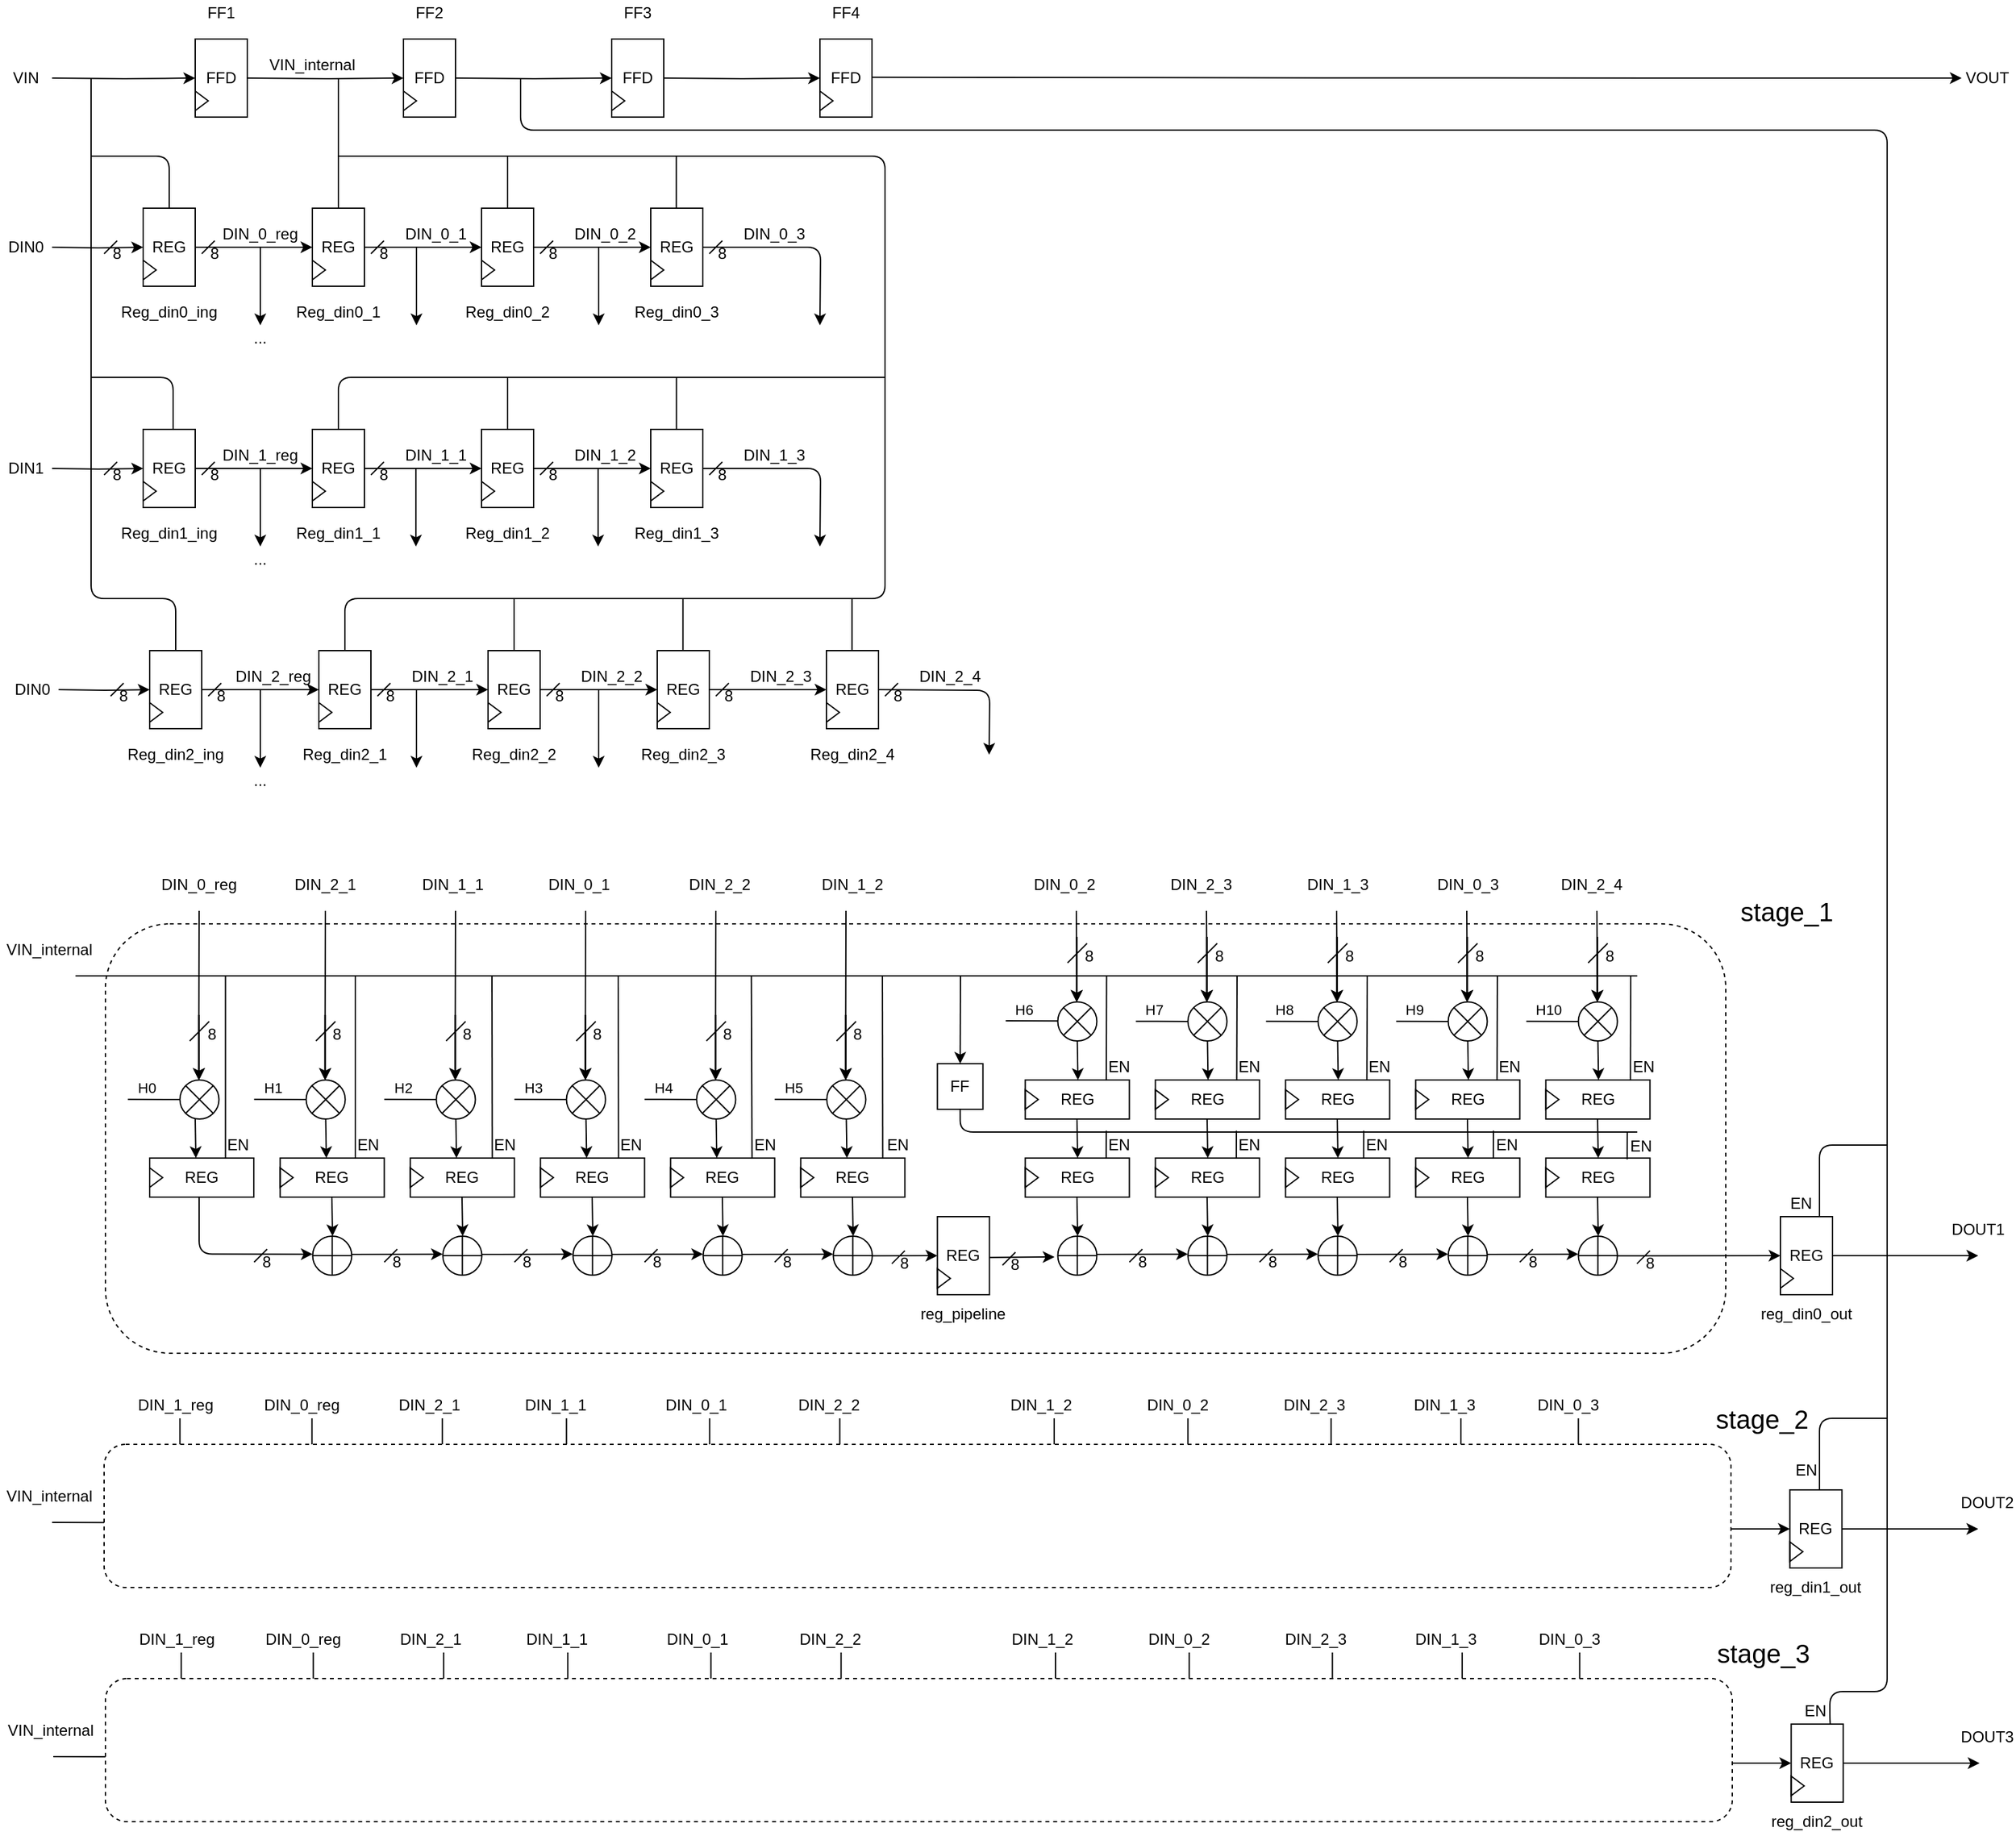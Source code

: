 <mxfile version="13.9.9" type="device"><diagram id="rcsOO71KejuSQr_oD2JK" name="Pagina-1"><mxGraphModel dx="1002" dy="628" grid="1" gridSize="10" guides="1" tooltips="1" connect="1" arrows="1" fold="1" page="1" pageScale="1" pageWidth="1600" pageHeight="1200" math="0" shadow="0"><root><mxCell id="0"/><mxCell id="1" parent="0"/><mxCell id="6a-QcatDaw4qjyMJ3kq2-635" value="" style="rounded=1;whiteSpace=wrap;html=1;dashed=1;fillColor=none;" parent="1" vertex="1"><mxGeometry x="121" y="840" width="1245" height="330" as="geometry"/></mxCell><mxCell id="7YipVYC57DCwilvFvL3o-2" value="" style="endArrow=classic;html=1;exitX=1;exitY=0.5;exitDx=0;exitDy=0;" parent="1" source="ze5iVVxGACS2mx2kSAnO-3" edge="1"><mxGeometry width="50" height="50" relative="1" as="geometry"><mxPoint x="200" y="320" as="sourcePoint"/><mxPoint x="280" y="320" as="targetPoint"/><Array as="points"><mxPoint x="230" y="320"/></Array></mxGeometry></mxCell><mxCell id="ze5iVVxGACS2mx2kSAnO-5" style="edgeStyle=orthogonalEdgeStyle;rounded=0;orthogonalLoop=1;jettySize=auto;html=1;entryX=0;entryY=0.5;entryDx=0;entryDy=0;" parent="1" target="ze5iVVxGACS2mx2kSAnO-3" edge="1"><mxGeometry relative="1" as="geometry"><mxPoint x="80" y="320" as="sourcePoint"/></mxGeometry></mxCell><mxCell id="7YipVYC57DCwilvFvL3o-38" value="DIN0" style="text;html=1;strokeColor=none;fillColor=none;align=center;verticalAlign=middle;whiteSpace=wrap;rounded=0;" parent="1" vertex="1"><mxGeometry x="40" y="310" width="40" height="20" as="geometry"/></mxCell><mxCell id="ze5iVVxGACS2mx2kSAnO-3" value="REG" style="rounded=0;whiteSpace=wrap;html=1;" parent="1" vertex="1"><mxGeometry x="150" y="290" width="40" height="60" as="geometry"/></mxCell><mxCell id="-qT31nRmzDrcg-4ySzhp-1" style="edgeStyle=orthogonalEdgeStyle;rounded=0;orthogonalLoop=1;jettySize=auto;html=1;entryX=0;entryY=0.5;entryDx=0;entryDy=0;" parent="1" target="-qT31nRmzDrcg-4ySzhp-3" edge="1"><mxGeometry relative="1" as="geometry"><mxPoint x="80" y="190" as="sourcePoint"/></mxGeometry></mxCell><mxCell id="-qT31nRmzDrcg-4ySzhp-2" value="VIN" style="text;html=1;strokeColor=none;fillColor=none;align=center;verticalAlign=middle;whiteSpace=wrap;rounded=0;" parent="1" vertex="1"><mxGeometry x="40" y="180" width="40" height="20" as="geometry"/></mxCell><mxCell id="-qT31nRmzDrcg-4ySzhp-3" value="FFD" style="rounded=0;whiteSpace=wrap;html=1;" parent="1" vertex="1"><mxGeometry x="190" y="160" width="40" height="60" as="geometry"/></mxCell><mxCell id="-qT31nRmzDrcg-4ySzhp-4" style="edgeStyle=orthogonalEdgeStyle;rounded=0;orthogonalLoop=1;jettySize=auto;html=1;entryX=0;entryY=0.5;entryDx=0;entryDy=0;" parent="1" target="-qT31nRmzDrcg-4ySzhp-5" edge="1"><mxGeometry relative="1" as="geometry"><mxPoint x="230" y="190" as="sourcePoint"/></mxGeometry></mxCell><mxCell id="-qT31nRmzDrcg-4ySzhp-5" value="FFD" style="rounded=0;whiteSpace=wrap;html=1;" parent="1" vertex="1"><mxGeometry x="350" y="160" width="40" height="60" as="geometry"/></mxCell><mxCell id="-qT31nRmzDrcg-4ySzhp-11" value="Reg_din0_ing" style="text;html=1;strokeColor=none;fillColor=none;align=center;verticalAlign=middle;whiteSpace=wrap;rounded=0;" parent="1" vertex="1"><mxGeometry x="150" y="360" width="40" height="20" as="geometry"/></mxCell><mxCell id="-qT31nRmzDrcg-4ySzhp-14" value="FF1" style="text;html=1;strokeColor=none;fillColor=none;align=center;verticalAlign=middle;whiteSpace=wrap;rounded=0;" parent="1" vertex="1"><mxGeometry x="190" y="130" width="40" height="20" as="geometry"/></mxCell><mxCell id="-qT31nRmzDrcg-4ySzhp-15" value="FF2" style="text;html=1;strokeColor=none;fillColor=none;align=center;verticalAlign=middle;whiteSpace=wrap;rounded=0;" parent="1" vertex="1"><mxGeometry x="350" y="130" width="40" height="20" as="geometry"/></mxCell><mxCell id="-qT31nRmzDrcg-4ySzhp-141" value="" style="triangle;whiteSpace=wrap;html=1;fillColor=none;" parent="1" vertex="1"><mxGeometry x="150" y="330" width="10" height="15" as="geometry"/></mxCell><mxCell id="-qT31nRmzDrcg-4ySzhp-142" value="" style="triangle;whiteSpace=wrap;html=1;fillColor=none;" parent="1" vertex="1"><mxGeometry x="190" y="200" width="10" height="15" as="geometry"/></mxCell><mxCell id="-qT31nRmzDrcg-4ySzhp-143" value="" style="triangle;whiteSpace=wrap;html=1;fillColor=none;" parent="1" vertex="1"><mxGeometry x="350" y="200" width="10" height="15" as="geometry"/></mxCell><mxCell id="-qT31nRmzDrcg-4ySzhp-218" value="VOUT" style="text;html=1;strokeColor=none;fillColor=none;align=center;verticalAlign=middle;whiteSpace=wrap;rounded=0;" parent="1" vertex="1"><mxGeometry x="1547.25" y="180" width="40" height="20" as="geometry"/></mxCell><mxCell id="-qT31nRmzDrcg-4ySzhp-223" value="" style="group" parent="1" vertex="1" connectable="0"><mxGeometry x="115" y="320" width="30" height="10" as="geometry"/></mxCell><mxCell id="-qT31nRmzDrcg-4ySzhp-221" value="" style="endArrow=none;html=1;" parent="-qT31nRmzDrcg-4ySzhp-223" edge="1"><mxGeometry width="50" height="50" relative="1" as="geometry"><mxPoint x="5" y="5" as="sourcePoint"/><mxPoint x="15" y="-5" as="targetPoint"/><Array as="points"><mxPoint x="5" y="5"/></Array></mxGeometry></mxCell><mxCell id="-qT31nRmzDrcg-4ySzhp-222" value="8" style="text;html=1;strokeColor=none;fillColor=none;align=center;verticalAlign=middle;whiteSpace=wrap;rounded=0;" parent="-qT31nRmzDrcg-4ySzhp-223" vertex="1"><mxGeometry width="30" height="10" as="geometry"/></mxCell><mxCell id="-qT31nRmzDrcg-4ySzhp-224" value="" style="group" parent="1" vertex="1" connectable="0"><mxGeometry x="190" y="320" width="30" height="10" as="geometry"/></mxCell><mxCell id="-qT31nRmzDrcg-4ySzhp-225" value="" style="endArrow=none;html=1;" parent="-qT31nRmzDrcg-4ySzhp-224" edge="1"><mxGeometry width="50" height="50" relative="1" as="geometry"><mxPoint x="5" y="5" as="sourcePoint"/><mxPoint x="15" y="-5" as="targetPoint"/><Array as="points"><mxPoint x="5" y="5"/></Array></mxGeometry></mxCell><mxCell id="-qT31nRmzDrcg-4ySzhp-226" value="8" style="text;html=1;strokeColor=none;fillColor=none;align=center;verticalAlign=middle;whiteSpace=wrap;rounded=0;" parent="-qT31nRmzDrcg-4ySzhp-224" vertex="1"><mxGeometry width="30" height="10" as="geometry"/></mxCell><mxCell id="6a-QcatDaw4qjyMJ3kq2-2" style="edgeStyle=orthogonalEdgeStyle;rounded=0;orthogonalLoop=1;jettySize=auto;html=1;entryX=0;entryY=0.5;entryDx=0;entryDy=0;" parent="1" target="6a-QcatDaw4qjyMJ3kq2-3" edge="1"><mxGeometry relative="1" as="geometry"><mxPoint x="390" y="190" as="sourcePoint"/></mxGeometry></mxCell><mxCell id="6a-QcatDaw4qjyMJ3kq2-3" value="FFD" style="rounded=0;whiteSpace=wrap;html=1;" parent="1" vertex="1"><mxGeometry x="510" y="160" width="40" height="60" as="geometry"/></mxCell><mxCell id="6a-QcatDaw4qjyMJ3kq2-4" value="FF3" style="text;html=1;strokeColor=none;fillColor=none;align=center;verticalAlign=middle;whiteSpace=wrap;rounded=0;" parent="1" vertex="1"><mxGeometry x="510" y="130" width="40" height="20" as="geometry"/></mxCell><mxCell id="6a-QcatDaw4qjyMJ3kq2-5" value="" style="triangle;whiteSpace=wrap;html=1;fillColor=none;" parent="1" vertex="1"><mxGeometry x="510" y="200" width="10" height="15" as="geometry"/></mxCell><mxCell id="6a-QcatDaw4qjyMJ3kq2-6" style="edgeStyle=orthogonalEdgeStyle;rounded=0;orthogonalLoop=1;jettySize=auto;html=1;entryX=0;entryY=0.5;entryDx=0;entryDy=0;" parent="1" target="6a-QcatDaw4qjyMJ3kq2-7" edge="1"><mxGeometry relative="1" as="geometry"><mxPoint x="550" y="190" as="sourcePoint"/></mxGeometry></mxCell><mxCell id="6a-QcatDaw4qjyMJ3kq2-7" value="FFD" style="rounded=0;whiteSpace=wrap;html=1;" parent="1" vertex="1"><mxGeometry x="670" y="160" width="40" height="60" as="geometry"/></mxCell><mxCell id="6a-QcatDaw4qjyMJ3kq2-8" value="FF4" style="text;html=1;strokeColor=none;fillColor=none;align=center;verticalAlign=middle;whiteSpace=wrap;rounded=0;" parent="1" vertex="1"><mxGeometry x="670" y="130" width="40" height="20" as="geometry"/></mxCell><mxCell id="6a-QcatDaw4qjyMJ3kq2-9" value="" style="triangle;whiteSpace=wrap;html=1;fillColor=none;" parent="1" vertex="1"><mxGeometry x="670" y="200" width="10" height="15" as="geometry"/></mxCell><mxCell id="6a-QcatDaw4qjyMJ3kq2-10" style="edgeStyle=orthogonalEdgeStyle;rounded=0;orthogonalLoop=1;jettySize=auto;html=1;entryX=0;entryY=0.5;entryDx=0;entryDy=0;" parent="1" target="-qT31nRmzDrcg-4ySzhp-218" edge="1"><mxGeometry relative="1" as="geometry"><mxPoint x="710" y="189.41" as="sourcePoint"/><mxPoint x="830" y="189.41" as="targetPoint"/></mxGeometry></mxCell><mxCell id="6a-QcatDaw4qjyMJ3kq2-49" value="" style="endArrow=classic;html=1;exitX=1;exitY=0.5;exitDx=0;exitDy=0;" parent="1" source="6a-QcatDaw4qjyMJ3kq2-50" edge="1"><mxGeometry width="50" height="50" relative="1" as="geometry"><mxPoint x="330" y="320" as="sourcePoint"/><mxPoint x="410" y="320" as="targetPoint"/><Array as="points"><mxPoint x="360" y="320"/></Array></mxGeometry></mxCell><mxCell id="6a-QcatDaw4qjyMJ3kq2-50" value="REG" style="rounded=0;whiteSpace=wrap;html=1;" parent="1" vertex="1"><mxGeometry x="280" y="290" width="40" height="60" as="geometry"/></mxCell><mxCell id="6a-QcatDaw4qjyMJ3kq2-51" value="Reg_din0_1" style="text;html=1;strokeColor=none;fillColor=none;align=center;verticalAlign=middle;whiteSpace=wrap;rounded=0;" parent="1" vertex="1"><mxGeometry x="280" y="360" width="40" height="20" as="geometry"/></mxCell><mxCell id="6a-QcatDaw4qjyMJ3kq2-52" value="" style="triangle;whiteSpace=wrap;html=1;fillColor=none;" parent="1" vertex="1"><mxGeometry x="280" y="330" width="10" height="15" as="geometry"/></mxCell><mxCell id="6a-QcatDaw4qjyMJ3kq2-57" value="" style="group" parent="1" vertex="1" connectable="0"><mxGeometry x="320" y="320" width="30" height="10" as="geometry"/></mxCell><mxCell id="6a-QcatDaw4qjyMJ3kq2-58" value="" style="endArrow=none;html=1;" parent="6a-QcatDaw4qjyMJ3kq2-57" edge="1"><mxGeometry width="50" height="50" relative="1" as="geometry"><mxPoint x="5" y="5" as="sourcePoint"/><mxPoint x="15" y="-5" as="targetPoint"/><Array as="points"><mxPoint x="5" y="5"/></Array></mxGeometry></mxCell><mxCell id="6a-QcatDaw4qjyMJ3kq2-59" value="8" style="text;html=1;strokeColor=none;fillColor=none;align=center;verticalAlign=middle;whiteSpace=wrap;rounded=0;" parent="6a-QcatDaw4qjyMJ3kq2-57" vertex="1"><mxGeometry width="30" height="10" as="geometry"/></mxCell><mxCell id="6a-QcatDaw4qjyMJ3kq2-61" value="" style="endArrow=classic;html=1;exitX=1;exitY=0.5;exitDx=0;exitDy=0;" parent="1" source="6a-QcatDaw4qjyMJ3kq2-62" edge="1"><mxGeometry width="50" height="50" relative="1" as="geometry"><mxPoint x="460" y="320" as="sourcePoint"/><mxPoint x="540" y="320" as="targetPoint"/><Array as="points"><mxPoint x="490" y="320"/></Array></mxGeometry></mxCell><mxCell id="6a-QcatDaw4qjyMJ3kq2-62" value="REG" style="rounded=0;whiteSpace=wrap;html=1;" parent="1" vertex="1"><mxGeometry x="410" y="290" width="40" height="60" as="geometry"/></mxCell><mxCell id="6a-QcatDaw4qjyMJ3kq2-63" value="Reg_din0_2" style="text;html=1;strokeColor=none;fillColor=none;align=center;verticalAlign=middle;whiteSpace=wrap;rounded=0;" parent="1" vertex="1"><mxGeometry x="410" y="360" width="40" height="20" as="geometry"/></mxCell><mxCell id="6a-QcatDaw4qjyMJ3kq2-64" value="" style="triangle;whiteSpace=wrap;html=1;fillColor=none;" parent="1" vertex="1"><mxGeometry x="410" y="330" width="10" height="15" as="geometry"/></mxCell><mxCell id="6a-QcatDaw4qjyMJ3kq2-66" value="" style="group" parent="1" vertex="1" connectable="0"><mxGeometry x="450" y="320" width="30" height="10" as="geometry"/></mxCell><mxCell id="6a-QcatDaw4qjyMJ3kq2-67" value="" style="endArrow=none;html=1;" parent="6a-QcatDaw4qjyMJ3kq2-66" edge="1"><mxGeometry width="50" height="50" relative="1" as="geometry"><mxPoint x="5" y="5" as="sourcePoint"/><mxPoint x="15" y="-5" as="targetPoint"/><Array as="points"><mxPoint x="5" y="5"/></Array></mxGeometry></mxCell><mxCell id="6a-QcatDaw4qjyMJ3kq2-68" value="8" style="text;html=1;strokeColor=none;fillColor=none;align=center;verticalAlign=middle;whiteSpace=wrap;rounded=0;" parent="6a-QcatDaw4qjyMJ3kq2-66" vertex="1"><mxGeometry width="30" height="10" as="geometry"/></mxCell><mxCell id="6a-QcatDaw4qjyMJ3kq2-69" value="" style="endArrow=classic;html=1;exitX=1;exitY=0.5;exitDx=0;exitDy=0;edgeStyle=orthogonalEdgeStyle;" parent="1" source="6a-QcatDaw4qjyMJ3kq2-70" edge="1"><mxGeometry width="50" height="50" relative="1" as="geometry"><mxPoint x="590" y="320" as="sourcePoint"/><mxPoint x="670" y="380" as="targetPoint"/></mxGeometry></mxCell><mxCell id="6a-QcatDaw4qjyMJ3kq2-70" value="REG" style="rounded=0;whiteSpace=wrap;html=1;" parent="1" vertex="1"><mxGeometry x="540" y="290" width="40" height="60" as="geometry"/></mxCell><mxCell id="6a-QcatDaw4qjyMJ3kq2-71" value="Reg_din0_3" style="text;html=1;strokeColor=none;fillColor=none;align=center;verticalAlign=middle;whiteSpace=wrap;rounded=0;" parent="1" vertex="1"><mxGeometry x="540" y="360" width="40" height="20" as="geometry"/></mxCell><mxCell id="6a-QcatDaw4qjyMJ3kq2-72" value="" style="triangle;whiteSpace=wrap;html=1;fillColor=none;" parent="1" vertex="1"><mxGeometry x="540" y="330" width="10" height="15" as="geometry"/></mxCell><mxCell id="6a-QcatDaw4qjyMJ3kq2-74" value="" style="group" parent="1" vertex="1" connectable="0"><mxGeometry x="580" y="320" width="30" height="10" as="geometry"/></mxCell><mxCell id="6a-QcatDaw4qjyMJ3kq2-75" value="" style="endArrow=none;html=1;" parent="6a-QcatDaw4qjyMJ3kq2-74" edge="1"><mxGeometry width="50" height="50" relative="1" as="geometry"><mxPoint x="5" y="5" as="sourcePoint"/><mxPoint x="15" y="-5" as="targetPoint"/><Array as="points"><mxPoint x="5" y="5"/></Array></mxGeometry></mxCell><mxCell id="6a-QcatDaw4qjyMJ3kq2-76" value="8" style="text;html=1;strokeColor=none;fillColor=none;align=center;verticalAlign=middle;whiteSpace=wrap;rounded=0;" parent="6a-QcatDaw4qjyMJ3kq2-74" vertex="1"><mxGeometry width="30" height="10" as="geometry"/></mxCell><mxCell id="6a-QcatDaw4qjyMJ3kq2-77" value="" style="endArrow=none;html=1;edgeStyle=orthogonalEdgeStyle;elbow=vertical;entryX=0.5;entryY=0;entryDx=0;entryDy=0;" parent="1" target="6a-QcatDaw4qjyMJ3kq2-206" edge="1"><mxGeometry width="50" height="50" relative="1" as="geometry"><mxPoint x="300" y="250" as="sourcePoint"/><mxPoint x="560" y="290" as="targetPoint"/><Array as="points"><mxPoint x="720" y="250"/><mxPoint x="720" y="590"/><mxPoint x="305" y="590"/></Array></mxGeometry></mxCell><mxCell id="6a-QcatDaw4qjyMJ3kq2-78" value="" style="endArrow=none;html=1;exitX=0.5;exitY=0;exitDx=0;exitDy=0;" parent="1" source="6a-QcatDaw4qjyMJ3kq2-50" edge="1"><mxGeometry width="50" height="50" relative="1" as="geometry"><mxPoint x="320" y="270" as="sourcePoint"/><mxPoint x="300" y="190" as="targetPoint"/></mxGeometry></mxCell><mxCell id="6a-QcatDaw4qjyMJ3kq2-80" value="" style="endArrow=none;html=1;" parent="1" source="6a-QcatDaw4qjyMJ3kq2-62" edge="1"><mxGeometry width="50" height="50" relative="1" as="geometry"><mxPoint x="310" y="300" as="sourcePoint"/><mxPoint x="430" y="250" as="targetPoint"/></mxGeometry></mxCell><mxCell id="6a-QcatDaw4qjyMJ3kq2-155" value="" style="endArrow=classic;html=1;exitX=1;exitY=0.5;exitDx=0;exitDy=0;" parent="1" source="6a-QcatDaw4qjyMJ3kq2-158" edge="1"><mxGeometry width="50" height="50" relative="1" as="geometry"><mxPoint x="200" y="490" as="sourcePoint"/><mxPoint x="280" y="490" as="targetPoint"/><Array as="points"><mxPoint x="230" y="490"/></Array></mxGeometry></mxCell><mxCell id="6a-QcatDaw4qjyMJ3kq2-156" style="edgeStyle=orthogonalEdgeStyle;rounded=0;orthogonalLoop=1;jettySize=auto;html=1;entryX=0;entryY=0.5;entryDx=0;entryDy=0;" parent="1" target="6a-QcatDaw4qjyMJ3kq2-158" edge="1"><mxGeometry relative="1" as="geometry"><mxPoint x="80" y="490" as="sourcePoint"/></mxGeometry></mxCell><mxCell id="6a-QcatDaw4qjyMJ3kq2-157" value="DIN1" style="text;html=1;strokeColor=none;fillColor=none;align=center;verticalAlign=middle;whiteSpace=wrap;rounded=0;" parent="1" vertex="1"><mxGeometry x="40" y="480" width="40" height="20" as="geometry"/></mxCell><mxCell id="6a-QcatDaw4qjyMJ3kq2-158" value="REG" style="rounded=0;whiteSpace=wrap;html=1;" parent="1" vertex="1"><mxGeometry x="150" y="460" width="40" height="60" as="geometry"/></mxCell><mxCell id="6a-QcatDaw4qjyMJ3kq2-159" value="Reg_din1_ing" style="text;html=1;strokeColor=none;fillColor=none;align=center;verticalAlign=middle;whiteSpace=wrap;rounded=0;" parent="1" vertex="1"><mxGeometry x="125" y="530" width="90" height="20" as="geometry"/></mxCell><mxCell id="6a-QcatDaw4qjyMJ3kq2-160" value="" style="triangle;whiteSpace=wrap;html=1;fillColor=none;" parent="1" vertex="1"><mxGeometry x="150" y="500" width="10" height="15" as="geometry"/></mxCell><mxCell id="6a-QcatDaw4qjyMJ3kq2-162" value="" style="group" parent="1" vertex="1" connectable="0"><mxGeometry x="115" y="490" width="30" height="10" as="geometry"/></mxCell><mxCell id="6a-QcatDaw4qjyMJ3kq2-163" value="" style="endArrow=none;html=1;" parent="6a-QcatDaw4qjyMJ3kq2-162" edge="1"><mxGeometry width="50" height="50" relative="1" as="geometry"><mxPoint x="5" y="5" as="sourcePoint"/><mxPoint x="15" y="-5" as="targetPoint"/><Array as="points"><mxPoint x="5" y="5"/></Array></mxGeometry></mxCell><mxCell id="6a-QcatDaw4qjyMJ3kq2-164" value="8" style="text;html=1;strokeColor=none;fillColor=none;align=center;verticalAlign=middle;whiteSpace=wrap;rounded=0;" parent="6a-QcatDaw4qjyMJ3kq2-162" vertex="1"><mxGeometry width="30" height="10" as="geometry"/></mxCell><mxCell id="6a-QcatDaw4qjyMJ3kq2-165" value="" style="group" parent="1" vertex="1" connectable="0"><mxGeometry x="190" y="490" width="30" height="10" as="geometry"/></mxCell><mxCell id="6a-QcatDaw4qjyMJ3kq2-166" value="" style="endArrow=none;html=1;" parent="6a-QcatDaw4qjyMJ3kq2-165" edge="1"><mxGeometry width="50" height="50" relative="1" as="geometry"><mxPoint x="5" y="5" as="sourcePoint"/><mxPoint x="15" y="-5" as="targetPoint"/><Array as="points"><mxPoint x="5" y="5"/></Array></mxGeometry></mxCell><mxCell id="6a-QcatDaw4qjyMJ3kq2-167" value="8" style="text;html=1;strokeColor=none;fillColor=none;align=center;verticalAlign=middle;whiteSpace=wrap;rounded=0;" parent="6a-QcatDaw4qjyMJ3kq2-165" vertex="1"><mxGeometry width="30" height="10" as="geometry"/></mxCell><mxCell id="6a-QcatDaw4qjyMJ3kq2-168" value="" style="endArrow=classic;html=1;exitX=1;exitY=0.5;exitDx=0;exitDy=0;" parent="1" source="6a-QcatDaw4qjyMJ3kq2-169" edge="1"><mxGeometry width="50" height="50" relative="1" as="geometry"><mxPoint x="330" y="490" as="sourcePoint"/><mxPoint x="410" y="490" as="targetPoint"/><Array as="points"><mxPoint x="360" y="490"/></Array></mxGeometry></mxCell><mxCell id="6a-QcatDaw4qjyMJ3kq2-169" value="REG" style="rounded=0;whiteSpace=wrap;html=1;" parent="1" vertex="1"><mxGeometry x="280" y="460" width="40" height="60" as="geometry"/></mxCell><mxCell id="6a-QcatDaw4qjyMJ3kq2-170" value="Reg_din1_1" style="text;html=1;strokeColor=none;fillColor=none;align=center;verticalAlign=middle;whiteSpace=wrap;rounded=0;" parent="1" vertex="1"><mxGeometry x="280" y="530" width="40" height="20" as="geometry"/></mxCell><mxCell id="6a-QcatDaw4qjyMJ3kq2-171" value="" style="triangle;whiteSpace=wrap;html=1;fillColor=none;" parent="1" vertex="1"><mxGeometry x="280" y="500" width="10" height="15" as="geometry"/></mxCell><mxCell id="6a-QcatDaw4qjyMJ3kq2-172" value="" style="group" parent="1" vertex="1" connectable="0"><mxGeometry x="320" y="490" width="30" height="10" as="geometry"/></mxCell><mxCell id="6a-QcatDaw4qjyMJ3kq2-173" value="" style="endArrow=none;html=1;" parent="6a-QcatDaw4qjyMJ3kq2-172" edge="1"><mxGeometry width="50" height="50" relative="1" as="geometry"><mxPoint x="5" y="5" as="sourcePoint"/><mxPoint x="15" y="-5" as="targetPoint"/><Array as="points"><mxPoint x="5" y="5"/></Array></mxGeometry></mxCell><mxCell id="6a-QcatDaw4qjyMJ3kq2-174" value="8" style="text;html=1;strokeColor=none;fillColor=none;align=center;verticalAlign=middle;whiteSpace=wrap;rounded=0;" parent="6a-QcatDaw4qjyMJ3kq2-172" vertex="1"><mxGeometry width="30" height="10" as="geometry"/></mxCell><mxCell id="6a-QcatDaw4qjyMJ3kq2-175" value="" style="endArrow=classic;html=1;exitX=1;exitY=0.5;exitDx=0;exitDy=0;" parent="1" source="6a-QcatDaw4qjyMJ3kq2-176" edge="1"><mxGeometry width="50" height="50" relative="1" as="geometry"><mxPoint x="460" y="490" as="sourcePoint"/><mxPoint x="540" y="490" as="targetPoint"/><Array as="points"><mxPoint x="490" y="490"/></Array></mxGeometry></mxCell><mxCell id="6a-QcatDaw4qjyMJ3kq2-176" value="REG" style="rounded=0;whiteSpace=wrap;html=1;" parent="1" vertex="1"><mxGeometry x="410" y="460" width="40" height="60" as="geometry"/></mxCell><mxCell id="6a-QcatDaw4qjyMJ3kq2-177" value="Reg_din1_2" style="text;html=1;strokeColor=none;fillColor=none;align=center;verticalAlign=middle;whiteSpace=wrap;rounded=0;" parent="1" vertex="1"><mxGeometry x="410" y="530" width="40" height="20" as="geometry"/></mxCell><mxCell id="6a-QcatDaw4qjyMJ3kq2-178" value="" style="triangle;whiteSpace=wrap;html=1;fillColor=none;" parent="1" vertex="1"><mxGeometry x="410" y="500" width="10" height="15" as="geometry"/></mxCell><mxCell id="6a-QcatDaw4qjyMJ3kq2-179" value="" style="group" parent="1" vertex="1" connectable="0"><mxGeometry x="450" y="490" width="30" height="10" as="geometry"/></mxCell><mxCell id="6a-QcatDaw4qjyMJ3kq2-180" value="" style="endArrow=none;html=1;" parent="6a-QcatDaw4qjyMJ3kq2-179" edge="1"><mxGeometry width="50" height="50" relative="1" as="geometry"><mxPoint x="5" y="5" as="sourcePoint"/><mxPoint x="15" y="-5" as="targetPoint"/><Array as="points"><mxPoint x="5" y="5"/></Array></mxGeometry></mxCell><mxCell id="6a-QcatDaw4qjyMJ3kq2-181" value="8" style="text;html=1;strokeColor=none;fillColor=none;align=center;verticalAlign=middle;whiteSpace=wrap;rounded=0;" parent="6a-QcatDaw4qjyMJ3kq2-179" vertex="1"><mxGeometry width="30" height="10" as="geometry"/></mxCell><mxCell id="6a-QcatDaw4qjyMJ3kq2-182" value="" style="endArrow=classic;html=1;exitX=1;exitY=0.5;exitDx=0;exitDy=0;edgeStyle=orthogonalEdgeStyle;" parent="1" source="6a-QcatDaw4qjyMJ3kq2-183" edge="1"><mxGeometry width="50" height="50" relative="1" as="geometry"><mxPoint x="590" y="490" as="sourcePoint"/><mxPoint x="670" y="550" as="targetPoint"/></mxGeometry></mxCell><mxCell id="6a-QcatDaw4qjyMJ3kq2-183" value="REG" style="rounded=0;whiteSpace=wrap;html=1;" parent="1" vertex="1"><mxGeometry x="540" y="460" width="40" height="60" as="geometry"/></mxCell><mxCell id="6a-QcatDaw4qjyMJ3kq2-184" value="Reg_din1_3" style="text;html=1;strokeColor=none;fillColor=none;align=center;verticalAlign=middle;whiteSpace=wrap;rounded=0;" parent="1" vertex="1"><mxGeometry x="540" y="530" width="40" height="20" as="geometry"/></mxCell><mxCell id="6a-QcatDaw4qjyMJ3kq2-185" value="" style="triangle;whiteSpace=wrap;html=1;fillColor=none;" parent="1" vertex="1"><mxGeometry x="540" y="500" width="10" height="15" as="geometry"/></mxCell><mxCell id="6a-QcatDaw4qjyMJ3kq2-186" value="" style="group" parent="1" vertex="1" connectable="0"><mxGeometry x="580" y="490" width="30" height="10" as="geometry"/></mxCell><mxCell id="6a-QcatDaw4qjyMJ3kq2-187" value="" style="endArrow=none;html=1;" parent="6a-QcatDaw4qjyMJ3kq2-186" edge="1"><mxGeometry width="50" height="50" relative="1" as="geometry"><mxPoint x="5" y="5" as="sourcePoint"/><mxPoint x="15" y="-5" as="targetPoint"/><Array as="points"><mxPoint x="5" y="5"/></Array></mxGeometry></mxCell><mxCell id="6a-QcatDaw4qjyMJ3kq2-188" value="8" style="text;html=1;strokeColor=none;fillColor=none;align=center;verticalAlign=middle;whiteSpace=wrap;rounded=0;" parent="6a-QcatDaw4qjyMJ3kq2-186" vertex="1"><mxGeometry width="30" height="10" as="geometry"/></mxCell><mxCell id="6a-QcatDaw4qjyMJ3kq2-191" value="" style="endArrow=none;html=1;" parent="1" source="6a-QcatDaw4qjyMJ3kq2-176" edge="1"><mxGeometry width="50" height="50" relative="1" as="geometry"><mxPoint x="310" y="470" as="sourcePoint"/><mxPoint x="430" y="420" as="targetPoint"/></mxGeometry></mxCell><mxCell id="6a-QcatDaw4qjyMJ3kq2-192" value="" style="endArrow=classic;html=1;exitX=1;exitY=0.5;exitDx=0;exitDy=0;" parent="1" source="6a-QcatDaw4qjyMJ3kq2-195" edge="1"><mxGeometry width="50" height="50" relative="1" as="geometry"><mxPoint x="205" y="660" as="sourcePoint"/><mxPoint x="285" y="660" as="targetPoint"/><Array as="points"><mxPoint x="235" y="660"/></Array></mxGeometry></mxCell><mxCell id="6a-QcatDaw4qjyMJ3kq2-193" style="edgeStyle=orthogonalEdgeStyle;rounded=0;orthogonalLoop=1;jettySize=auto;html=1;entryX=0;entryY=0.5;entryDx=0;entryDy=0;" parent="1" target="6a-QcatDaw4qjyMJ3kq2-195" edge="1"><mxGeometry relative="1" as="geometry"><mxPoint x="85" y="660" as="sourcePoint"/></mxGeometry></mxCell><mxCell id="6a-QcatDaw4qjyMJ3kq2-194" value="DIN0" style="text;html=1;strokeColor=none;fillColor=none;align=center;verticalAlign=middle;whiteSpace=wrap;rounded=0;" parent="1" vertex="1"><mxGeometry x="45" y="650" width="40" height="20" as="geometry"/></mxCell><mxCell id="6a-QcatDaw4qjyMJ3kq2-195" value="REG" style="rounded=0;whiteSpace=wrap;html=1;" parent="1" vertex="1"><mxGeometry x="155" y="630" width="40" height="60" as="geometry"/></mxCell><mxCell id="6a-QcatDaw4qjyMJ3kq2-196" value="Reg_din2_ing" style="text;html=1;strokeColor=none;fillColor=none;align=center;verticalAlign=middle;whiteSpace=wrap;rounded=0;" parent="1" vertex="1"><mxGeometry x="155" y="700" width="40" height="20" as="geometry"/></mxCell><mxCell id="6a-QcatDaw4qjyMJ3kq2-197" value="" style="triangle;whiteSpace=wrap;html=1;fillColor=none;" parent="1" vertex="1"><mxGeometry x="155" y="670" width="10" height="15" as="geometry"/></mxCell><mxCell id="6a-QcatDaw4qjyMJ3kq2-199" value="" style="group" parent="1" vertex="1" connectable="0"><mxGeometry x="120" y="660" width="30" height="10" as="geometry"/></mxCell><mxCell id="6a-QcatDaw4qjyMJ3kq2-200" value="" style="endArrow=none;html=1;" parent="6a-QcatDaw4qjyMJ3kq2-199" edge="1"><mxGeometry width="50" height="50" relative="1" as="geometry"><mxPoint x="5" y="5" as="sourcePoint"/><mxPoint x="15" y="-5" as="targetPoint"/><Array as="points"><mxPoint x="5" y="5"/></Array></mxGeometry></mxCell><mxCell id="6a-QcatDaw4qjyMJ3kq2-201" value="8" style="text;html=1;strokeColor=none;fillColor=none;align=center;verticalAlign=middle;whiteSpace=wrap;rounded=0;" parent="6a-QcatDaw4qjyMJ3kq2-199" vertex="1"><mxGeometry width="30" height="10" as="geometry"/></mxCell><mxCell id="6a-QcatDaw4qjyMJ3kq2-202" value="" style="group" parent="1" vertex="1" connectable="0"><mxGeometry x="195" y="660" width="30" height="10" as="geometry"/></mxCell><mxCell id="6a-QcatDaw4qjyMJ3kq2-203" value="" style="endArrow=none;html=1;" parent="6a-QcatDaw4qjyMJ3kq2-202" edge="1"><mxGeometry width="50" height="50" relative="1" as="geometry"><mxPoint x="5" y="5" as="sourcePoint"/><mxPoint x="15" y="-5" as="targetPoint"/><Array as="points"><mxPoint x="5" y="5"/></Array></mxGeometry></mxCell><mxCell id="6a-QcatDaw4qjyMJ3kq2-204" value="8" style="text;html=1;strokeColor=none;fillColor=none;align=center;verticalAlign=middle;whiteSpace=wrap;rounded=0;" parent="6a-QcatDaw4qjyMJ3kq2-202" vertex="1"><mxGeometry width="30" height="10" as="geometry"/></mxCell><mxCell id="6a-QcatDaw4qjyMJ3kq2-205" value="" style="endArrow=classic;html=1;exitX=1;exitY=0.5;exitDx=0;exitDy=0;" parent="1" source="6a-QcatDaw4qjyMJ3kq2-206" edge="1"><mxGeometry width="50" height="50" relative="1" as="geometry"><mxPoint x="335" y="660" as="sourcePoint"/><mxPoint x="415" y="660" as="targetPoint"/><Array as="points"><mxPoint x="365" y="660"/></Array></mxGeometry></mxCell><mxCell id="6a-QcatDaw4qjyMJ3kq2-206" value="REG" style="rounded=0;whiteSpace=wrap;html=1;" parent="1" vertex="1"><mxGeometry x="285" y="630" width="40" height="60" as="geometry"/></mxCell><mxCell id="6a-QcatDaw4qjyMJ3kq2-207" value="Reg_din2_1" style="text;html=1;strokeColor=none;fillColor=none;align=center;verticalAlign=middle;whiteSpace=wrap;rounded=0;" parent="1" vertex="1"><mxGeometry x="285" y="700" width="40" height="20" as="geometry"/></mxCell><mxCell id="6a-QcatDaw4qjyMJ3kq2-208" value="" style="triangle;whiteSpace=wrap;html=1;fillColor=none;" parent="1" vertex="1"><mxGeometry x="285" y="670" width="10" height="15" as="geometry"/></mxCell><mxCell id="6a-QcatDaw4qjyMJ3kq2-209" value="" style="group" parent="1" vertex="1" connectable="0"><mxGeometry x="325" y="660" width="30" height="10" as="geometry"/></mxCell><mxCell id="6a-QcatDaw4qjyMJ3kq2-210" value="" style="endArrow=none;html=1;" parent="6a-QcatDaw4qjyMJ3kq2-209" edge="1"><mxGeometry width="50" height="50" relative="1" as="geometry"><mxPoint x="5" y="5" as="sourcePoint"/><mxPoint x="15" y="-5" as="targetPoint"/><Array as="points"><mxPoint x="5" y="5"/></Array></mxGeometry></mxCell><mxCell id="6a-QcatDaw4qjyMJ3kq2-211" value="8" style="text;html=1;strokeColor=none;fillColor=none;align=center;verticalAlign=middle;whiteSpace=wrap;rounded=0;" parent="6a-QcatDaw4qjyMJ3kq2-209" vertex="1"><mxGeometry width="30" height="10" as="geometry"/></mxCell><mxCell id="6a-QcatDaw4qjyMJ3kq2-212" value="" style="endArrow=classic;html=1;exitX=1;exitY=0.5;exitDx=0;exitDy=0;" parent="1" source="6a-QcatDaw4qjyMJ3kq2-213" edge="1"><mxGeometry width="50" height="50" relative="1" as="geometry"><mxPoint x="465" y="660" as="sourcePoint"/><mxPoint x="545" y="660" as="targetPoint"/><Array as="points"><mxPoint x="495" y="660"/></Array></mxGeometry></mxCell><mxCell id="6a-QcatDaw4qjyMJ3kq2-213" value="REG" style="rounded=0;whiteSpace=wrap;html=1;" parent="1" vertex="1"><mxGeometry x="415" y="630" width="40" height="60" as="geometry"/></mxCell><mxCell id="6a-QcatDaw4qjyMJ3kq2-214" value="Reg_din2_2" style="text;html=1;strokeColor=none;fillColor=none;align=center;verticalAlign=middle;whiteSpace=wrap;rounded=0;" parent="1" vertex="1"><mxGeometry x="415" y="700" width="40" height="20" as="geometry"/></mxCell><mxCell id="6a-QcatDaw4qjyMJ3kq2-215" value="" style="triangle;whiteSpace=wrap;html=1;fillColor=none;" parent="1" vertex="1"><mxGeometry x="415" y="670" width="10" height="15" as="geometry"/></mxCell><mxCell id="6a-QcatDaw4qjyMJ3kq2-216" value="" style="group" parent="1" vertex="1" connectable="0"><mxGeometry x="455" y="660" width="30" height="10" as="geometry"/></mxCell><mxCell id="6a-QcatDaw4qjyMJ3kq2-217" value="" style="endArrow=none;html=1;" parent="6a-QcatDaw4qjyMJ3kq2-216" edge="1"><mxGeometry width="50" height="50" relative="1" as="geometry"><mxPoint x="5" y="5" as="sourcePoint"/><mxPoint x="15" y="-5" as="targetPoint"/><Array as="points"><mxPoint x="5" y="5"/></Array></mxGeometry></mxCell><mxCell id="6a-QcatDaw4qjyMJ3kq2-218" value="8" style="text;html=1;strokeColor=none;fillColor=none;align=center;verticalAlign=middle;whiteSpace=wrap;rounded=0;" parent="6a-QcatDaw4qjyMJ3kq2-216" vertex="1"><mxGeometry width="30" height="10" as="geometry"/></mxCell><mxCell id="6a-QcatDaw4qjyMJ3kq2-219" value="" style="endArrow=classic;html=1;exitX=1;exitY=0.5;exitDx=0;exitDy=0;" parent="1" source="6a-QcatDaw4qjyMJ3kq2-220" edge="1"><mxGeometry width="50" height="50" relative="1" as="geometry"><mxPoint x="595" y="660" as="sourcePoint"/><mxPoint x="675" y="660" as="targetPoint"/><Array as="points"><mxPoint x="625" y="660"/></Array></mxGeometry></mxCell><mxCell id="6a-QcatDaw4qjyMJ3kq2-220" value="REG" style="rounded=0;whiteSpace=wrap;html=1;" parent="1" vertex="1"><mxGeometry x="545" y="630" width="40" height="60" as="geometry"/></mxCell><mxCell id="6a-QcatDaw4qjyMJ3kq2-221" value="Reg_din2_3" style="text;html=1;strokeColor=none;fillColor=none;align=center;verticalAlign=middle;whiteSpace=wrap;rounded=0;" parent="1" vertex="1"><mxGeometry x="545" y="700" width="40" height="20" as="geometry"/></mxCell><mxCell id="6a-QcatDaw4qjyMJ3kq2-222" value="" style="triangle;whiteSpace=wrap;html=1;fillColor=none;" parent="1" vertex="1"><mxGeometry x="545" y="670" width="10" height="15" as="geometry"/></mxCell><mxCell id="6a-QcatDaw4qjyMJ3kq2-223" value="" style="group" parent="1" vertex="1" connectable="0"><mxGeometry x="585" y="660" width="30" height="10" as="geometry"/></mxCell><mxCell id="6a-QcatDaw4qjyMJ3kq2-224" value="" style="endArrow=none;html=1;" parent="6a-QcatDaw4qjyMJ3kq2-223" edge="1"><mxGeometry width="50" height="50" relative="1" as="geometry"><mxPoint x="5" y="5" as="sourcePoint"/><mxPoint x="15" y="-5" as="targetPoint"/><Array as="points"><mxPoint x="5" y="5"/></Array></mxGeometry></mxCell><mxCell id="6a-QcatDaw4qjyMJ3kq2-225" value="8" style="text;html=1;strokeColor=none;fillColor=none;align=center;verticalAlign=middle;whiteSpace=wrap;rounded=0;" parent="6a-QcatDaw4qjyMJ3kq2-223" vertex="1"><mxGeometry width="30" height="10" as="geometry"/></mxCell><mxCell id="6a-QcatDaw4qjyMJ3kq2-228" value="" style="endArrow=none;html=1;" parent="1" source="6a-QcatDaw4qjyMJ3kq2-213" edge="1"><mxGeometry width="50" height="50" relative="1" as="geometry"><mxPoint x="315" y="640" as="sourcePoint"/><mxPoint x="435" y="590" as="targetPoint"/></mxGeometry></mxCell><mxCell id="6a-QcatDaw4qjyMJ3kq2-229" value="" style="endArrow=classic;html=1;exitX=1;exitY=0.5;exitDx=0;exitDy=0;edgeStyle=orthogonalEdgeStyle;" parent="1" edge="1"><mxGeometry width="50" height="50" relative="1" as="geometry"><mxPoint x="715" y="660" as="sourcePoint"/><mxPoint x="800" y="710" as="targetPoint"/></mxGeometry></mxCell><mxCell id="6a-QcatDaw4qjyMJ3kq2-231" value="Reg_din2_4" style="text;html=1;strokeColor=none;fillColor=none;align=center;verticalAlign=middle;whiteSpace=wrap;rounded=0;" parent="1" vertex="1"><mxGeometry x="675" y="700" width="40" height="20" as="geometry"/></mxCell><mxCell id="6a-QcatDaw4qjyMJ3kq2-233" value="" style="group" parent="1" vertex="1" connectable="0"><mxGeometry x="715" y="660" width="30" height="10" as="geometry"/></mxCell><mxCell id="6a-QcatDaw4qjyMJ3kq2-234" value="" style="endArrow=none;html=1;" parent="6a-QcatDaw4qjyMJ3kq2-233" edge="1"><mxGeometry width="50" height="50" relative="1" as="geometry"><mxPoint x="5" y="5" as="sourcePoint"/><mxPoint x="15" y="-5" as="targetPoint"/><Array as="points"><mxPoint x="5" y="5"/></Array></mxGeometry></mxCell><mxCell id="6a-QcatDaw4qjyMJ3kq2-235" value="8" style="text;html=1;strokeColor=none;fillColor=none;align=center;verticalAlign=middle;whiteSpace=wrap;rounded=0;" parent="6a-QcatDaw4qjyMJ3kq2-233" vertex="1"><mxGeometry width="30" height="10" as="geometry"/></mxCell><mxCell id="6a-QcatDaw4qjyMJ3kq2-236" value="" style="endArrow=none;html=1;" parent="1" edge="1"><mxGeometry width="50" height="50" relative="1" as="geometry"><mxPoint x="564.76" y="630" as="sourcePoint"/><mxPoint x="564.76" y="590" as="targetPoint"/></mxGeometry></mxCell><mxCell id="6a-QcatDaw4qjyMJ3kq2-237" value="" style="endArrow=none;html=1;exitX=0.5;exitY=0;exitDx=0;exitDy=0;edgeStyle=orthogonalEdgeStyle;" parent="1" source="6a-QcatDaw4qjyMJ3kq2-195" edge="1"><mxGeometry width="50" height="50" relative="1" as="geometry"><mxPoint x="110" y="590" as="sourcePoint"/><mxPoint x="110" y="190" as="targetPoint"/><Array as="points"><mxPoint x="175" y="590"/><mxPoint x="110" y="590"/></Array></mxGeometry></mxCell><mxCell id="6a-QcatDaw4qjyMJ3kq2-240" style="edgeStyle=none;rounded=0;orthogonalLoop=1;jettySize=auto;html=1;exitX=0.75;exitY=0;exitDx=0;exitDy=0;" parent="1" source="6a-QcatDaw4qjyMJ3kq2-177" target="6a-QcatDaw4qjyMJ3kq2-177" edge="1"><mxGeometry relative="1" as="geometry"/></mxCell><mxCell id="6a-QcatDaw4qjyMJ3kq2-241" value="" style="endArrow=classic;html=1;" parent="1" target="6a-QcatDaw4qjyMJ3kq2-242" edge="1"><mxGeometry width="50" height="50" relative="1" as="geometry"><mxPoint x="240" y="320" as="sourcePoint"/><mxPoint x="240" y="400" as="targetPoint"/></mxGeometry></mxCell><mxCell id="6a-QcatDaw4qjyMJ3kq2-242" value="..." style="text;html=1;strokeColor=none;fillColor=none;align=center;verticalAlign=middle;whiteSpace=wrap;rounded=0;" parent="1" vertex="1"><mxGeometry x="220" y="380" width="40" height="20" as="geometry"/></mxCell><mxCell id="6a-QcatDaw4qjyMJ3kq2-243" value="" style="endArrow=classic;html=1;" parent="1" target="6a-QcatDaw4qjyMJ3kq2-244" edge="1"><mxGeometry width="50" height="50" relative="1" as="geometry"><mxPoint x="240" y="490" as="sourcePoint"/><mxPoint x="240" y="570" as="targetPoint"/></mxGeometry></mxCell><mxCell id="6a-QcatDaw4qjyMJ3kq2-244" value="..." style="text;html=1;strokeColor=none;fillColor=none;align=center;verticalAlign=middle;whiteSpace=wrap;rounded=0;" parent="1" vertex="1"><mxGeometry x="220" y="550" width="40" height="20" as="geometry"/></mxCell><mxCell id="6a-QcatDaw4qjyMJ3kq2-245" value="" style="endArrow=classic;html=1;" parent="1" target="6a-QcatDaw4qjyMJ3kq2-246" edge="1"><mxGeometry width="50" height="50" relative="1" as="geometry"><mxPoint x="240" y="660" as="sourcePoint"/><mxPoint x="240" y="740" as="targetPoint"/></mxGeometry></mxCell><mxCell id="6a-QcatDaw4qjyMJ3kq2-246" value="..." style="text;html=1;strokeColor=none;fillColor=none;align=center;verticalAlign=middle;whiteSpace=wrap;rounded=0;" parent="1" vertex="1"><mxGeometry x="220" y="720" width="40" height="20" as="geometry"/></mxCell><mxCell id="6a-QcatDaw4qjyMJ3kq2-248" value="" style="endArrow=classic;html=1;" parent="1" edge="1"><mxGeometry width="50" height="50" relative="1" as="geometry"><mxPoint x="360" y="320" as="sourcePoint"/><mxPoint x="360" y="380" as="targetPoint"/></mxGeometry></mxCell><mxCell id="6a-QcatDaw4qjyMJ3kq2-250" value="" style="endArrow=classic;html=1;" parent="1" edge="1"><mxGeometry width="50" height="50" relative="1" as="geometry"><mxPoint x="500" y="320" as="sourcePoint"/><mxPoint x="500" y="380" as="targetPoint"/></mxGeometry></mxCell><mxCell id="6a-QcatDaw4qjyMJ3kq2-252" value="" style="endArrow=classic;html=1;" parent="1" edge="1"><mxGeometry width="50" height="50" relative="1" as="geometry"><mxPoint x="359.58" y="490" as="sourcePoint"/><mxPoint x="359.58" y="550" as="targetPoint"/></mxGeometry></mxCell><mxCell id="6a-QcatDaw4qjyMJ3kq2-253" value="" style="endArrow=classic;html=1;" parent="1" edge="1"><mxGeometry width="50" height="50" relative="1" as="geometry"><mxPoint x="499.58" y="490" as="sourcePoint"/><mxPoint x="499.58" y="550" as="targetPoint"/></mxGeometry></mxCell><mxCell id="6a-QcatDaw4qjyMJ3kq2-254" value="" style="endArrow=classic;html=1;" parent="1" edge="1"><mxGeometry width="50" height="50" relative="1" as="geometry"><mxPoint x="360" y="660" as="sourcePoint"/><mxPoint x="360" y="720" as="targetPoint"/></mxGeometry></mxCell><mxCell id="6a-QcatDaw4qjyMJ3kq2-255" value="" style="endArrow=classic;html=1;" parent="1" edge="1"><mxGeometry width="50" height="50" relative="1" as="geometry"><mxPoint x="500" y="660" as="sourcePoint"/><mxPoint x="500" y="720" as="targetPoint"/></mxGeometry></mxCell><mxCell id="6a-QcatDaw4qjyMJ3kq2-256" value="DIN_0_1" style="text;html=1;strokeColor=none;fillColor=none;align=center;verticalAlign=middle;whiteSpace=wrap;rounded=0;" parent="1" vertex="1"><mxGeometry x="355" y="300" width="40" height="20" as="geometry"/></mxCell><mxCell id="6a-QcatDaw4qjyMJ3kq2-257" value="DIN_0_2" style="text;html=1;strokeColor=none;fillColor=none;align=center;verticalAlign=middle;whiteSpace=wrap;rounded=0;" parent="1" vertex="1"><mxGeometry x="485" y="300" width="40" height="20" as="geometry"/></mxCell><mxCell id="6a-QcatDaw4qjyMJ3kq2-258" value="DIN_0_3" style="text;html=1;strokeColor=none;fillColor=none;align=center;verticalAlign=middle;whiteSpace=wrap;rounded=0;" parent="1" vertex="1"><mxGeometry x="615" y="300" width="40" height="20" as="geometry"/></mxCell><mxCell id="6a-QcatDaw4qjyMJ3kq2-259" value="DIN_1_1" style="text;html=1;strokeColor=none;fillColor=none;align=center;verticalAlign=middle;whiteSpace=wrap;rounded=0;" parent="1" vertex="1"><mxGeometry x="355" y="470" width="40" height="20" as="geometry"/></mxCell><mxCell id="6a-QcatDaw4qjyMJ3kq2-260" value="DIN_1_2" style="text;html=1;strokeColor=none;fillColor=none;align=center;verticalAlign=middle;whiteSpace=wrap;rounded=0;" parent="1" vertex="1"><mxGeometry x="485" y="470" width="40" height="20" as="geometry"/></mxCell><mxCell id="6a-QcatDaw4qjyMJ3kq2-261" value="DIN_1_3" style="text;html=1;strokeColor=none;fillColor=none;align=center;verticalAlign=middle;whiteSpace=wrap;rounded=0;" parent="1" vertex="1"><mxGeometry x="615" y="470" width="40" height="20" as="geometry"/></mxCell><mxCell id="6a-QcatDaw4qjyMJ3kq2-265" value="DIN_2_1" style="text;html=1;strokeColor=none;fillColor=none;align=center;verticalAlign=middle;whiteSpace=wrap;rounded=0;" parent="1" vertex="1"><mxGeometry x="360" y="640" width="40" height="20" as="geometry"/></mxCell><mxCell id="6a-QcatDaw4qjyMJ3kq2-266" value="DIN_2_2" style="text;html=1;strokeColor=none;fillColor=none;align=center;verticalAlign=middle;whiteSpace=wrap;rounded=0;" parent="1" vertex="1"><mxGeometry x="490" y="640" width="40" height="20" as="geometry"/></mxCell><mxCell id="6a-QcatDaw4qjyMJ3kq2-267" value="DIN_2_3" style="text;html=1;strokeColor=none;fillColor=none;align=center;verticalAlign=middle;whiteSpace=wrap;rounded=0;" parent="1" vertex="1"><mxGeometry x="620" y="640" width="40" height="20" as="geometry"/></mxCell><mxCell id="6a-QcatDaw4qjyMJ3kq2-268" value="DIN_2_4" style="text;html=1;strokeColor=none;fillColor=none;align=center;verticalAlign=middle;whiteSpace=wrap;rounded=0;" parent="1" vertex="1"><mxGeometry x="750" y="640" width="40" height="20" as="geometry"/></mxCell><mxCell id="6a-QcatDaw4qjyMJ3kq2-270" value="DIN_2_reg" style="text;html=1;strokeColor=none;fillColor=none;align=center;verticalAlign=middle;whiteSpace=wrap;rounded=0;" parent="1" vertex="1"><mxGeometry x="230" y="640" width="40" height="20" as="geometry"/></mxCell><mxCell id="6a-QcatDaw4qjyMJ3kq2-271" value="DIN_1_reg" style="text;html=1;strokeColor=none;fillColor=none;align=center;verticalAlign=middle;whiteSpace=wrap;rounded=0;" parent="1" vertex="1"><mxGeometry x="220" y="470" width="40" height="20" as="geometry"/></mxCell><mxCell id="6a-QcatDaw4qjyMJ3kq2-272" value="DIN_0_reg" style="text;html=1;strokeColor=none;fillColor=none;align=center;verticalAlign=middle;whiteSpace=wrap;rounded=0;" parent="1" vertex="1"><mxGeometry x="220" y="300" width="40" height="20" as="geometry"/></mxCell><mxCell id="6a-QcatDaw4qjyMJ3kq2-273" value="" style="endArrow=none;html=1;exitX=0.5;exitY=0;exitDx=0;exitDy=0;edgeStyle=orthogonalEdgeStyle;" parent="1" source="6a-QcatDaw4qjyMJ3kq2-169" edge="1"><mxGeometry width="50" height="50" relative="1" as="geometry"><mxPoint x="170" y="420" as="sourcePoint"/><mxPoint x="720" y="420" as="targetPoint"/><Array as="points"><mxPoint x="300" y="420"/></Array></mxGeometry></mxCell><mxCell id="6a-QcatDaw4qjyMJ3kq2-275" value="" style="endArrow=none;html=1;exitX=0.5;exitY=0;exitDx=0;exitDy=0;" parent="1" edge="1"><mxGeometry width="50" height="50" relative="1" as="geometry"><mxPoint x="559.76" y="460" as="sourcePoint"/><mxPoint x="559.76" y="420" as="targetPoint"/></mxGeometry></mxCell><mxCell id="6a-QcatDaw4qjyMJ3kq2-277" value="" style="endArrow=none;html=1;entryX=0;entryY=1;entryDx=0;entryDy=0;edgeStyle=elbowEdgeStyle;" parent="1" edge="1"><mxGeometry width="50" height="50" relative="1" as="geometry"><mxPoint x="110" y="250" as="sourcePoint"/><mxPoint x="170" y="290" as="targetPoint"/><Array as="points"><mxPoint x="170" y="270"/></Array></mxGeometry></mxCell><mxCell id="6a-QcatDaw4qjyMJ3kq2-278" value="" style="endArrow=none;html=1;entryX=0;entryY=1;entryDx=0;entryDy=0;edgeStyle=elbowEdgeStyle;" parent="1" edge="1"><mxGeometry width="50" height="50" relative="1" as="geometry"><mxPoint x="110" y="420" as="sourcePoint"/><mxPoint x="173" y="460" as="targetPoint"/><Array as="points"><mxPoint x="173" y="440"/></Array></mxGeometry></mxCell><mxCell id="6a-QcatDaw4qjyMJ3kq2-279" value="" style="endArrow=none;html=1;" parent="1" edge="1"><mxGeometry width="50" height="50" relative="1" as="geometry"><mxPoint x="559.66" y="290" as="sourcePoint"/><mxPoint x="559.66" y="250" as="targetPoint"/></mxGeometry></mxCell><mxCell id="6a-QcatDaw4qjyMJ3kq2-280" value="" style="endArrow=none;html=1;" parent="1" edge="1"><mxGeometry width="50" height="50" relative="1" as="geometry"><mxPoint x="694.66" y="630" as="sourcePoint"/><mxPoint x="694.66" y="590" as="targetPoint"/></mxGeometry></mxCell><mxCell id="6a-QcatDaw4qjyMJ3kq2-281" value="VIN_internal" style="text;html=1;strokeColor=none;fillColor=none;align=center;verticalAlign=middle;whiteSpace=wrap;rounded=0;" parent="1" vertex="1"><mxGeometry x="260" y="170" width="40" height="20" as="geometry"/></mxCell><mxCell id="6a-QcatDaw4qjyMJ3kq2-290" value="" style="verticalLabelPosition=bottom;verticalAlign=top;html=1;shape=mxgraph.flowchart.or;" parent="1" vertex="1"><mxGeometry x="275.25" y="960" width="30" height="30" as="geometry"/></mxCell><mxCell id="6a-QcatDaw4qjyMJ3kq2-291" value="" style="verticalLabelPosition=bottom;verticalAlign=top;html=1;shape=mxgraph.flowchart.summing_function;" parent="1" vertex="1"><mxGeometry x="280.25" y="1080" width="30" height="30" as="geometry"/></mxCell><mxCell id="6a-QcatDaw4qjyMJ3kq2-292" value="" style="endArrow=classic;html=1;exitX=0.5;exitY=1;exitDx=0;exitDy=0;exitPerimeter=0;" parent="1" source="6a-QcatDaw4qjyMJ3kq2-290" edge="1"><mxGeometry width="50" height="50" relative="1" as="geometry"><mxPoint x="505.25" y="1080" as="sourcePoint"/><mxPoint x="290.75" y="1020" as="targetPoint"/></mxGeometry></mxCell><mxCell id="6a-QcatDaw4qjyMJ3kq2-293" value="" style="endArrow=none;html=1;entryX=0;entryY=0.5;entryDx=0;entryDy=0;entryPerimeter=0;" parent="1" target="6a-QcatDaw4qjyMJ3kq2-290" edge="1"><mxGeometry width="50" height="50" relative="1" as="geometry"><mxPoint x="235.25" y="974.86" as="sourcePoint"/><mxPoint x="265.25" y="980" as="targetPoint"/></mxGeometry></mxCell><mxCell id="6a-QcatDaw4qjyMJ3kq2-294" value="H1" style="edgeLabel;html=1;align=left;verticalAlign=bottom;resizable=0;points=[];labelPosition=right;verticalLabelPosition=top;" parent="6a-QcatDaw4qjyMJ3kq2-293" vertex="1" connectable="0"><mxGeometry x="-0.729" relative="1" as="geometry"><mxPoint as="offset"/></mxGeometry></mxCell><mxCell id="6a-QcatDaw4qjyMJ3kq2-297" value="" style="endArrow=classic;html=1;entryX=0.5;entryY=0;entryDx=0;entryDy=0;entryPerimeter=0;" parent="1" edge="1"><mxGeometry width="50" height="50" relative="1" as="geometry"><mxPoint x="289.96" y="910" as="sourcePoint"/><mxPoint x="289.96" y="960" as="targetPoint"/><Array as="points"><mxPoint x="289.96" y="930"/></Array></mxGeometry></mxCell><mxCell id="6a-QcatDaw4qjyMJ3kq2-306" value="" style="group" parent="1" vertex="1" connectable="0"><mxGeometry x="230.25" y="1095" width="30" height="10" as="geometry"/></mxCell><mxCell id="6a-QcatDaw4qjyMJ3kq2-307" value="" style="endArrow=none;html=1;" parent="6a-QcatDaw4qjyMJ3kq2-306" edge="1"><mxGeometry width="50" height="50" relative="1" as="geometry"><mxPoint x="5" y="5" as="sourcePoint"/><mxPoint x="15" y="-5" as="targetPoint"/><Array as="points"><mxPoint x="5" y="5"/></Array></mxGeometry></mxCell><mxCell id="6a-QcatDaw4qjyMJ3kq2-308" value="8" style="text;html=1;strokeColor=none;fillColor=none;align=center;verticalAlign=middle;whiteSpace=wrap;rounded=0;" parent="6a-QcatDaw4qjyMJ3kq2-306" vertex="1"><mxGeometry x="5" width="20" height="10" as="geometry"/></mxCell><mxCell id="6a-QcatDaw4qjyMJ3kq2-309" value="" style="endArrow=classic;html=1;entryX=0.5;entryY=0;entryDx=0;entryDy=0;entryPerimeter=0;" parent="1" edge="1"><mxGeometry width="50" height="50" relative="1" as="geometry"><mxPoint x="289.75" y="910" as="sourcePoint"/><mxPoint x="289.75" y="960" as="targetPoint"/><Array as="points"><mxPoint x="289.75" y="930"/></Array></mxGeometry></mxCell><mxCell id="6a-QcatDaw4qjyMJ3kq2-310" value="" style="endArrow=classic;html=1;entryX=0.5;entryY=0;entryDx=0;entryDy=0;entryPerimeter=0;" parent="1" edge="1"><mxGeometry width="50" height="50" relative="1" as="geometry"><mxPoint x="290" y="830" as="sourcePoint"/><mxPoint x="289.75" y="960" as="targetPoint"/><Array as="points"><mxPoint x="289.75" y="930"/></Array></mxGeometry></mxCell><mxCell id="6a-QcatDaw4qjyMJ3kq2-313" value="" style="endArrow=classic;html=1;elbow=vertical;entryX=0;entryY=0.5;entryDx=0;entryDy=0;entryPerimeter=0;edgeStyle=orthogonalEdgeStyle;" parent="1" edge="1"><mxGeometry width="50" height="50" relative="1" as="geometry"><mxPoint x="193" y="1050" as="sourcePoint"/><mxPoint x="280.25" y="1093.82" as="targetPoint"/><Array as="points"><mxPoint x="193.25" y="1094"/></Array></mxGeometry></mxCell><mxCell id="6a-QcatDaw4qjyMJ3kq2-304" value="" style="endArrow=none;html=1;" parent="1" edge="1"><mxGeometry x="282.75" y="920" width="50" height="50" as="geometry"><mxPoint x="282.75" y="930" as="sourcePoint"/><mxPoint x="297.75" y="915" as="targetPoint"/><Array as="points"><mxPoint x="282.75" y="930"/></Array></mxGeometry></mxCell><mxCell id="6a-QcatDaw4qjyMJ3kq2-305" value="8" style="text;html=1;strokeColor=none;fillColor=none;align=center;verticalAlign=middle;whiteSpace=wrap;rounded=0;" parent="1" vertex="1"><mxGeometry x="285.25" y="920" width="27.5" height="10" as="geometry"/></mxCell><mxCell id="6a-QcatDaw4qjyMJ3kq2-320" value="" style="endArrow=classic;html=1;exitX=0.5;exitY=1;exitDx=0;exitDy=0;exitPerimeter=0;" parent="1" edge="1"><mxGeometry width="50" height="50" relative="1" as="geometry"><mxPoint x="295" y="1050" as="sourcePoint"/><mxPoint x="295.5" y="1080" as="targetPoint"/></mxGeometry></mxCell><mxCell id="6a-QcatDaw4qjyMJ3kq2-316" value="REG" style="rounded=0;whiteSpace=wrap;html=1;" parent="1" vertex="1"><mxGeometry x="255.25" y="1020" width="80" height="30" as="geometry"/></mxCell><mxCell id="6a-QcatDaw4qjyMJ3kq2-321" value="" style="triangle;whiteSpace=wrap;html=1;fillColor=none;" parent="1" vertex="1"><mxGeometry x="255.25" y="1027.5" width="10" height="15" as="geometry"/></mxCell><mxCell id="6a-QcatDaw4qjyMJ3kq2-339" value="" style="verticalLabelPosition=bottom;verticalAlign=top;html=1;shape=mxgraph.flowchart.or;" parent="1" vertex="1"><mxGeometry x="178.25" y="960" width="30" height="30" as="geometry"/></mxCell><mxCell id="6a-QcatDaw4qjyMJ3kq2-341" value="" style="endArrow=none;html=1;entryX=0;entryY=0.5;entryDx=0;entryDy=0;entryPerimeter=0;" parent="1" target="6a-QcatDaw4qjyMJ3kq2-339" edge="1"><mxGeometry width="50" height="50" relative="1" as="geometry"><mxPoint x="138.25" y="974.86" as="sourcePoint"/><mxPoint x="168.25" y="980" as="targetPoint"/></mxGeometry></mxCell><mxCell id="6a-QcatDaw4qjyMJ3kq2-342" value="H0" style="edgeLabel;html=1;align=left;verticalAlign=bottom;resizable=0;points=[];labelPosition=right;verticalLabelPosition=top;" parent="6a-QcatDaw4qjyMJ3kq2-341" vertex="1" connectable="0"><mxGeometry x="-0.729" relative="1" as="geometry"><mxPoint as="offset"/></mxGeometry></mxCell><mxCell id="6a-QcatDaw4qjyMJ3kq2-343" value="" style="endArrow=classic;html=1;entryX=0.5;entryY=0;entryDx=0;entryDy=0;entryPerimeter=0;" parent="1" edge="1"><mxGeometry width="50" height="50" relative="1" as="geometry"><mxPoint x="192.96" y="910" as="sourcePoint"/><mxPoint x="192.96" y="960" as="targetPoint"/><Array as="points"><mxPoint x="192.96" y="930"/></Array></mxGeometry></mxCell><mxCell id="6a-QcatDaw4qjyMJ3kq2-344" value="" style="endArrow=classic;html=1;entryX=0.5;entryY=0;entryDx=0;entryDy=0;entryPerimeter=0;" parent="1" edge="1"><mxGeometry width="50" height="50" relative="1" as="geometry"><mxPoint x="192.75" y="910" as="sourcePoint"/><mxPoint x="192.75" y="960" as="targetPoint"/><Array as="points"><mxPoint x="192.75" y="930"/></Array></mxGeometry></mxCell><mxCell id="6a-QcatDaw4qjyMJ3kq2-345" value="" style="endArrow=classic;html=1;entryX=0.5;entryY=0;entryDx=0;entryDy=0;entryPerimeter=0;" parent="1" edge="1"><mxGeometry width="50" height="50" relative="1" as="geometry"><mxPoint x="193" y="830" as="sourcePoint"/><mxPoint x="192.75" y="960" as="targetPoint"/><Array as="points"><mxPoint x="192.75" y="930"/></Array></mxGeometry></mxCell><mxCell id="6a-QcatDaw4qjyMJ3kq2-346" value="" style="endArrow=none;html=1;" parent="1" edge="1"><mxGeometry x="185.75" y="920" width="50" height="50" as="geometry"><mxPoint x="185.75" y="930" as="sourcePoint"/><mxPoint x="200.75" y="915" as="targetPoint"/><Array as="points"><mxPoint x="185.75" y="930"/></Array></mxGeometry></mxCell><mxCell id="6a-QcatDaw4qjyMJ3kq2-347" value="8" style="text;html=1;strokeColor=none;fillColor=none;align=center;verticalAlign=middle;whiteSpace=wrap;rounded=0;" parent="1" vertex="1"><mxGeometry x="189.25" y="920" width="27.5" height="10" as="geometry"/></mxCell><mxCell id="6a-QcatDaw4qjyMJ3kq2-365" value="" style="verticalLabelPosition=bottom;verticalAlign=top;html=1;shape=mxgraph.flowchart.or;" parent="1" vertex="1"><mxGeometry x="375.25" y="960" width="30" height="30" as="geometry"/></mxCell><mxCell id="6a-QcatDaw4qjyMJ3kq2-366" value="" style="verticalLabelPosition=bottom;verticalAlign=top;html=1;shape=mxgraph.flowchart.summing_function;" parent="1" vertex="1"><mxGeometry x="380.25" y="1080" width="30" height="30" as="geometry"/></mxCell><mxCell id="6a-QcatDaw4qjyMJ3kq2-367" value="" style="endArrow=classic;html=1;exitX=0.5;exitY=1;exitDx=0;exitDy=0;exitPerimeter=0;" parent="1" source="6a-QcatDaw4qjyMJ3kq2-365" edge="1"><mxGeometry width="50" height="50" relative="1" as="geometry"><mxPoint x="605.25" y="1080" as="sourcePoint"/><mxPoint x="390.75" y="1020" as="targetPoint"/></mxGeometry></mxCell><mxCell id="6a-QcatDaw4qjyMJ3kq2-368" value="" style="endArrow=none;html=1;entryX=0;entryY=0.5;entryDx=0;entryDy=0;entryPerimeter=0;" parent="1" target="6a-QcatDaw4qjyMJ3kq2-365" edge="1"><mxGeometry width="50" height="50" relative="1" as="geometry"><mxPoint x="335.25" y="974.86" as="sourcePoint"/><mxPoint x="365.25" y="980" as="targetPoint"/></mxGeometry></mxCell><mxCell id="6a-QcatDaw4qjyMJ3kq2-369" value="H2" style="edgeLabel;html=1;align=left;verticalAlign=bottom;resizable=0;points=[];labelPosition=right;verticalLabelPosition=top;" parent="6a-QcatDaw4qjyMJ3kq2-368" vertex="1" connectable="0"><mxGeometry x="-0.729" relative="1" as="geometry"><mxPoint as="offset"/></mxGeometry></mxCell><mxCell id="6a-QcatDaw4qjyMJ3kq2-370" value="" style="endArrow=classic;html=1;entryX=0.5;entryY=0;entryDx=0;entryDy=0;entryPerimeter=0;" parent="1" edge="1"><mxGeometry width="50" height="50" relative="1" as="geometry"><mxPoint x="389.96" y="910" as="sourcePoint"/><mxPoint x="389.96" y="960" as="targetPoint"/><Array as="points"><mxPoint x="389.96" y="930"/></Array></mxGeometry></mxCell><mxCell id="6a-QcatDaw4qjyMJ3kq2-371" value="" style="group" parent="1" vertex="1" connectable="0"><mxGeometry x="330.25" y="1095" width="30" height="10" as="geometry"/></mxCell><mxCell id="6a-QcatDaw4qjyMJ3kq2-372" value="" style="endArrow=none;html=1;" parent="6a-QcatDaw4qjyMJ3kq2-371" edge="1"><mxGeometry width="50" height="50" relative="1" as="geometry"><mxPoint x="5" y="5" as="sourcePoint"/><mxPoint x="15" y="-5" as="targetPoint"/><Array as="points"><mxPoint x="5" y="5"/></Array></mxGeometry></mxCell><mxCell id="6a-QcatDaw4qjyMJ3kq2-373" value="8" style="text;html=1;strokeColor=none;fillColor=none;align=center;verticalAlign=middle;whiteSpace=wrap;rounded=0;" parent="6a-QcatDaw4qjyMJ3kq2-371" vertex="1"><mxGeometry x="5" width="20" height="10" as="geometry"/></mxCell><mxCell id="6a-QcatDaw4qjyMJ3kq2-374" value="" style="endArrow=classic;html=1;entryX=0.5;entryY=0;entryDx=0;entryDy=0;entryPerimeter=0;" parent="1" edge="1"><mxGeometry width="50" height="50" relative="1" as="geometry"><mxPoint x="389.75" y="910" as="sourcePoint"/><mxPoint x="389.75" y="960" as="targetPoint"/><Array as="points"><mxPoint x="389.75" y="930"/></Array></mxGeometry></mxCell><mxCell id="6a-QcatDaw4qjyMJ3kq2-375" value="" style="endArrow=classic;html=1;entryX=0.5;entryY=0;entryDx=0;entryDy=0;entryPerimeter=0;" parent="1" edge="1"><mxGeometry width="50" height="50" relative="1" as="geometry"><mxPoint x="390" y="830" as="sourcePoint"/><mxPoint x="389.75" y="960" as="targetPoint"/><Array as="points"><mxPoint x="389.75" y="930"/></Array></mxGeometry></mxCell><mxCell id="6a-QcatDaw4qjyMJ3kq2-376" value="" style="endArrow=classic;html=1;elbow=vertical;entryX=0;entryY=0.5;entryDx=0;entryDy=0;entryPerimeter=0;" parent="1" edge="1"><mxGeometry width="50" height="50" relative="1" as="geometry"><mxPoint x="310.25" y="1094" as="sourcePoint"/><mxPoint x="380.25" y="1093.82" as="targetPoint"/></mxGeometry></mxCell><mxCell id="6a-QcatDaw4qjyMJ3kq2-377" value="" style="endArrow=none;html=1;" parent="1" edge="1"><mxGeometry x="382.75" y="920" width="50" height="50" as="geometry"><mxPoint x="382.75" y="930" as="sourcePoint"/><mxPoint x="397.75" y="915" as="targetPoint"/><Array as="points"><mxPoint x="382.75" y="930"/></Array></mxGeometry></mxCell><mxCell id="6a-QcatDaw4qjyMJ3kq2-378" value="8" style="text;html=1;strokeColor=none;fillColor=none;align=center;verticalAlign=middle;whiteSpace=wrap;rounded=0;" parent="1" vertex="1"><mxGeometry x="385.25" y="920" width="27.5" height="10" as="geometry"/></mxCell><mxCell id="6a-QcatDaw4qjyMJ3kq2-379" value="" style="endArrow=classic;html=1;exitX=0.5;exitY=1;exitDx=0;exitDy=0;exitPerimeter=0;" parent="1" edge="1"><mxGeometry width="50" height="50" relative="1" as="geometry"><mxPoint x="395" y="1050" as="sourcePoint"/><mxPoint x="395.5" y="1080" as="targetPoint"/></mxGeometry></mxCell><mxCell id="6a-QcatDaw4qjyMJ3kq2-380" value="REG" style="rounded=0;whiteSpace=wrap;html=1;" parent="1" vertex="1"><mxGeometry x="355.25" y="1020" width="80" height="30" as="geometry"/></mxCell><mxCell id="6a-QcatDaw4qjyMJ3kq2-381" value="" style="triangle;whiteSpace=wrap;html=1;fillColor=none;" parent="1" vertex="1"><mxGeometry x="355.25" y="1027.5" width="10" height="15" as="geometry"/></mxCell><mxCell id="6a-QcatDaw4qjyMJ3kq2-382" value="" style="verticalLabelPosition=bottom;verticalAlign=top;html=1;shape=mxgraph.flowchart.or;" parent="1" vertex="1"><mxGeometry x="475.25" y="960" width="30" height="30" as="geometry"/></mxCell><mxCell id="6a-QcatDaw4qjyMJ3kq2-383" value="" style="verticalLabelPosition=bottom;verticalAlign=top;html=1;shape=mxgraph.flowchart.summing_function;" parent="1" vertex="1"><mxGeometry x="480.25" y="1080" width="30" height="30" as="geometry"/></mxCell><mxCell id="6a-QcatDaw4qjyMJ3kq2-384" value="" style="endArrow=classic;html=1;exitX=0.5;exitY=1;exitDx=0;exitDy=0;exitPerimeter=0;" parent="1" source="6a-QcatDaw4qjyMJ3kq2-382" edge="1"><mxGeometry width="50" height="50" relative="1" as="geometry"><mxPoint x="705.25" y="1080" as="sourcePoint"/><mxPoint x="490.75" y="1020" as="targetPoint"/></mxGeometry></mxCell><mxCell id="6a-QcatDaw4qjyMJ3kq2-385" value="" style="endArrow=none;html=1;entryX=0;entryY=0.5;entryDx=0;entryDy=0;entryPerimeter=0;" parent="1" target="6a-QcatDaw4qjyMJ3kq2-382" edge="1"><mxGeometry width="50" height="50" relative="1" as="geometry"><mxPoint x="435.25" y="974.86" as="sourcePoint"/><mxPoint x="465.25" y="980" as="targetPoint"/></mxGeometry></mxCell><mxCell id="6a-QcatDaw4qjyMJ3kq2-386" value="H3" style="edgeLabel;html=1;align=left;verticalAlign=bottom;resizable=0;points=[];labelPosition=right;verticalLabelPosition=top;" parent="6a-QcatDaw4qjyMJ3kq2-385" vertex="1" connectable="0"><mxGeometry x="-0.729" relative="1" as="geometry"><mxPoint as="offset"/></mxGeometry></mxCell><mxCell id="6a-QcatDaw4qjyMJ3kq2-387" value="" style="endArrow=classic;html=1;entryX=0.5;entryY=0;entryDx=0;entryDy=0;entryPerimeter=0;" parent="1" edge="1"><mxGeometry width="50" height="50" relative="1" as="geometry"><mxPoint x="489.96" y="910" as="sourcePoint"/><mxPoint x="489.96" y="960" as="targetPoint"/><Array as="points"><mxPoint x="489.96" y="930"/></Array></mxGeometry></mxCell><mxCell id="6a-QcatDaw4qjyMJ3kq2-388" value="" style="group" parent="1" vertex="1" connectable="0"><mxGeometry x="430.25" y="1095" width="30" height="10" as="geometry"/></mxCell><mxCell id="6a-QcatDaw4qjyMJ3kq2-389" value="" style="endArrow=none;html=1;" parent="6a-QcatDaw4qjyMJ3kq2-388" edge="1"><mxGeometry width="50" height="50" relative="1" as="geometry"><mxPoint x="5" y="5" as="sourcePoint"/><mxPoint x="15" y="-5" as="targetPoint"/><Array as="points"><mxPoint x="5" y="5"/></Array></mxGeometry></mxCell><mxCell id="6a-QcatDaw4qjyMJ3kq2-390" value="8" style="text;html=1;strokeColor=none;fillColor=none;align=center;verticalAlign=middle;whiteSpace=wrap;rounded=0;" parent="6a-QcatDaw4qjyMJ3kq2-388" vertex="1"><mxGeometry x="5" width="20" height="10" as="geometry"/></mxCell><mxCell id="6a-QcatDaw4qjyMJ3kq2-391" value="" style="endArrow=classic;html=1;entryX=0.5;entryY=0;entryDx=0;entryDy=0;entryPerimeter=0;" parent="1" edge="1"><mxGeometry width="50" height="50" relative="1" as="geometry"><mxPoint x="489.75" y="910" as="sourcePoint"/><mxPoint x="489.75" y="960" as="targetPoint"/><Array as="points"><mxPoint x="489.75" y="930"/></Array></mxGeometry></mxCell><mxCell id="6a-QcatDaw4qjyMJ3kq2-392" value="" style="endArrow=classic;html=1;entryX=0.5;entryY=0;entryDx=0;entryDy=0;entryPerimeter=0;" parent="1" edge="1"><mxGeometry width="50" height="50" relative="1" as="geometry"><mxPoint x="490" y="830" as="sourcePoint"/><mxPoint x="489.75" y="960" as="targetPoint"/><Array as="points"><mxPoint x="489.75" y="930"/></Array></mxGeometry></mxCell><mxCell id="6a-QcatDaw4qjyMJ3kq2-393" value="" style="endArrow=classic;html=1;elbow=vertical;entryX=0;entryY=0.5;entryDx=0;entryDy=0;entryPerimeter=0;" parent="1" edge="1"><mxGeometry width="50" height="50" relative="1" as="geometry"><mxPoint x="410.25" y="1094" as="sourcePoint"/><mxPoint x="480.25" y="1093.82" as="targetPoint"/></mxGeometry></mxCell><mxCell id="6a-QcatDaw4qjyMJ3kq2-394" value="" style="endArrow=none;html=1;" parent="1" edge="1"><mxGeometry x="482.75" y="920" width="50" height="50" as="geometry"><mxPoint x="482.75" y="930" as="sourcePoint"/><mxPoint x="497.75" y="915" as="targetPoint"/><Array as="points"><mxPoint x="482.75" y="930"/></Array></mxGeometry></mxCell><mxCell id="6a-QcatDaw4qjyMJ3kq2-395" value="8" style="text;html=1;strokeColor=none;fillColor=none;align=center;verticalAlign=middle;whiteSpace=wrap;rounded=0;" parent="1" vertex="1"><mxGeometry x="485.25" y="920" width="27.5" height="10" as="geometry"/></mxCell><mxCell id="6a-QcatDaw4qjyMJ3kq2-396" value="" style="endArrow=classic;html=1;exitX=0.5;exitY=1;exitDx=0;exitDy=0;exitPerimeter=0;" parent="1" edge="1"><mxGeometry width="50" height="50" relative="1" as="geometry"><mxPoint x="495" y="1050" as="sourcePoint"/><mxPoint x="495.5" y="1080" as="targetPoint"/></mxGeometry></mxCell><mxCell id="6a-QcatDaw4qjyMJ3kq2-397" value="REG" style="rounded=0;whiteSpace=wrap;html=1;" parent="1" vertex="1"><mxGeometry x="455.25" y="1020" width="80" height="30" as="geometry"/></mxCell><mxCell id="6a-QcatDaw4qjyMJ3kq2-398" value="" style="triangle;whiteSpace=wrap;html=1;fillColor=none;" parent="1" vertex="1"><mxGeometry x="455.25" y="1027.5" width="10" height="15" as="geometry"/></mxCell><mxCell id="6a-QcatDaw4qjyMJ3kq2-399" value="" style="verticalLabelPosition=bottom;verticalAlign=top;html=1;shape=mxgraph.flowchart.or;" parent="1" vertex="1"><mxGeometry x="575.25" y="960" width="30" height="30" as="geometry"/></mxCell><mxCell id="6a-QcatDaw4qjyMJ3kq2-400" value="" style="verticalLabelPosition=bottom;verticalAlign=top;html=1;shape=mxgraph.flowchart.summing_function;" parent="1" vertex="1"><mxGeometry x="580.25" y="1080" width="30" height="30" as="geometry"/></mxCell><mxCell id="6a-QcatDaw4qjyMJ3kq2-401" value="" style="endArrow=classic;html=1;exitX=0.5;exitY=1;exitDx=0;exitDy=0;exitPerimeter=0;" parent="1" source="6a-QcatDaw4qjyMJ3kq2-399" edge="1"><mxGeometry width="50" height="50" relative="1" as="geometry"><mxPoint x="805.25" y="1080" as="sourcePoint"/><mxPoint x="590.75" y="1020" as="targetPoint"/></mxGeometry></mxCell><mxCell id="6a-QcatDaw4qjyMJ3kq2-402" value="" style="endArrow=none;html=1;entryX=0;entryY=0.5;entryDx=0;entryDy=0;entryPerimeter=0;" parent="1" target="6a-QcatDaw4qjyMJ3kq2-399" edge="1"><mxGeometry width="50" height="50" relative="1" as="geometry"><mxPoint x="535.25" y="974.86" as="sourcePoint"/><mxPoint x="565.25" y="980" as="targetPoint"/></mxGeometry></mxCell><mxCell id="6a-QcatDaw4qjyMJ3kq2-403" value="H4" style="edgeLabel;html=1;align=left;verticalAlign=bottom;resizable=0;points=[];labelPosition=right;verticalLabelPosition=top;" parent="6a-QcatDaw4qjyMJ3kq2-402" vertex="1" connectable="0"><mxGeometry x="-0.729" relative="1" as="geometry"><mxPoint as="offset"/></mxGeometry></mxCell><mxCell id="6a-QcatDaw4qjyMJ3kq2-404" value="" style="endArrow=classic;html=1;entryX=0.5;entryY=0;entryDx=0;entryDy=0;entryPerimeter=0;" parent="1" edge="1"><mxGeometry width="50" height="50" relative="1" as="geometry"><mxPoint x="589.96" y="910" as="sourcePoint"/><mxPoint x="589.96" y="960" as="targetPoint"/><Array as="points"><mxPoint x="589.96" y="930"/></Array></mxGeometry></mxCell><mxCell id="6a-QcatDaw4qjyMJ3kq2-405" value="" style="group" parent="1" vertex="1" connectable="0"><mxGeometry x="530.25" y="1095" width="30" height="10" as="geometry"/></mxCell><mxCell id="6a-QcatDaw4qjyMJ3kq2-406" value="" style="endArrow=none;html=1;" parent="6a-QcatDaw4qjyMJ3kq2-405" edge="1"><mxGeometry width="50" height="50" relative="1" as="geometry"><mxPoint x="5" y="5" as="sourcePoint"/><mxPoint x="15" y="-5" as="targetPoint"/><Array as="points"><mxPoint x="5" y="5"/></Array></mxGeometry></mxCell><mxCell id="6a-QcatDaw4qjyMJ3kq2-407" value="8" style="text;html=1;strokeColor=none;fillColor=none;align=center;verticalAlign=middle;whiteSpace=wrap;rounded=0;" parent="6a-QcatDaw4qjyMJ3kq2-405" vertex="1"><mxGeometry x="5" width="20" height="10" as="geometry"/></mxCell><mxCell id="6a-QcatDaw4qjyMJ3kq2-408" value="" style="endArrow=classic;html=1;entryX=0.5;entryY=0;entryDx=0;entryDy=0;entryPerimeter=0;" parent="1" edge="1"><mxGeometry width="50" height="50" relative="1" as="geometry"><mxPoint x="589.75" y="910" as="sourcePoint"/><mxPoint x="589.75" y="960" as="targetPoint"/><Array as="points"><mxPoint x="589.75" y="930"/></Array></mxGeometry></mxCell><mxCell id="6a-QcatDaw4qjyMJ3kq2-409" value="" style="endArrow=classic;html=1;entryX=0.5;entryY=0;entryDx=0;entryDy=0;entryPerimeter=0;" parent="1" edge="1"><mxGeometry width="50" height="50" relative="1" as="geometry"><mxPoint x="590" y="830" as="sourcePoint"/><mxPoint x="589.75" y="960" as="targetPoint"/><Array as="points"><mxPoint x="589.75" y="930"/></Array></mxGeometry></mxCell><mxCell id="6a-QcatDaw4qjyMJ3kq2-410" value="" style="endArrow=classic;html=1;elbow=vertical;entryX=0;entryY=0.5;entryDx=0;entryDy=0;entryPerimeter=0;" parent="1" edge="1"><mxGeometry width="50" height="50" relative="1" as="geometry"><mxPoint x="510.25" y="1094" as="sourcePoint"/><mxPoint x="580.25" y="1093.82" as="targetPoint"/></mxGeometry></mxCell><mxCell id="6a-QcatDaw4qjyMJ3kq2-411" value="" style="endArrow=none;html=1;" parent="1" edge="1"><mxGeometry x="582.75" y="920" width="50" height="50" as="geometry"><mxPoint x="582.75" y="930" as="sourcePoint"/><mxPoint x="597.75" y="915" as="targetPoint"/><Array as="points"><mxPoint x="582.75" y="930"/></Array></mxGeometry></mxCell><mxCell id="6a-QcatDaw4qjyMJ3kq2-412" value="8" style="text;html=1;strokeColor=none;fillColor=none;align=center;verticalAlign=middle;whiteSpace=wrap;rounded=0;" parent="1" vertex="1"><mxGeometry x="585.25" y="920" width="27.5" height="10" as="geometry"/></mxCell><mxCell id="6a-QcatDaw4qjyMJ3kq2-413" value="" style="endArrow=classic;html=1;exitX=0.5;exitY=1;exitDx=0;exitDy=0;exitPerimeter=0;" parent="1" edge="1"><mxGeometry width="50" height="50" relative="1" as="geometry"><mxPoint x="595" y="1050" as="sourcePoint"/><mxPoint x="595.5" y="1080" as="targetPoint"/></mxGeometry></mxCell><mxCell id="6a-QcatDaw4qjyMJ3kq2-414" value="REG" style="rounded=0;whiteSpace=wrap;html=1;" parent="1" vertex="1"><mxGeometry x="555.25" y="1020" width="80" height="30" as="geometry"/></mxCell><mxCell id="6a-QcatDaw4qjyMJ3kq2-415" value="" style="triangle;whiteSpace=wrap;html=1;fillColor=none;" parent="1" vertex="1"><mxGeometry x="555.25" y="1027.5" width="10" height="15" as="geometry"/></mxCell><mxCell id="6a-QcatDaw4qjyMJ3kq2-416" value="" style="verticalLabelPosition=bottom;verticalAlign=top;html=1;shape=mxgraph.flowchart.or;" parent="1" vertex="1"><mxGeometry x="675.25" y="960" width="30" height="30" as="geometry"/></mxCell><mxCell id="6a-QcatDaw4qjyMJ3kq2-417" value="" style="verticalLabelPosition=bottom;verticalAlign=top;html=1;shape=mxgraph.flowchart.summing_function;" parent="1" vertex="1"><mxGeometry x="680.25" y="1080" width="30" height="30" as="geometry"/></mxCell><mxCell id="6a-QcatDaw4qjyMJ3kq2-418" value="" style="endArrow=classic;html=1;exitX=0.5;exitY=1;exitDx=0;exitDy=0;exitPerimeter=0;" parent="1" source="6a-QcatDaw4qjyMJ3kq2-416" edge="1"><mxGeometry width="50" height="50" relative="1" as="geometry"><mxPoint x="905.25" y="1080" as="sourcePoint"/><mxPoint x="690.75" y="1020" as="targetPoint"/></mxGeometry></mxCell><mxCell id="6a-QcatDaw4qjyMJ3kq2-419" value="" style="endArrow=none;html=1;entryX=0;entryY=0.5;entryDx=0;entryDy=0;entryPerimeter=0;" parent="1" target="6a-QcatDaw4qjyMJ3kq2-416" edge="1"><mxGeometry width="50" height="50" relative="1" as="geometry"><mxPoint x="635.25" y="974.86" as="sourcePoint"/><mxPoint x="665.25" y="980" as="targetPoint"/></mxGeometry></mxCell><mxCell id="6a-QcatDaw4qjyMJ3kq2-420" value="H5" style="edgeLabel;html=1;align=left;verticalAlign=bottom;resizable=0;points=[];labelPosition=right;verticalLabelPosition=top;" parent="6a-QcatDaw4qjyMJ3kq2-419" vertex="1" connectable="0"><mxGeometry x="-0.729" relative="1" as="geometry"><mxPoint as="offset"/></mxGeometry></mxCell><mxCell id="6a-QcatDaw4qjyMJ3kq2-421" value="" style="endArrow=classic;html=1;entryX=0.5;entryY=0;entryDx=0;entryDy=0;entryPerimeter=0;" parent="1" edge="1"><mxGeometry width="50" height="50" relative="1" as="geometry"><mxPoint x="689.96" y="910" as="sourcePoint"/><mxPoint x="689.96" y="960" as="targetPoint"/><Array as="points"><mxPoint x="689.96" y="930"/></Array></mxGeometry></mxCell><mxCell id="6a-QcatDaw4qjyMJ3kq2-422" value="" style="group" parent="1" vertex="1" connectable="0"><mxGeometry x="630.25" y="1095" width="30" height="10" as="geometry"/></mxCell><mxCell id="6a-QcatDaw4qjyMJ3kq2-423" value="" style="endArrow=none;html=1;" parent="6a-QcatDaw4qjyMJ3kq2-422" edge="1"><mxGeometry width="50" height="50" relative="1" as="geometry"><mxPoint x="5" y="5" as="sourcePoint"/><mxPoint x="15" y="-5" as="targetPoint"/><Array as="points"><mxPoint x="5" y="5"/></Array></mxGeometry></mxCell><mxCell id="6a-QcatDaw4qjyMJ3kq2-424" value="8" style="text;html=1;strokeColor=none;fillColor=none;align=center;verticalAlign=middle;whiteSpace=wrap;rounded=0;" parent="6a-QcatDaw4qjyMJ3kq2-422" vertex="1"><mxGeometry x="5" width="20" height="10" as="geometry"/></mxCell><mxCell id="6a-QcatDaw4qjyMJ3kq2-425" value="" style="endArrow=classic;html=1;entryX=0.5;entryY=0;entryDx=0;entryDy=0;entryPerimeter=0;" parent="1" edge="1"><mxGeometry width="50" height="50" relative="1" as="geometry"><mxPoint x="689.75" y="910" as="sourcePoint"/><mxPoint x="689.75" y="960" as="targetPoint"/><Array as="points"><mxPoint x="689.75" y="930"/></Array></mxGeometry></mxCell><mxCell id="6a-QcatDaw4qjyMJ3kq2-426" value="" style="endArrow=classic;html=1;entryX=0.5;entryY=0;entryDx=0;entryDy=0;entryPerimeter=0;" parent="1" edge="1"><mxGeometry width="50" height="50" relative="1" as="geometry"><mxPoint x="690" y="830" as="sourcePoint"/><mxPoint x="689.75" y="960" as="targetPoint"/><Array as="points"><mxPoint x="689.75" y="930"/></Array></mxGeometry></mxCell><mxCell id="6a-QcatDaw4qjyMJ3kq2-427" value="" style="endArrow=classic;html=1;elbow=vertical;entryX=0;entryY=0.5;entryDx=0;entryDy=0;entryPerimeter=0;" parent="1" edge="1"><mxGeometry width="50" height="50" relative="1" as="geometry"><mxPoint x="610.25" y="1094" as="sourcePoint"/><mxPoint x="680.25" y="1093.82" as="targetPoint"/></mxGeometry></mxCell><mxCell id="6a-QcatDaw4qjyMJ3kq2-428" value="" style="endArrow=none;html=1;" parent="1" edge="1"><mxGeometry x="682.75" y="920" width="50" height="50" as="geometry"><mxPoint x="682.75" y="930" as="sourcePoint"/><mxPoint x="697.75" y="915" as="targetPoint"/><Array as="points"><mxPoint x="682.75" y="930"/></Array></mxGeometry></mxCell><mxCell id="6a-QcatDaw4qjyMJ3kq2-429" value="8" style="text;html=1;strokeColor=none;fillColor=none;align=center;verticalAlign=middle;whiteSpace=wrap;rounded=0;" parent="1" vertex="1"><mxGeometry x="685.25" y="920" width="27.5" height="10" as="geometry"/></mxCell><mxCell id="6a-QcatDaw4qjyMJ3kq2-430" value="" style="endArrow=classic;html=1;exitX=0.5;exitY=1;exitDx=0;exitDy=0;exitPerimeter=0;" parent="1" edge="1"><mxGeometry width="50" height="50" relative="1" as="geometry"><mxPoint x="695" y="1050" as="sourcePoint"/><mxPoint x="695.5" y="1080" as="targetPoint"/></mxGeometry></mxCell><mxCell id="6a-QcatDaw4qjyMJ3kq2-431" value="REG" style="rounded=0;whiteSpace=wrap;html=1;" parent="1" vertex="1"><mxGeometry x="655.25" y="1020" width="80" height="30" as="geometry"/></mxCell><mxCell id="6a-QcatDaw4qjyMJ3kq2-432" value="" style="triangle;whiteSpace=wrap;html=1;fillColor=none;" parent="1" vertex="1"><mxGeometry x="655.25" y="1027.5" width="10" height="15" as="geometry"/></mxCell><mxCell id="6a-QcatDaw4qjyMJ3kq2-433" value="" style="group" parent="1" vertex="1" connectable="0"><mxGeometry x="720.25" y="1096.18" width="30" height="10" as="geometry"/></mxCell><mxCell id="6a-QcatDaw4qjyMJ3kq2-434" value="" style="endArrow=none;html=1;" parent="6a-QcatDaw4qjyMJ3kq2-433" edge="1"><mxGeometry width="50" height="50" relative="1" as="geometry"><mxPoint x="5" y="5" as="sourcePoint"/><mxPoint x="15" y="-5" as="targetPoint"/><Array as="points"><mxPoint x="5" y="5"/></Array></mxGeometry></mxCell><mxCell id="6a-QcatDaw4qjyMJ3kq2-435" value="8" style="text;html=1;strokeColor=none;fillColor=none;align=center;verticalAlign=middle;whiteSpace=wrap;rounded=0;" parent="6a-QcatDaw4qjyMJ3kq2-433" vertex="1"><mxGeometry x="5" width="20" height="10" as="geometry"/></mxCell><mxCell id="6a-QcatDaw4qjyMJ3kq2-436" value="" style="endArrow=classic;html=1;elbow=vertical;" parent="1" edge="1"><mxGeometry width="50" height="50" relative="1" as="geometry"><mxPoint x="710.25" y="1095.18" as="sourcePoint"/><mxPoint x="760.25" y="1095" as="targetPoint"/></mxGeometry></mxCell><mxCell id="6a-QcatDaw4qjyMJ3kq2-438" value="REG" style="rounded=0;whiteSpace=wrap;html=1;" parent="1" vertex="1"><mxGeometry x="675" y="630" width="40" height="60" as="geometry"/></mxCell><mxCell id="6a-QcatDaw4qjyMJ3kq2-439" value="" style="triangle;whiteSpace=wrap;html=1;fillColor=none;" parent="1" vertex="1"><mxGeometry x="675" y="670" width="10" height="15" as="geometry"/></mxCell><mxCell id="6a-QcatDaw4qjyMJ3kq2-440" value="REG" style="rounded=0;whiteSpace=wrap;html=1;" parent="1" vertex="1"><mxGeometry x="760.25" y="1065" width="40" height="60" as="geometry"/></mxCell><mxCell id="6a-QcatDaw4qjyMJ3kq2-441" value="" style="triangle;whiteSpace=wrap;html=1;fillColor=none;" parent="1" vertex="1"><mxGeometry x="760.25" y="1105" width="10" height="15" as="geometry"/></mxCell><mxCell id="6a-QcatDaw4qjyMJ3kq2-442" value="" style="verticalLabelPosition=bottom;verticalAlign=top;html=1;shape=mxgraph.flowchart.or;" parent="1" vertex="1"><mxGeometry x="852.75" y="900" width="30" height="30" as="geometry"/></mxCell><mxCell id="6a-QcatDaw4qjyMJ3kq2-443" value="" style="verticalLabelPosition=bottom;verticalAlign=top;html=1;shape=mxgraph.flowchart.summing_function;" parent="1" vertex="1"><mxGeometry x="852.75" y="1080" width="30" height="30" as="geometry"/></mxCell><mxCell id="6a-QcatDaw4qjyMJ3kq2-444" value="" style="endArrow=classic;html=1;exitX=0.5;exitY=1;exitDx=0;exitDy=0;exitPerimeter=0;" parent="1" source="6a-QcatDaw4qjyMJ3kq2-442" edge="1"><mxGeometry width="50" height="50" relative="1" as="geometry"><mxPoint x="1082.75" y="1020" as="sourcePoint"/><mxPoint x="868.25" y="960" as="targetPoint"/></mxGeometry></mxCell><mxCell id="6a-QcatDaw4qjyMJ3kq2-445" value="" style="endArrow=classic;html=1;entryX=0.5;entryY=0;entryDx=0;entryDy=0;entryPerimeter=0;" parent="1" edge="1"><mxGeometry width="50" height="50" relative="1" as="geometry"><mxPoint x="867.46" y="850" as="sourcePoint"/><mxPoint x="867.46" y="900" as="targetPoint"/><Array as="points"><mxPoint x="867.46" y="870"/></Array></mxGeometry></mxCell><mxCell id="6a-QcatDaw4qjyMJ3kq2-446" value="" style="endArrow=classic;html=1;entryX=0.5;entryY=0;entryDx=0;entryDy=0;entryPerimeter=0;" parent="1" edge="1"><mxGeometry width="50" height="50" relative="1" as="geometry"><mxPoint x="867.25" y="850" as="sourcePoint"/><mxPoint x="867.25" y="900" as="targetPoint"/><Array as="points"><mxPoint x="867.25" y="870"/></Array></mxGeometry></mxCell><mxCell id="6a-QcatDaw4qjyMJ3kq2-447" value="" style="endArrow=classic;html=1;entryX=0.5;entryY=0;entryDx=0;entryDy=0;entryPerimeter=0;" parent="1" edge="1"><mxGeometry width="50" height="50" relative="1" as="geometry"><mxPoint x="867" y="830" as="sourcePoint"/><mxPoint x="867.25" y="900" as="targetPoint"/><Array as="points"><mxPoint x="867.25" y="870"/></Array></mxGeometry></mxCell><mxCell id="6a-QcatDaw4qjyMJ3kq2-448" value="" style="endArrow=none;html=1;" parent="1" edge="1"><mxGeometry x="860.25" y="860" width="50" height="50" as="geometry"><mxPoint x="860.25" y="870" as="sourcePoint"/><mxPoint x="875.25" y="855" as="targetPoint"/><Array as="points"><mxPoint x="860.25" y="870"/></Array></mxGeometry></mxCell><mxCell id="6a-QcatDaw4qjyMJ3kq2-449" value="8" style="text;html=1;strokeColor=none;fillColor=none;align=center;verticalAlign=middle;whiteSpace=wrap;rounded=0;" parent="1" vertex="1"><mxGeometry x="862.75" y="860" width="27.5" height="10" as="geometry"/></mxCell><mxCell id="6a-QcatDaw4qjyMJ3kq2-450" value="" style="endArrow=classic;html=1;exitX=0.5;exitY=1;exitDx=0;exitDy=0;exitPerimeter=0;" parent="1" edge="1"><mxGeometry width="50" height="50" relative="1" as="geometry"><mxPoint x="867.5" y="1050" as="sourcePoint"/><mxPoint x="868" y="1080" as="targetPoint"/></mxGeometry></mxCell><mxCell id="6a-QcatDaw4qjyMJ3kq2-451" value="REG" style="rounded=0;whiteSpace=wrap;html=1;" parent="1" vertex="1"><mxGeometry x="827.75" y="1020" width="80" height="30" as="geometry"/></mxCell><mxCell id="6a-QcatDaw4qjyMJ3kq2-452" value="" style="triangle;whiteSpace=wrap;html=1;fillColor=none;" parent="1" vertex="1"><mxGeometry x="827.75" y="1027.5" width="10" height="15" as="geometry"/></mxCell><mxCell id="6a-QcatDaw4qjyMJ3kq2-453" value="" style="verticalLabelPosition=bottom;verticalAlign=top;html=1;shape=mxgraph.flowchart.or;" parent="1" vertex="1"><mxGeometry x="952.75" y="900" width="30" height="30" as="geometry"/></mxCell><mxCell id="6a-QcatDaw4qjyMJ3kq2-454" value="" style="verticalLabelPosition=bottom;verticalAlign=top;html=1;shape=mxgraph.flowchart.summing_function;" parent="1" vertex="1"><mxGeometry x="952.75" y="1080" width="30" height="30" as="geometry"/></mxCell><mxCell id="6a-QcatDaw4qjyMJ3kq2-455" value="" style="endArrow=classic;html=1;exitX=0.5;exitY=1;exitDx=0;exitDy=0;exitPerimeter=0;" parent="1" source="6a-QcatDaw4qjyMJ3kq2-453" edge="1"><mxGeometry width="50" height="50" relative="1" as="geometry"><mxPoint x="1182.75" y="1020" as="sourcePoint"/><mxPoint x="968.25" y="960" as="targetPoint"/></mxGeometry></mxCell><mxCell id="6a-QcatDaw4qjyMJ3kq2-456" value="" style="endArrow=none;html=1;entryX=0;entryY=0.5;entryDx=0;entryDy=0;entryPerimeter=0;" parent="1" target="6a-QcatDaw4qjyMJ3kq2-453" edge="1"><mxGeometry width="50" height="50" relative="1" as="geometry"><mxPoint x="912.75" y="914.86" as="sourcePoint"/><mxPoint x="942.75" y="920" as="targetPoint"/></mxGeometry></mxCell><mxCell id="6a-QcatDaw4qjyMJ3kq2-457" value="H7" style="edgeLabel;html=1;align=left;verticalAlign=bottom;resizable=0;points=[];labelPosition=right;verticalLabelPosition=top;" parent="6a-QcatDaw4qjyMJ3kq2-456" vertex="1" connectable="0"><mxGeometry x="-0.729" relative="1" as="geometry"><mxPoint as="offset"/></mxGeometry></mxCell><mxCell id="6a-QcatDaw4qjyMJ3kq2-458" value="" style="endArrow=classic;html=1;entryX=0.5;entryY=0;entryDx=0;entryDy=0;entryPerimeter=0;" parent="1" edge="1"><mxGeometry width="50" height="50" relative="1" as="geometry"><mxPoint x="967.46" y="850" as="sourcePoint"/><mxPoint x="967.46" y="900" as="targetPoint"/><Array as="points"><mxPoint x="967.46" y="870"/></Array></mxGeometry></mxCell><mxCell id="6a-QcatDaw4qjyMJ3kq2-459" value="" style="group" parent="1" vertex="1" connectable="0"><mxGeometry x="902.75" y="1095" width="30" height="10" as="geometry"/></mxCell><mxCell id="6a-QcatDaw4qjyMJ3kq2-460" value="" style="endArrow=none;html=1;" parent="6a-QcatDaw4qjyMJ3kq2-459" edge="1"><mxGeometry width="50" height="50" relative="1" as="geometry"><mxPoint x="5" y="5" as="sourcePoint"/><mxPoint x="15" y="-5" as="targetPoint"/><Array as="points"><mxPoint x="5" y="5"/></Array></mxGeometry></mxCell><mxCell id="6a-QcatDaw4qjyMJ3kq2-461" value="8" style="text;html=1;strokeColor=none;fillColor=none;align=center;verticalAlign=middle;whiteSpace=wrap;rounded=0;" parent="6a-QcatDaw4qjyMJ3kq2-459" vertex="1"><mxGeometry x="5" width="20" height="10" as="geometry"/></mxCell><mxCell id="6a-QcatDaw4qjyMJ3kq2-462" value="" style="endArrow=classic;html=1;entryX=0.5;entryY=0;entryDx=0;entryDy=0;entryPerimeter=0;" parent="1" edge="1"><mxGeometry width="50" height="50" relative="1" as="geometry"><mxPoint x="967.25" y="850" as="sourcePoint"/><mxPoint x="967.25" y="900" as="targetPoint"/><Array as="points"><mxPoint x="967.25" y="870"/></Array></mxGeometry></mxCell><mxCell id="6a-QcatDaw4qjyMJ3kq2-463" value="" style="endArrow=classic;html=1;entryX=0.5;entryY=0;entryDx=0;entryDy=0;entryPerimeter=0;" parent="1" edge="1"><mxGeometry width="50" height="50" relative="1" as="geometry"><mxPoint x="967.25" y="850" as="sourcePoint"/><mxPoint x="967.25" y="900" as="targetPoint"/><Array as="points"><mxPoint x="967.25" y="870"/></Array></mxGeometry></mxCell><mxCell id="6a-QcatDaw4qjyMJ3kq2-464" value="" style="endArrow=classic;html=1;elbow=vertical;entryX=0;entryY=0.5;entryDx=0;entryDy=0;entryPerimeter=0;" parent="1" edge="1"><mxGeometry width="50" height="50" relative="1" as="geometry"><mxPoint x="882.75" y="1094" as="sourcePoint"/><mxPoint x="952.75" y="1093.82" as="targetPoint"/></mxGeometry></mxCell><mxCell id="6a-QcatDaw4qjyMJ3kq2-465" value="" style="endArrow=none;html=1;" parent="1" edge="1"><mxGeometry x="960.25" y="860" width="50" height="50" as="geometry"><mxPoint x="960.25" y="870" as="sourcePoint"/><mxPoint x="975.25" y="855" as="targetPoint"/><Array as="points"><mxPoint x="960.25" y="870"/></Array></mxGeometry></mxCell><mxCell id="6a-QcatDaw4qjyMJ3kq2-466" value="8" style="text;html=1;strokeColor=none;fillColor=none;align=center;verticalAlign=middle;whiteSpace=wrap;rounded=0;" parent="1" vertex="1"><mxGeometry x="962.75" y="860" width="27.5" height="10" as="geometry"/></mxCell><mxCell id="6a-QcatDaw4qjyMJ3kq2-467" value="" style="endArrow=classic;html=1;exitX=0.5;exitY=1;exitDx=0;exitDy=0;exitPerimeter=0;" parent="1" edge="1"><mxGeometry width="50" height="50" relative="1" as="geometry"><mxPoint x="967.5" y="1050" as="sourcePoint"/><mxPoint x="968" y="1080" as="targetPoint"/></mxGeometry></mxCell><mxCell id="6a-QcatDaw4qjyMJ3kq2-468" value="REG" style="rounded=0;whiteSpace=wrap;html=1;" parent="1" vertex="1"><mxGeometry x="927.75" y="1020" width="80" height="30" as="geometry"/></mxCell><mxCell id="6a-QcatDaw4qjyMJ3kq2-469" value="" style="triangle;whiteSpace=wrap;html=1;fillColor=none;" parent="1" vertex="1"><mxGeometry x="927.75" y="1027.5" width="10" height="15" as="geometry"/></mxCell><mxCell id="6a-QcatDaw4qjyMJ3kq2-470" value="" style="verticalLabelPosition=bottom;verticalAlign=top;html=1;shape=mxgraph.flowchart.or;" parent="1" vertex="1"><mxGeometry x="1052.75" y="900" width="30" height="30" as="geometry"/></mxCell><mxCell id="6a-QcatDaw4qjyMJ3kq2-471" value="" style="verticalLabelPosition=bottom;verticalAlign=top;html=1;shape=mxgraph.flowchart.summing_function;" parent="1" vertex="1"><mxGeometry x="1052.75" y="1080" width="30" height="30" as="geometry"/></mxCell><mxCell id="6a-QcatDaw4qjyMJ3kq2-472" value="" style="endArrow=classic;html=1;exitX=0.5;exitY=1;exitDx=0;exitDy=0;exitPerimeter=0;" parent="1" source="6a-QcatDaw4qjyMJ3kq2-470" edge="1"><mxGeometry width="50" height="50" relative="1" as="geometry"><mxPoint x="1282.75" y="1020" as="sourcePoint"/><mxPoint x="1068.25" y="960" as="targetPoint"/></mxGeometry></mxCell><mxCell id="6a-QcatDaw4qjyMJ3kq2-473" value="" style="endArrow=none;html=1;entryX=0;entryY=0.5;entryDx=0;entryDy=0;entryPerimeter=0;" parent="1" target="6a-QcatDaw4qjyMJ3kq2-470" edge="1"><mxGeometry width="50" height="50" relative="1" as="geometry"><mxPoint x="1012.75" y="914.86" as="sourcePoint"/><mxPoint x="1042.75" y="920" as="targetPoint"/></mxGeometry></mxCell><mxCell id="6a-QcatDaw4qjyMJ3kq2-474" value="H8" style="edgeLabel;html=1;align=left;verticalAlign=bottom;resizable=0;points=[];labelPosition=right;verticalLabelPosition=top;" parent="6a-QcatDaw4qjyMJ3kq2-473" vertex="1" connectable="0"><mxGeometry x="-0.729" relative="1" as="geometry"><mxPoint as="offset"/></mxGeometry></mxCell><mxCell id="6a-QcatDaw4qjyMJ3kq2-475" value="" style="endArrow=classic;html=1;entryX=0.5;entryY=0;entryDx=0;entryDy=0;entryPerimeter=0;" parent="1" edge="1"><mxGeometry width="50" height="50" relative="1" as="geometry"><mxPoint x="1067.46" y="850" as="sourcePoint"/><mxPoint x="1067.46" y="900" as="targetPoint"/><Array as="points"><mxPoint x="1067.46" y="870"/></Array></mxGeometry></mxCell><mxCell id="6a-QcatDaw4qjyMJ3kq2-476" value="" style="group" parent="1" vertex="1" connectable="0"><mxGeometry x="1002.75" y="1095" width="30" height="10" as="geometry"/></mxCell><mxCell id="6a-QcatDaw4qjyMJ3kq2-477" value="" style="endArrow=none;html=1;" parent="6a-QcatDaw4qjyMJ3kq2-476" edge="1"><mxGeometry width="50" height="50" relative="1" as="geometry"><mxPoint x="5" y="5" as="sourcePoint"/><mxPoint x="15" y="-5" as="targetPoint"/><Array as="points"><mxPoint x="5" y="5"/></Array></mxGeometry></mxCell><mxCell id="6a-QcatDaw4qjyMJ3kq2-478" value="8" style="text;html=1;strokeColor=none;fillColor=none;align=center;verticalAlign=middle;whiteSpace=wrap;rounded=0;" parent="6a-QcatDaw4qjyMJ3kq2-476" vertex="1"><mxGeometry x="5" width="20" height="10" as="geometry"/></mxCell><mxCell id="6a-QcatDaw4qjyMJ3kq2-479" value="" style="endArrow=classic;html=1;entryX=0.5;entryY=0;entryDx=0;entryDy=0;entryPerimeter=0;" parent="1" edge="1"><mxGeometry width="50" height="50" relative="1" as="geometry"><mxPoint x="1067.25" y="850" as="sourcePoint"/><mxPoint x="1067.25" y="900" as="targetPoint"/><Array as="points"><mxPoint x="1067.25" y="870"/></Array></mxGeometry></mxCell><mxCell id="6a-QcatDaw4qjyMJ3kq2-480" value="" style="endArrow=classic;html=1;entryX=0.5;entryY=0;entryDx=0;entryDy=0;entryPerimeter=0;" parent="1" edge="1"><mxGeometry width="50" height="50" relative="1" as="geometry"><mxPoint x="1067.25" y="850" as="sourcePoint"/><mxPoint x="1067.25" y="900" as="targetPoint"/><Array as="points"><mxPoint x="1067.25" y="870"/></Array></mxGeometry></mxCell><mxCell id="6a-QcatDaw4qjyMJ3kq2-481" value="" style="endArrow=classic;html=1;elbow=vertical;entryX=0;entryY=0.5;entryDx=0;entryDy=0;entryPerimeter=0;" parent="1" edge="1"><mxGeometry width="50" height="50" relative="1" as="geometry"><mxPoint x="982.75" y="1094" as="sourcePoint"/><mxPoint x="1052.75" y="1093.82" as="targetPoint"/></mxGeometry></mxCell><mxCell id="6a-QcatDaw4qjyMJ3kq2-482" value="" style="endArrow=none;html=1;" parent="1" edge="1"><mxGeometry x="1060.25" y="860" width="50" height="50" as="geometry"><mxPoint x="1060.25" y="870" as="sourcePoint"/><mxPoint x="1075.25" y="855" as="targetPoint"/><Array as="points"><mxPoint x="1060.25" y="870"/></Array></mxGeometry></mxCell><mxCell id="6a-QcatDaw4qjyMJ3kq2-483" value="8" style="text;html=1;strokeColor=none;fillColor=none;align=center;verticalAlign=middle;whiteSpace=wrap;rounded=0;" parent="1" vertex="1"><mxGeometry x="1062.75" y="860" width="27.5" height="10" as="geometry"/></mxCell><mxCell id="6a-QcatDaw4qjyMJ3kq2-484" value="" style="endArrow=classic;html=1;exitX=0.5;exitY=1;exitDx=0;exitDy=0;exitPerimeter=0;" parent="1" edge="1"><mxGeometry width="50" height="50" relative="1" as="geometry"><mxPoint x="1067.5" y="1050" as="sourcePoint"/><mxPoint x="1068" y="1080" as="targetPoint"/></mxGeometry></mxCell><mxCell id="6a-QcatDaw4qjyMJ3kq2-485" value="REG" style="rounded=0;whiteSpace=wrap;html=1;" parent="1" vertex="1"><mxGeometry x="1027.75" y="1020" width="80" height="30" as="geometry"/></mxCell><mxCell id="6a-QcatDaw4qjyMJ3kq2-486" value="" style="triangle;whiteSpace=wrap;html=1;fillColor=none;" parent="1" vertex="1"><mxGeometry x="1027.75" y="1027.5" width="10" height="15" as="geometry"/></mxCell><mxCell id="6a-QcatDaw4qjyMJ3kq2-487" value="" style="verticalLabelPosition=bottom;verticalAlign=top;html=1;shape=mxgraph.flowchart.or;" parent="1" vertex="1"><mxGeometry x="1152.75" y="900" width="30" height="30" as="geometry"/></mxCell><mxCell id="6a-QcatDaw4qjyMJ3kq2-488" value="" style="verticalLabelPosition=bottom;verticalAlign=top;html=1;shape=mxgraph.flowchart.summing_function;" parent="1" vertex="1"><mxGeometry x="1152.75" y="1080" width="30" height="30" as="geometry"/></mxCell><mxCell id="6a-QcatDaw4qjyMJ3kq2-489" value="" style="endArrow=classic;html=1;exitX=0.5;exitY=1;exitDx=0;exitDy=0;exitPerimeter=0;" parent="1" source="6a-QcatDaw4qjyMJ3kq2-487" edge="1"><mxGeometry width="50" height="50" relative="1" as="geometry"><mxPoint x="1382.75" y="1020" as="sourcePoint"/><mxPoint x="1168.25" y="960" as="targetPoint"/></mxGeometry></mxCell><mxCell id="6a-QcatDaw4qjyMJ3kq2-490" value="" style="endArrow=none;html=1;entryX=0;entryY=0.5;entryDx=0;entryDy=0;entryPerimeter=0;" parent="1" target="6a-QcatDaw4qjyMJ3kq2-487" edge="1"><mxGeometry width="50" height="50" relative="1" as="geometry"><mxPoint x="1112.75" y="914.86" as="sourcePoint"/><mxPoint x="1142.75" y="920" as="targetPoint"/></mxGeometry></mxCell><mxCell id="6a-QcatDaw4qjyMJ3kq2-491" value="H9" style="edgeLabel;html=1;align=left;verticalAlign=bottom;resizable=0;points=[];labelPosition=right;verticalLabelPosition=top;" parent="6a-QcatDaw4qjyMJ3kq2-490" vertex="1" connectable="0"><mxGeometry x="-0.729" relative="1" as="geometry"><mxPoint as="offset"/></mxGeometry></mxCell><mxCell id="6a-QcatDaw4qjyMJ3kq2-492" value="" style="endArrow=classic;html=1;entryX=0.5;entryY=0;entryDx=0;entryDy=0;entryPerimeter=0;" parent="1" edge="1"><mxGeometry width="50" height="50" relative="1" as="geometry"><mxPoint x="1167.46" y="850" as="sourcePoint"/><mxPoint x="1167.46" y="900" as="targetPoint"/><Array as="points"><mxPoint x="1167.46" y="870"/></Array></mxGeometry></mxCell><mxCell id="6a-QcatDaw4qjyMJ3kq2-493" value="" style="group" parent="1" vertex="1" connectable="0"><mxGeometry x="1102.75" y="1095" width="30" height="10" as="geometry"/></mxCell><mxCell id="6a-QcatDaw4qjyMJ3kq2-494" value="" style="endArrow=none;html=1;" parent="6a-QcatDaw4qjyMJ3kq2-493" edge="1"><mxGeometry width="50" height="50" relative="1" as="geometry"><mxPoint x="5" y="5" as="sourcePoint"/><mxPoint x="15" y="-5" as="targetPoint"/><Array as="points"><mxPoint x="5" y="5"/></Array></mxGeometry></mxCell><mxCell id="6a-QcatDaw4qjyMJ3kq2-495" value="8" style="text;html=1;strokeColor=none;fillColor=none;align=center;verticalAlign=middle;whiteSpace=wrap;rounded=0;" parent="6a-QcatDaw4qjyMJ3kq2-493" vertex="1"><mxGeometry x="5" width="20" height="10" as="geometry"/></mxCell><mxCell id="6a-QcatDaw4qjyMJ3kq2-496" value="" style="endArrow=classic;html=1;entryX=0.5;entryY=0;entryDx=0;entryDy=0;entryPerimeter=0;" parent="1" edge="1"><mxGeometry width="50" height="50" relative="1" as="geometry"><mxPoint x="1167.25" y="850" as="sourcePoint"/><mxPoint x="1167.25" y="900" as="targetPoint"/><Array as="points"><mxPoint x="1167.25" y="870"/></Array></mxGeometry></mxCell><mxCell id="6a-QcatDaw4qjyMJ3kq2-497" value="" style="endArrow=classic;html=1;entryX=0.5;entryY=0;entryDx=0;entryDy=0;entryPerimeter=0;" parent="1" edge="1"><mxGeometry width="50" height="50" relative="1" as="geometry"><mxPoint x="1167.25" y="850" as="sourcePoint"/><mxPoint x="1167.25" y="900" as="targetPoint"/><Array as="points"><mxPoint x="1167.25" y="870"/></Array></mxGeometry></mxCell><mxCell id="6a-QcatDaw4qjyMJ3kq2-498" value="" style="endArrow=classic;html=1;elbow=vertical;entryX=0;entryY=0.5;entryDx=0;entryDy=0;entryPerimeter=0;" parent="1" edge="1"><mxGeometry width="50" height="50" relative="1" as="geometry"><mxPoint x="1082.75" y="1094" as="sourcePoint"/><mxPoint x="1152.75" y="1093.82" as="targetPoint"/></mxGeometry></mxCell><mxCell id="6a-QcatDaw4qjyMJ3kq2-499" value="" style="endArrow=none;html=1;" parent="1" edge="1"><mxGeometry x="1160.25" y="860" width="50" height="50" as="geometry"><mxPoint x="1160.25" y="870" as="sourcePoint"/><mxPoint x="1175.25" y="855" as="targetPoint"/><Array as="points"><mxPoint x="1160.25" y="870"/></Array></mxGeometry></mxCell><mxCell id="6a-QcatDaw4qjyMJ3kq2-500" value="8" style="text;html=1;strokeColor=none;fillColor=none;align=center;verticalAlign=middle;whiteSpace=wrap;rounded=0;" parent="1" vertex="1"><mxGeometry x="1162.75" y="860" width="27.5" height="10" as="geometry"/></mxCell><mxCell id="6a-QcatDaw4qjyMJ3kq2-501" value="" style="endArrow=classic;html=1;exitX=0.5;exitY=1;exitDx=0;exitDy=0;exitPerimeter=0;" parent="1" edge="1"><mxGeometry width="50" height="50" relative="1" as="geometry"><mxPoint x="1167.5" y="1050" as="sourcePoint"/><mxPoint x="1168" y="1080" as="targetPoint"/></mxGeometry></mxCell><mxCell id="6a-QcatDaw4qjyMJ3kq2-502" value="REG" style="rounded=0;whiteSpace=wrap;html=1;" parent="1" vertex="1"><mxGeometry x="1127.75" y="1020" width="80" height="30" as="geometry"/></mxCell><mxCell id="6a-QcatDaw4qjyMJ3kq2-503" value="" style="triangle;whiteSpace=wrap;html=1;fillColor=none;" parent="1" vertex="1"><mxGeometry x="1127.75" y="1027.5" width="10" height="15" as="geometry"/></mxCell><mxCell id="6a-QcatDaw4qjyMJ3kq2-504" value="" style="verticalLabelPosition=bottom;verticalAlign=top;html=1;shape=mxgraph.flowchart.or;" parent="1" vertex="1"><mxGeometry x="1252.75" y="900" width="30" height="30" as="geometry"/></mxCell><mxCell id="6a-QcatDaw4qjyMJ3kq2-505" value="" style="verticalLabelPosition=bottom;verticalAlign=top;html=1;shape=mxgraph.flowchart.summing_function;" parent="1" vertex="1"><mxGeometry x="1252.75" y="1080" width="30" height="30" as="geometry"/></mxCell><mxCell id="6a-QcatDaw4qjyMJ3kq2-506" value="" style="endArrow=classic;html=1;exitX=0.5;exitY=1;exitDx=0;exitDy=0;exitPerimeter=0;" parent="1" source="6a-QcatDaw4qjyMJ3kq2-504" edge="1"><mxGeometry width="50" height="50" relative="1" as="geometry"><mxPoint x="1482.75" y="1020" as="sourcePoint"/><mxPoint x="1268.25" y="960" as="targetPoint"/></mxGeometry></mxCell><mxCell id="6a-QcatDaw4qjyMJ3kq2-507" value="" style="endArrow=none;html=1;entryX=0;entryY=0.5;entryDx=0;entryDy=0;entryPerimeter=0;" parent="1" target="6a-QcatDaw4qjyMJ3kq2-504" edge="1"><mxGeometry width="50" height="50" relative="1" as="geometry"><mxPoint x="1212.75" y="914.86" as="sourcePoint"/><mxPoint x="1242.75" y="920" as="targetPoint"/></mxGeometry></mxCell><mxCell id="6a-QcatDaw4qjyMJ3kq2-508" value="H10" style="edgeLabel;html=1;align=left;verticalAlign=bottom;resizable=0;points=[];labelPosition=right;verticalLabelPosition=top;" parent="6a-QcatDaw4qjyMJ3kq2-507" vertex="1" connectable="0"><mxGeometry x="-0.729" relative="1" as="geometry"><mxPoint as="offset"/></mxGeometry></mxCell><mxCell id="6a-QcatDaw4qjyMJ3kq2-509" value="" style="endArrow=classic;html=1;entryX=0.5;entryY=0;entryDx=0;entryDy=0;entryPerimeter=0;" parent="1" edge="1"><mxGeometry width="50" height="50" relative="1" as="geometry"><mxPoint x="1267.46" y="850" as="sourcePoint"/><mxPoint x="1267.46" y="900" as="targetPoint"/><Array as="points"><mxPoint x="1267.46" y="870"/></Array></mxGeometry></mxCell><mxCell id="6a-QcatDaw4qjyMJ3kq2-510" value="" style="group" parent="1" vertex="1" connectable="0"><mxGeometry x="1202.75" y="1095" width="30" height="10" as="geometry"/></mxCell><mxCell id="6a-QcatDaw4qjyMJ3kq2-511" value="" style="endArrow=none;html=1;" parent="6a-QcatDaw4qjyMJ3kq2-510" edge="1"><mxGeometry width="50" height="50" relative="1" as="geometry"><mxPoint x="5" y="5" as="sourcePoint"/><mxPoint x="15" y="-5" as="targetPoint"/><Array as="points"><mxPoint x="5" y="5"/></Array></mxGeometry></mxCell><mxCell id="6a-QcatDaw4qjyMJ3kq2-512" value="8" style="text;html=1;strokeColor=none;fillColor=none;align=center;verticalAlign=middle;whiteSpace=wrap;rounded=0;" parent="6a-QcatDaw4qjyMJ3kq2-510" vertex="1"><mxGeometry x="5" width="20" height="10" as="geometry"/></mxCell><mxCell id="6a-QcatDaw4qjyMJ3kq2-513" value="" style="endArrow=classic;html=1;entryX=0.5;entryY=0;entryDx=0;entryDy=0;entryPerimeter=0;" parent="1" edge="1"><mxGeometry width="50" height="50" relative="1" as="geometry"><mxPoint x="1267.25" y="850" as="sourcePoint"/><mxPoint x="1267.25" y="900" as="targetPoint"/><Array as="points"><mxPoint x="1267.25" y="870"/></Array></mxGeometry></mxCell><mxCell id="6a-QcatDaw4qjyMJ3kq2-514" value="" style="endArrow=classic;html=1;entryX=0.5;entryY=0;entryDx=0;entryDy=0;entryPerimeter=0;" parent="1" edge="1"><mxGeometry width="50" height="50" relative="1" as="geometry"><mxPoint x="1267" y="830" as="sourcePoint"/><mxPoint x="1267.25" y="900" as="targetPoint"/><Array as="points"><mxPoint x="1267.25" y="870"/></Array></mxGeometry></mxCell><mxCell id="6a-QcatDaw4qjyMJ3kq2-515" value="" style="endArrow=classic;html=1;elbow=vertical;entryX=0;entryY=0.5;entryDx=0;entryDy=0;entryPerimeter=0;" parent="1" edge="1"><mxGeometry width="50" height="50" relative="1" as="geometry"><mxPoint x="1182.75" y="1094" as="sourcePoint"/><mxPoint x="1252.75" y="1093.82" as="targetPoint"/></mxGeometry></mxCell><mxCell id="6a-QcatDaw4qjyMJ3kq2-516" value="" style="endArrow=none;html=1;" parent="1" edge="1"><mxGeometry x="1260.25" y="860" width="50" height="50" as="geometry"><mxPoint x="1260.25" y="870" as="sourcePoint"/><mxPoint x="1275.25" y="855" as="targetPoint"/><Array as="points"><mxPoint x="1260.25" y="870"/></Array></mxGeometry></mxCell><mxCell id="6a-QcatDaw4qjyMJ3kq2-517" value="8" style="text;html=1;strokeColor=none;fillColor=none;align=center;verticalAlign=middle;whiteSpace=wrap;rounded=0;" parent="1" vertex="1"><mxGeometry x="1262.75" y="860" width="27.5" height="10" as="geometry"/></mxCell><mxCell id="6a-QcatDaw4qjyMJ3kq2-518" value="" style="endArrow=classic;html=1;exitX=0.5;exitY=1;exitDx=0;exitDy=0;exitPerimeter=0;" parent="1" edge="1"><mxGeometry width="50" height="50" relative="1" as="geometry"><mxPoint x="1267.5" y="1050" as="sourcePoint"/><mxPoint x="1268" y="1080" as="targetPoint"/></mxGeometry></mxCell><mxCell id="6a-QcatDaw4qjyMJ3kq2-519" value="REG" style="rounded=0;whiteSpace=wrap;html=1;" parent="1" vertex="1"><mxGeometry x="1227.75" y="1020" width="80" height="30" as="geometry"/></mxCell><mxCell id="6a-QcatDaw4qjyMJ3kq2-520" value="" style="triangle;whiteSpace=wrap;html=1;fillColor=none;" parent="1" vertex="1"><mxGeometry x="1227.75" y="1027.5" width="10" height="15" as="geometry"/></mxCell><mxCell id="6a-QcatDaw4qjyMJ3kq2-521" value="" style="group" parent="1" vertex="1" connectable="0"><mxGeometry x="1292.75" y="1096.18" width="30" height="10" as="geometry"/></mxCell><mxCell id="6a-QcatDaw4qjyMJ3kq2-522" value="" style="endArrow=none;html=1;" parent="6a-QcatDaw4qjyMJ3kq2-521" edge="1"><mxGeometry width="50" height="50" relative="1" as="geometry"><mxPoint x="5" y="5" as="sourcePoint"/><mxPoint x="15" y="-5" as="targetPoint"/><Array as="points"><mxPoint x="5" y="5"/></Array></mxGeometry></mxCell><mxCell id="6a-QcatDaw4qjyMJ3kq2-523" value="8" style="text;html=1;strokeColor=none;fillColor=none;align=center;verticalAlign=middle;whiteSpace=wrap;rounded=0;" parent="6a-QcatDaw4qjyMJ3kq2-521" vertex="1"><mxGeometry x="5" width="20" height="10" as="geometry"/></mxCell><mxCell id="6a-QcatDaw4qjyMJ3kq2-524" value="" style="endArrow=classic;html=1;elbow=vertical;entryX=0;entryY=0.5;entryDx=0;entryDy=0;" parent="1" target="6a-QcatDaw4qjyMJ3kq2-577" edge="1"><mxGeometry width="50" height="50" relative="1" as="geometry"><mxPoint x="1282.75" y="1095.18" as="sourcePoint"/><mxPoint x="1458" y="1095" as="targetPoint"/></mxGeometry></mxCell><mxCell id="6a-QcatDaw4qjyMJ3kq2-537" value="" style="group" parent="1" vertex="1" connectable="0"><mxGeometry x="810.25" y="1097.36" width="30" height="10" as="geometry"/></mxCell><mxCell id="6a-QcatDaw4qjyMJ3kq2-538" value="" style="endArrow=none;html=1;" parent="6a-QcatDaw4qjyMJ3kq2-537" edge="1"><mxGeometry width="50" height="50" relative="1" as="geometry"><mxPoint y="5" as="sourcePoint"/><mxPoint x="10" y="-5" as="targetPoint"/><Array as="points"><mxPoint y="5"/></Array></mxGeometry></mxCell><mxCell id="6a-QcatDaw4qjyMJ3kq2-539" value="8" style="text;html=1;strokeColor=none;fillColor=none;align=center;verticalAlign=middle;whiteSpace=wrap;rounded=0;" parent="6a-QcatDaw4qjyMJ3kq2-537" vertex="1"><mxGeometry width="20" height="10" as="geometry"/></mxCell><mxCell id="6a-QcatDaw4qjyMJ3kq2-540" value="" style="endArrow=classic;html=1;elbow=vertical;" parent="1" edge="1"><mxGeometry width="50" height="50" relative="1" as="geometry"><mxPoint x="800.25" y="1096.36" as="sourcePoint"/><mxPoint x="850.25" y="1096" as="targetPoint"/></mxGeometry></mxCell><mxCell id="6a-QcatDaw4qjyMJ3kq2-552" value="" style="endArrow=classic;html=1;exitX=0.5;exitY=1;exitDx=0;exitDy=0;exitPerimeter=0;" parent="1" edge="1"><mxGeometry width="50" height="50" relative="1" as="geometry"><mxPoint x="867.5" y="990" as="sourcePoint"/><mxPoint x="868" y="1020" as="targetPoint"/></mxGeometry></mxCell><mxCell id="6a-QcatDaw4qjyMJ3kq2-553" value="REG" style="rounded=0;whiteSpace=wrap;html=1;" parent="1" vertex="1"><mxGeometry x="827.75" y="960" width="80" height="30" as="geometry"/></mxCell><mxCell id="6a-QcatDaw4qjyMJ3kq2-554" value="" style="triangle;whiteSpace=wrap;html=1;fillColor=none;" parent="1" vertex="1"><mxGeometry x="827.75" y="967.5" width="10" height="15" as="geometry"/></mxCell><mxCell id="6a-QcatDaw4qjyMJ3kq2-555" value="" style="endArrow=classic;html=1;exitX=0.5;exitY=1;exitDx=0;exitDy=0;exitPerimeter=0;" parent="1" edge="1"><mxGeometry width="50" height="50" relative="1" as="geometry"><mxPoint x="967.5" y="990" as="sourcePoint"/><mxPoint x="968.0" y="1020" as="targetPoint"/></mxGeometry></mxCell><mxCell id="6a-QcatDaw4qjyMJ3kq2-556" value="REG" style="rounded=0;whiteSpace=wrap;html=1;" parent="1" vertex="1"><mxGeometry x="927.75" y="960" width="80" height="30" as="geometry"/></mxCell><mxCell id="6a-QcatDaw4qjyMJ3kq2-557" value="" style="triangle;whiteSpace=wrap;html=1;fillColor=none;" parent="1" vertex="1"><mxGeometry x="927.75" y="967.5" width="10" height="15" as="geometry"/></mxCell><mxCell id="6a-QcatDaw4qjyMJ3kq2-558" value="" style="endArrow=classic;html=1;exitX=0.5;exitY=1;exitDx=0;exitDy=0;exitPerimeter=0;" parent="1" edge="1"><mxGeometry width="50" height="50" relative="1" as="geometry"><mxPoint x="1067.5" y="990" as="sourcePoint"/><mxPoint x="1068.0" y="1020" as="targetPoint"/></mxGeometry></mxCell><mxCell id="6a-QcatDaw4qjyMJ3kq2-559" value="REG" style="rounded=0;whiteSpace=wrap;html=1;" parent="1" vertex="1"><mxGeometry x="1027.75" y="960" width="80" height="30" as="geometry"/></mxCell><mxCell id="6a-QcatDaw4qjyMJ3kq2-560" value="" style="triangle;whiteSpace=wrap;html=1;fillColor=none;" parent="1" vertex="1"><mxGeometry x="1027.75" y="967.5" width="10" height="15" as="geometry"/></mxCell><mxCell id="6a-QcatDaw4qjyMJ3kq2-561" value="" style="endArrow=classic;html=1;exitX=0.5;exitY=1;exitDx=0;exitDy=0;exitPerimeter=0;" parent="1" edge="1"><mxGeometry width="50" height="50" relative="1" as="geometry"><mxPoint x="1167.5" y="990" as="sourcePoint"/><mxPoint x="1168.0" y="1020" as="targetPoint"/></mxGeometry></mxCell><mxCell id="6a-QcatDaw4qjyMJ3kq2-562" value="REG" style="rounded=0;whiteSpace=wrap;html=1;" parent="1" vertex="1"><mxGeometry x="1127.75" y="960" width="80" height="30" as="geometry"/></mxCell><mxCell id="6a-QcatDaw4qjyMJ3kq2-563" value="" style="triangle;whiteSpace=wrap;html=1;fillColor=none;" parent="1" vertex="1"><mxGeometry x="1127.75" y="967.5" width="10" height="15" as="geometry"/></mxCell><mxCell id="6a-QcatDaw4qjyMJ3kq2-564" value="" style="endArrow=classic;html=1;exitX=0.5;exitY=1;exitDx=0;exitDy=0;exitPerimeter=0;" parent="1" edge="1"><mxGeometry width="50" height="50" relative="1" as="geometry"><mxPoint x="1267.5" y="990" as="sourcePoint"/><mxPoint x="1268.0" y="1020" as="targetPoint"/></mxGeometry></mxCell><mxCell id="6a-QcatDaw4qjyMJ3kq2-565" value="REG" style="rounded=0;whiteSpace=wrap;html=1;" parent="1" vertex="1"><mxGeometry x="1227.75" y="960" width="80" height="30" as="geometry"/></mxCell><mxCell id="6a-QcatDaw4qjyMJ3kq2-566" value="" style="triangle;whiteSpace=wrap;html=1;fillColor=none;" parent="1" vertex="1"><mxGeometry x="1227.75" y="967.5" width="10" height="15" as="geometry"/></mxCell><mxCell id="6a-QcatDaw4qjyMJ3kq2-567" value="reg_pipeline" style="text;html=1;strokeColor=none;fillColor=none;align=center;verticalAlign=middle;whiteSpace=wrap;rounded=0;" parent="1" vertex="1"><mxGeometry x="760.25" y="1130" width="40" height="20" as="geometry"/></mxCell><mxCell id="6a-QcatDaw4qjyMJ3kq2-568" value="" style="endArrow=none;html=1;entryX=0;entryY=0.5;entryDx=0;entryDy=0;entryPerimeter=0;" parent="1" edge="1"><mxGeometry width="50" height="50" relative="1" as="geometry"><mxPoint x="812.75" y="914.5" as="sourcePoint"/><mxPoint x="852.75" y="914.64" as="targetPoint"/></mxGeometry></mxCell><mxCell id="6a-QcatDaw4qjyMJ3kq2-569" value="H6" style="edgeLabel;html=1;align=left;verticalAlign=bottom;resizable=0;points=[];labelPosition=right;verticalLabelPosition=top;" parent="6a-QcatDaw4qjyMJ3kq2-568" vertex="1" connectable="0"><mxGeometry x="-0.729" relative="1" as="geometry"><mxPoint as="offset"/></mxGeometry></mxCell><mxCell id="6a-QcatDaw4qjyMJ3kq2-571" value="" style="endArrow=classic;html=1;entryX=0.5;entryY=0;entryDx=0;entryDy=0;entryPerimeter=0;" parent="1" edge="1"><mxGeometry width="50" height="50" relative="1" as="geometry"><mxPoint x="967" y="830" as="sourcePoint"/><mxPoint x="967.25" y="900" as="targetPoint"/><Array as="points"><mxPoint x="967.25" y="870"/></Array></mxGeometry></mxCell><mxCell id="6a-QcatDaw4qjyMJ3kq2-572" value="" style="endArrow=classic;html=1;entryX=0.5;entryY=0;entryDx=0;entryDy=0;entryPerimeter=0;" parent="1" edge="1"><mxGeometry width="50" height="50" relative="1" as="geometry"><mxPoint x="1067" y="830" as="sourcePoint"/><mxPoint x="1067.25" y="900" as="targetPoint"/><Array as="points"><mxPoint x="1067.25" y="870"/></Array></mxGeometry></mxCell><mxCell id="6a-QcatDaw4qjyMJ3kq2-573" value="" style="endArrow=classic;html=1;entryX=0.5;entryY=0;entryDx=0;entryDy=0;entryPerimeter=0;" parent="1" edge="1"><mxGeometry width="50" height="50" relative="1" as="geometry"><mxPoint x="1167" y="830" as="sourcePoint"/><mxPoint x="1167.25" y="900" as="targetPoint"/><Array as="points"><mxPoint x="1167.25" y="870"/></Array></mxGeometry></mxCell><mxCell id="6a-QcatDaw4qjyMJ3kq2-576" value="" style="group" parent="1" vertex="1" connectable="0"><mxGeometry x="1408" y="1065" width="40" height="60" as="geometry"/></mxCell><mxCell id="6a-QcatDaw4qjyMJ3kq2-577" value="REG" style="rounded=0;whiteSpace=wrap;html=1;" parent="6a-QcatDaw4qjyMJ3kq2-576" vertex="1"><mxGeometry width="40" height="60" as="geometry"/></mxCell><mxCell id="6a-QcatDaw4qjyMJ3kq2-578" value="" style="triangle;whiteSpace=wrap;html=1;fillColor=none;" parent="6a-QcatDaw4qjyMJ3kq2-576" vertex="1"><mxGeometry y="40" width="10" height="15" as="geometry"/></mxCell><mxCell id="6a-QcatDaw4qjyMJ3kq2-579" value="DIN_0_reg" style="text;html=1;strokeColor=none;fillColor=none;align=center;verticalAlign=middle;whiteSpace=wrap;rounded=0;dashed=1;" parent="1" vertex="1"><mxGeometry x="173" y="800" width="40" height="20" as="geometry"/></mxCell><mxCell id="6a-QcatDaw4qjyMJ3kq2-582" value="DIN_2_1" style="text;html=1;strokeColor=none;fillColor=none;align=center;verticalAlign=middle;whiteSpace=wrap;rounded=0;dashed=1;" parent="1" vertex="1"><mxGeometry x="270" y="800" width="40" height="20" as="geometry"/></mxCell><mxCell id="6a-QcatDaw4qjyMJ3kq2-583" value="DIN_1_1&lt;span style=&quot;color: rgba(0 , 0 , 0 , 0) ; font-family: monospace ; font-size: 0px&quot;&gt;%3CmxGraphModel%3E%3Croot%3E%3CmxCell%20id%3D%220%22%2F%3E%3CmxCell%20id%3D%221%22%20parent%3D%220%22%2F%3E%3CmxCell%20id%3D%222%22%20value%3D%22DIN_2_1%22%20style%3D%22text%3Bhtml%3D1%3BstrokeColor%3Dnone%3BfillColor%3Dnone%3Balign%3Dcenter%3BverticalAlign%3Dmiddle%3BwhiteSpace%3Dwrap%3Brounded%3D0%3Bdashed%3D1%3B%22%20vertex%3D%221%22%20parent%3D%221%22%3E%3CmxGeometry%20x%3D%22262%22%20y%3D%22790%22%20width%3D%2240%22%20height%3D%2220%22%20as%3D%22geometry%22%2F%3E%3C%2FmxCell%3E%3C%2Froot%3E%3C%2FmxGraphModel%3E&lt;/span&gt;" style="text;html=1;strokeColor=none;fillColor=none;align=center;verticalAlign=middle;whiteSpace=wrap;rounded=0;dashed=1;" parent="1" vertex="1"><mxGeometry x="368" y="800" width="40" height="20" as="geometry"/></mxCell><mxCell id="6a-QcatDaw4qjyMJ3kq2-584" value="DIN_0_1&lt;span style=&quot;color: rgba(0 , 0 , 0 , 0) ; font-family: monospace ; font-size: 0px&quot;&gt;%3CmxGraphModel%3E%3Croot%3E%3CmxCell%20id%3D%220%22%2F%3E%3CmxCell%20id%3D%221%22%20parent%3D%220%22%2F%3E%3CmxCell%20id%3D%222%22%20value%3D%22DIN_2_1%22%20style%3D%22text%3Bhtml%3D1%3BstrokeColor%3Dnone%3BfillColor%3Dnone%3Balign%3Dcenter%3BverticalAlign%3Dmiddle%3BwhiteSpace%3Dwrap%3Brounded%3D0%3Bdashed%3D1%3B%22%20vertex%3D%221%22%20parent%3D%221%22%3E%3CmxGeometry%20x%3D%22262%22%20y%3D%22790%22%20width%3D%2240%22%20height%3D%2220%22%20as%3D%22geometry%22%2F%3E%3C%2FmxCell%3E%3C%2Froot%3E%3C%2FmxGraphModel%3E&lt;/span&gt;" style="text;html=1;strokeColor=none;fillColor=none;align=center;verticalAlign=middle;whiteSpace=wrap;rounded=0;dashed=1;" parent="1" vertex="1"><mxGeometry x="465.25" y="800" width="40" height="20" as="geometry"/></mxCell><mxCell id="6a-QcatDaw4qjyMJ3kq2-586" value="DIN_1_2&lt;span style=&quot;color: rgba(0 , 0 , 0 , 0) ; font-family: monospace ; font-size: 0px&quot;&gt;%3CmxGraphModel%3E%3Croot%3E%3CmxCell%20id%3D%220%22%2F%3E%3CmxCell%20id%3D%221%22%20parent%3D%220%22%2F%3E%3CmxCell%20id%3D%222%22%20value%3D%22DIN_2_1%22%20style%3D%22text%3Bhtml%3D1%3BstrokeColor%3Dnone%3BfillColor%3Dnone%3Balign%3Dcenter%3BverticalAlign%3Dmiddle%3BwhiteSpace%3Dwrap%3Brounded%3D0%3Bdashed%3D1%3B%22%20vertex%3D%221%22%20parent%3D%221%22%3E%3CmxGeometry%20x%3D%22262%22%20y%3D%22790%22%20width%3D%2240%22%20height%3D%2220%22%20as%3D%22geometry%22%2F%3E%3C%2FmxCell%3E%3C%2Froot%3E%3C%2FmxGraphModel%32&lt;/span&gt;" style="text;html=1;strokeColor=none;fillColor=none;align=center;verticalAlign=middle;whiteSpace=wrap;rounded=0;dashed=1;" parent="1" vertex="1"><mxGeometry x="675.25" y="800" width="40" height="20" as="geometry"/></mxCell><mxCell id="6a-QcatDaw4qjyMJ3kq2-587" value="DIN_0_2&lt;span style=&quot;color: rgba(0 , 0 , 0 , 0) ; font-family: monospace ; font-size: 0px&quot;&gt;%3CmxGraphModel%3E%3Croot%3E%3CmxCell%20id%3D%220%22%2F%3E%3CmxCell%20id%3D%221%22%20parent%3D%220%22%2F%3E%3CmxCell%20id%3D%222%22%20value%3D%22DIN_2_1%22%20style%3D%22text%3Bhtml%3D1%3BstrokeColor%3Dnone%3BfillColor%3Dnone%3Balign%3Dcenter%3BverticalAlign%3Dmiddle%3BwhiteSpace%3Dwrap%3Brounded%3D0%3Bdashed%3D1%3B%22%20vertex%3D%221%22%20parent%3D%221%22%3E%3CmxGeometry%20x%3D%22262%22%20y%3D%22790%22%20width%3D%2240%22%20height%3D%2220%22%20as%3D%22geometry%22%2F%3E%3C%2FmxCell%3E%3C%2Froot%3E%3C%2FmxGraphModel%3E&lt;/span&gt;" style="text;html=1;strokeColor=none;fillColor=none;align=center;verticalAlign=middle;whiteSpace=wrap;rounded=0;dashed=1;" parent="1" vertex="1"><mxGeometry x="838" y="800" width="40" height="20" as="geometry"/></mxCell><mxCell id="6a-QcatDaw4qjyMJ3kq2-589" value="DIN_2_2&lt;span style=&quot;color: rgba(0 , 0 , 0 , 0) ; font-family: monospace ; font-size: 0px&quot;&gt;%3CmxGraphModel%3E%3Croot%3E%3CmxCell%20id%3D%220%22%2F%3E%3CmxCell%20id%3D%221%22%20parent%3D%220%22%2F%3E%3CmxCell%20id%3D%222%22%20value%3D%22DIN_2_1%22%20style%3D%22text%3Bhtml%3D1%3BstrokeColor%3Dnone%3BfillColor%3Dnone%3Balign%3Dcenter%3BverticalAlign%3Dmiddle%3BwhiteSpace%3Dwrap%3Brounded%3D0%3Bdashed%3D1%3B%22%20vertex%3D%221%22%20parent%3D%221%22%3E%3CmxGeometry%20x%3D%22262%22%20y%3D%22790%22%20width%3D%2240%22%20height%3D%2220%22%20as%3D%22geometry%22%2F%3E%3C%2FmxCell%3E%3C%2Froot%3E%3C%2FmxGraphModel%3E&lt;/span&gt;" style="text;html=1;strokeColor=none;fillColor=none;align=center;verticalAlign=middle;whiteSpace=wrap;rounded=0;dashed=1;" parent="1" vertex="1"><mxGeometry x="572.75" y="800" width="40" height="20" as="geometry"/></mxCell><mxCell id="6a-QcatDaw4qjyMJ3kq2-590" value="DIN_2_3&lt;span style=&quot;color: rgba(0 , 0 , 0 , 0) ; font-family: monospace ; font-size: 0px&quot;&gt;%3CmxGraphModel%3E%3Croot%3E%3CmxCell%20id%3D%220%22%2F%3E%3CmxCell%20id%3D%221%22%20parent%3D%220%22%2F%3E%3CmxCell%20id%3D%222%22%20value%3D%22DIN_2_1%22%20style%3D%22text%3Bhtml%3D1%3BstrokeColor%3Dnone%3BfillColor%3Dnone%3Balign%3Dcenter%3BverticalAlign%3Dmiddle%3BwhiteSpace%3Dwrap%3Brounded%3D0%3Bdashed%3D1%3B%22%20vertex%3D%221%22%20parent%3D%221%22%3E%3CmxGeometry%20x%3D%22262%22%20y%3D%22790%22%20width%3D%2240%22%20height%3D%2220%22%20as%3D%22geometry%22%2F%3E%3C%2FmxCell%3E%3C%2Froot%3E%3C%2FmxGraphModel%3E&lt;/span&gt;" style="text;html=1;strokeColor=none;fillColor=none;align=center;verticalAlign=middle;whiteSpace=wrap;rounded=0;dashed=1;" parent="1" vertex="1"><mxGeometry x="942.75" y="800" width="40" height="20" as="geometry"/></mxCell><mxCell id="6a-QcatDaw4qjyMJ3kq2-591" value="DIN_1_3&lt;span style=&quot;color: rgba(0 , 0 , 0 , 0) ; font-family: monospace ; font-size: 0px&quot;&gt;%3CmxGraphModel%3E%3Croot%3E%3CmxCell%20id%3D%220%22%2F%3E%3CmxCell%20id%3D%221%22%20parent%3D%220%22%2F%3E%3CmxCell%20id%3D%222%22%20value%3D%22DIN_2_1%22%20style%3D%22text%3Bhtml%3D1%3BstrokeColor%3Dnone%3BfillColor%3Dnone%3Balign%3Dcenter%3BverticalAlign%3Dmiddle%3BwhiteSpace%3Dwrap%3Brounded%3D0%3Bdashed%3D1%3B%22%20vertex%3D%221%22%20parent%3D%221%22%3E%3CmxGeometry%20x%3D%22262%22%20y%3D%22790%22%20width%3D%2240%22%20height%3D%2220%22%20as%3D%22geometry%22%2F%3E%3C%2FmxCell%3E%3C%2Froot%3E%3C%2FmxGraphModel%3E&lt;/span&gt;" style="text;html=1;strokeColor=none;fillColor=none;align=center;verticalAlign=middle;whiteSpace=wrap;rounded=0;dashed=1;" parent="1" vertex="1"><mxGeometry x="1047.75" y="800" width="40" height="20" as="geometry"/></mxCell><mxCell id="6a-QcatDaw4qjyMJ3kq2-592" value="DIN_0_3&lt;span style=&quot;color: rgba(0 , 0 , 0 , 0) ; font-family: monospace ; font-size: 0px&quot;&gt;%3CmxGraphModel%3E%3Croot%3E%3CmxCell%20id%3D%220%22%2F%3E%3CmxCell%20id%3D%221%22%20parent%3D%220%22%2F%3E%3CmxCell%20id%3D%222%22%20value%3D%22DIN_2_1%22%20style%3D%22text%3Bhtml%3D1%3BstrokeColor%3Dnone%3BfillColor%3Dnone%3Balign%3Dcenter%3BverticalAlign%3Dmiddle%3BwhiteSpace%3Dwrap%3Brounded%3D0%3Bdashed%3D1%3B%22%20vertex%3D%221%22%20parent%3D%221%22%3E%3CmxGeometry%20x%3D%22262%22%20y%3D%22790%22%20width%3D%2240%22%20height%3D%2220%22%20as%3D%22geometry%22%2F%3E%3C%2FmxCell%3E%3C%2Froot%3E%3C%2FmxGraphModel%&lt;/span&gt;" style="text;html=1;strokeColor=none;fillColor=none;align=center;verticalAlign=middle;whiteSpace=wrap;rounded=0;dashed=1;" parent="1" vertex="1"><mxGeometry x="1147.75" y="800" width="40" height="20" as="geometry"/></mxCell><mxCell id="6a-QcatDaw4qjyMJ3kq2-593" value="DIN_2_4&lt;span style=&quot;color: rgba(0 , 0 , 0 , 0) ; font-family: monospace ; font-size: 0px&quot;&gt;%3CmxGraphModel%3E%3Croot%3E%3CmxCell%20id%3D%220%22%2F%3E%3CmxCell%20id%3D%221%22%20parent%3D%220%22%2F%3E%3CmxCell%20id%3D%222%22%20value%3D%22DIN_2_1%22%20style%3D%22text%3Bhtml%3D1%3BstrokeColor%3Dnone%3BfillColor%3Dnone%3Balign%3Dcenter%3BverticalAlign%3Dmiddle%3BwhiteSpace%3Dwrap%3Brounded%3D0%3Bdashed%3D1%3B%22%20vertex%3D%221%22%20parent%3D%221%22%3E%3CmxGeometry%20x%3D%22262%22%20y%3D%22790%22%20width%3D%2240%22%20height%3D%2220%22%20as%3D%22geometry%22%2F%3E%3C%2FmxCell%3E%3C%2Froot%3E%3C%2FmxGraphModel%&lt;/span&gt;" style="text;html=1;strokeColor=none;fillColor=none;align=center;verticalAlign=middle;whiteSpace=wrap;rounded=0;dashed=1;" parent="1" vertex="1"><mxGeometry x="1242.75" y="800" width="40" height="20" as="geometry"/></mxCell><mxCell id="6a-QcatDaw4qjyMJ3kq2-594" value="reg_din0_out" style="text;html=1;strokeColor=none;fillColor=none;align=center;verticalAlign=middle;whiteSpace=wrap;rounded=0;" parent="1" vertex="1"><mxGeometry x="1408" y="1130" width="40" height="20" as="geometry"/></mxCell><mxCell id="6a-QcatDaw4qjyMJ3kq2-595" value="" style="endArrow=none;html=1;" parent="1" edge="1"><mxGeometry width="50" height="50" relative="1" as="geometry"><mxPoint x="98" y="880" as="sourcePoint"/><mxPoint x="1298" y="880" as="targetPoint"/></mxGeometry></mxCell><mxCell id="6a-QcatDaw4qjyMJ3kq2-596" value="" style="endArrow=none;html=1;" parent="1" edge="1"><mxGeometry width="50" height="50" relative="1" as="geometry"><mxPoint x="313" y="1020" as="sourcePoint"/><mxPoint x="313" y="880" as="targetPoint"/></mxGeometry></mxCell><mxCell id="6a-QcatDaw4qjyMJ3kq2-597" value="" style="endArrow=none;html=1;" parent="1" edge="1"><mxGeometry width="50" height="50" relative="1" as="geometry"><mxPoint x="418.25" y="1020" as="sourcePoint"/><mxPoint x="418" y="880" as="targetPoint"/></mxGeometry></mxCell><mxCell id="6a-QcatDaw4qjyMJ3kq2-598" value="" style="endArrow=none;html=1;" parent="1" edge="1"><mxGeometry width="50" height="50" relative="1" as="geometry"><mxPoint x="515.26" y="1020" as="sourcePoint"/><mxPoint x="515" y="880" as="targetPoint"/></mxGeometry></mxCell><mxCell id="6a-QcatDaw4qjyMJ3kq2-599" value="" style="endArrow=none;html=1;" parent="1" edge="1"><mxGeometry width="50" height="50" relative="1" as="geometry"><mxPoint x="617.82" y="1020" as="sourcePoint"/><mxPoint x="617.31" y="880" as="targetPoint"/></mxGeometry></mxCell><mxCell id="6a-QcatDaw4qjyMJ3kq2-600" value="" style="endArrow=none;html=1;" parent="1" edge="1"><mxGeometry width="50" height="50" relative="1" as="geometry"><mxPoint x="718.25" y="1020" as="sourcePoint"/><mxPoint x="718" y="880" as="targetPoint"/></mxGeometry></mxCell><mxCell id="6a-QcatDaw4qjyMJ3kq2-601" value="EN" style="text;html=1;strokeColor=none;fillColor=none;align=center;verticalAlign=middle;whiteSpace=wrap;rounded=0;dashed=1;" parent="1" vertex="1"><mxGeometry x="312.75" y="1000" width="20" height="20" as="geometry"/></mxCell><mxCell id="6a-QcatDaw4qjyMJ3kq2-603" value="EN" style="text;html=1;strokeColor=none;fillColor=none;align=center;verticalAlign=middle;whiteSpace=wrap;rounded=0;dashed=1;" parent="1" vertex="1"><mxGeometry x="418" y="1000" width="20" height="20" as="geometry"/></mxCell><mxCell id="6a-QcatDaw4qjyMJ3kq2-604" value="EN" style="text;html=1;strokeColor=none;fillColor=none;align=center;verticalAlign=middle;whiteSpace=wrap;rounded=0;dashed=1;" parent="1" vertex="1"><mxGeometry x="515.25" y="1000" width="20" height="20" as="geometry"/></mxCell><mxCell id="6a-QcatDaw4qjyMJ3kq2-605" value="EN" style="text;html=1;strokeColor=none;fillColor=none;align=center;verticalAlign=middle;whiteSpace=wrap;rounded=0;dashed=1;" parent="1" vertex="1"><mxGeometry x="618" y="1000" width="20" height="20" as="geometry"/></mxCell><mxCell id="6a-QcatDaw4qjyMJ3kq2-606" value="EN" style="text;html=1;strokeColor=none;fillColor=none;align=center;verticalAlign=middle;whiteSpace=wrap;rounded=0;dashed=1;" parent="1" vertex="1"><mxGeometry x="720.25" y="1000" width="20" height="20" as="geometry"/></mxCell><mxCell id="6a-QcatDaw4qjyMJ3kq2-608" value="" style="endArrow=none;html=1;" parent="1" edge="1"><mxGeometry width="50" height="50" relative="1" as="geometry"><mxPoint x="890" y="960" as="sourcePoint"/><mxPoint x="890.25" y="880" as="targetPoint"/></mxGeometry></mxCell><mxCell id="6a-QcatDaw4qjyMJ3kq2-609" value="" style="endArrow=none;html=1;" parent="1" edge="1"><mxGeometry width="50" height="50" relative="1" as="geometry"><mxPoint x="990.25" y="960" as="sourcePoint"/><mxPoint x="990.5" y="880" as="targetPoint"/></mxGeometry></mxCell><mxCell id="6a-QcatDaw4qjyMJ3kq2-610" value="" style="endArrow=none;html=1;" parent="1" edge="1"><mxGeometry width="50" height="50" relative="1" as="geometry"><mxPoint x="1090.25" y="960" as="sourcePoint"/><mxPoint x="1090.5" y="880" as="targetPoint"/></mxGeometry></mxCell><mxCell id="6a-QcatDaw4qjyMJ3kq2-611" value="" style="endArrow=none;html=1;" parent="1" edge="1"><mxGeometry width="50" height="50" relative="1" as="geometry"><mxPoint x="1190.25" y="960" as="sourcePoint"/><mxPoint x="1190.5" y="880" as="targetPoint"/></mxGeometry></mxCell><mxCell id="6a-QcatDaw4qjyMJ3kq2-612" value="" style="endArrow=none;html=1;" parent="1" edge="1"><mxGeometry width="50" height="50" relative="1" as="geometry"><mxPoint x="1292.75" y="960" as="sourcePoint"/><mxPoint x="1293" y="880" as="targetPoint"/></mxGeometry></mxCell><mxCell id="6a-QcatDaw4qjyMJ3kq2-613" value="EN" style="text;html=1;strokeColor=none;fillColor=none;align=center;verticalAlign=middle;whiteSpace=wrap;rounded=0;dashed=1;" parent="1" vertex="1"><mxGeometry x="890.25" y="940" width="20" height="20" as="geometry"/></mxCell><mxCell id="6a-QcatDaw4qjyMJ3kq2-614" value="EN" style="text;html=1;strokeColor=none;fillColor=none;align=center;verticalAlign=middle;whiteSpace=wrap;rounded=0;dashed=1;" parent="1" vertex="1"><mxGeometry x="990.25" y="940" width="20" height="20" as="geometry"/></mxCell><mxCell id="6a-QcatDaw4qjyMJ3kq2-615" value="EN" style="text;html=1;strokeColor=none;fillColor=none;align=center;verticalAlign=middle;whiteSpace=wrap;rounded=0;dashed=1;" parent="1" vertex="1"><mxGeometry x="1090.25" y="940" width="20" height="20" as="geometry"/></mxCell><mxCell id="6a-QcatDaw4qjyMJ3kq2-616" value="EN" style="text;html=1;strokeColor=none;fillColor=none;align=center;verticalAlign=middle;whiteSpace=wrap;rounded=0;dashed=1;" parent="1" vertex="1"><mxGeometry x="1190.25" y="940" width="20" height="20" as="geometry"/></mxCell><mxCell id="6a-QcatDaw4qjyMJ3kq2-617" value="EN" style="text;html=1;strokeColor=none;fillColor=none;align=center;verticalAlign=middle;whiteSpace=wrap;rounded=0;dashed=1;" parent="1" vertex="1"><mxGeometry x="1292.75" y="940" width="20" height="20" as="geometry"/></mxCell><mxCell id="6a-QcatDaw4qjyMJ3kq2-618" value="FF" style="rounded=0;whiteSpace=wrap;html=1;" parent="1" vertex="1"><mxGeometry x="760.25" y="947.5" width="35" height="35" as="geometry"/></mxCell><mxCell id="6a-QcatDaw4qjyMJ3kq2-620" value="" style="endArrow=classic;html=1;entryX=0.5;entryY=0;entryDx=0;entryDy=0;" parent="1" target="6a-QcatDaw4qjyMJ3kq2-618" edge="1"><mxGeometry width="50" height="50" relative="1" as="geometry"><mxPoint x="778" y="880" as="sourcePoint"/><mxPoint x="878" y="920" as="targetPoint"/></mxGeometry></mxCell><mxCell id="6a-QcatDaw4qjyMJ3kq2-621" value="" style="endArrow=none;html=1;exitX=0.5;exitY=1;exitDx=0;exitDy=0;edgeStyle=orthogonalEdgeStyle;" parent="1" source="6a-QcatDaw4qjyMJ3kq2-618" edge="1"><mxGeometry width="50" height="50" relative="1" as="geometry"><mxPoint x="768" y="1050" as="sourcePoint"/><mxPoint x="1298" y="1000" as="targetPoint"/><Array as="points"><mxPoint x="778" y="1000"/></Array></mxGeometry></mxCell><mxCell id="6a-QcatDaw4qjyMJ3kq2-622" value="" style="endArrow=none;html=1;" parent="1" edge="1"><mxGeometry width="50" height="50" relative="1" as="geometry"><mxPoint x="889.92" y="1020" as="sourcePoint"/><mxPoint x="890" y="999" as="targetPoint"/><Array as="points"><mxPoint x="889.92" y="1009"/></Array></mxGeometry></mxCell><mxCell id="6a-QcatDaw4qjyMJ3kq2-623" value="EN" style="text;html=1;strokeColor=none;fillColor=none;align=center;verticalAlign=middle;whiteSpace=wrap;rounded=0;dashed=1;" parent="1" vertex="1"><mxGeometry x="890.25" y="1000" width="20" height="20" as="geometry"/></mxCell><mxCell id="6a-QcatDaw4qjyMJ3kq2-624" value="" style="endArrow=none;html=1;" parent="1" edge="1"><mxGeometry width="50" height="50" relative="1" as="geometry"><mxPoint x="989.92" y="1020" as="sourcePoint"/><mxPoint x="990" y="999" as="targetPoint"/><Array as="points"><mxPoint x="989.92" y="1009"/></Array></mxGeometry></mxCell><mxCell id="6a-QcatDaw4qjyMJ3kq2-625" value="EN" style="text;html=1;strokeColor=none;fillColor=none;align=center;verticalAlign=middle;whiteSpace=wrap;rounded=0;dashed=1;" parent="1" vertex="1"><mxGeometry x="990.25" y="1000" width="20" height="20" as="geometry"/></mxCell><mxCell id="6a-QcatDaw4qjyMJ3kq2-626" value="" style="endArrow=none;html=1;" parent="1" edge="1"><mxGeometry width="50" height="50" relative="1" as="geometry"><mxPoint x="1087.75" y="1020" as="sourcePoint"/><mxPoint x="1087.83" y="999" as="targetPoint"/><Array as="points"><mxPoint x="1087.75" y="1009"/></Array></mxGeometry></mxCell><mxCell id="6a-QcatDaw4qjyMJ3kq2-627" value="EN" style="text;html=1;strokeColor=none;fillColor=none;align=center;verticalAlign=middle;whiteSpace=wrap;rounded=0;dashed=1;" parent="1" vertex="1"><mxGeometry x="1088.08" y="1000" width="20" height="20" as="geometry"/></mxCell><mxCell id="6a-QcatDaw4qjyMJ3kq2-628" value="" style="endArrow=none;html=1;" parent="1" edge="1"><mxGeometry width="50" height="50" relative="1" as="geometry"><mxPoint x="1187.42" y="1020" as="sourcePoint"/><mxPoint x="1187.5" y="999" as="targetPoint"/><Array as="points"><mxPoint x="1187.42" y="1009"/></Array></mxGeometry></mxCell><mxCell id="6a-QcatDaw4qjyMJ3kq2-629" value="EN" style="text;html=1;strokeColor=none;fillColor=none;align=center;verticalAlign=middle;whiteSpace=wrap;rounded=0;dashed=1;" parent="1" vertex="1"><mxGeometry x="1187.75" y="1000" width="20" height="20" as="geometry"/></mxCell><mxCell id="6a-QcatDaw4qjyMJ3kq2-630" value="" style="endArrow=none;html=1;" parent="1" edge="1"><mxGeometry width="50" height="50" relative="1" as="geometry"><mxPoint x="1290.25" y="1021" as="sourcePoint"/><mxPoint x="1290.33" y="1000" as="targetPoint"/><Array as="points"><mxPoint x="1290.25" y="1010"/></Array></mxGeometry></mxCell><mxCell id="6a-QcatDaw4qjyMJ3kq2-631" value="EN" style="text;html=1;strokeColor=none;fillColor=none;align=center;verticalAlign=middle;whiteSpace=wrap;rounded=0;dashed=1;" parent="1" vertex="1"><mxGeometry x="1290.58" y="1001" width="20" height="20" as="geometry"/></mxCell><mxCell id="6a-QcatDaw4qjyMJ3kq2-632" value="VIN_internal" style="text;html=1;strokeColor=none;fillColor=none;align=center;verticalAlign=middle;whiteSpace=wrap;rounded=0;" parent="1" vertex="1"><mxGeometry x="58" y="850" width="40" height="20" as="geometry"/></mxCell><mxCell id="6a-QcatDaw4qjyMJ3kq2-636" value="stage_1" style="text;html=1;strokeColor=none;fillColor=none;align=center;verticalAlign=middle;whiteSpace=wrap;rounded=0;dashed=1;fontSize=20;" parent="1" vertex="1"><mxGeometry x="1393" y="820" width="40" height="20" as="geometry"/></mxCell><mxCell id="6a-QcatDaw4qjyMJ3kq2-637" value="" style="endArrow=classic;html=1;fontSize=20;exitX=1;exitY=0.5;exitDx=0;exitDy=0;" parent="1" source="6a-QcatDaw4qjyMJ3kq2-577" edge="1"><mxGeometry width="50" height="50" relative="1" as="geometry"><mxPoint x="1100" y="930" as="sourcePoint"/><mxPoint x="1560" y="1095" as="targetPoint"/></mxGeometry></mxCell><mxCell id="6a-QcatDaw4qjyMJ3kq2-638" value="DOUT1" style="text;html=1;strokeColor=none;fillColor=none;align=center;verticalAlign=middle;whiteSpace=wrap;rounded=0;dashed=1;" parent="1" vertex="1"><mxGeometry x="1540" y="1065" width="40" height="20" as="geometry"/></mxCell><mxCell id="6a-QcatDaw4qjyMJ3kq2-658" value="" style="endArrow=none;html=1;entryX=0;entryY=0.5;entryDx=0;entryDy=0;entryPerimeter=0;" parent="1" edge="1"><mxGeometry width="50" height="50" relative="1" as="geometry"><mxPoint x="80" y="1300.0" as="sourcePoint"/><mxPoint x="120" y="1300.14" as="targetPoint"/></mxGeometry></mxCell><mxCell id="6a-QcatDaw4qjyMJ3kq2-821" value="" style="endArrow=classic;html=1;elbow=vertical;entryX=0;entryY=0.5;entryDx=0;entryDy=0;" parent="1" target="6a-QcatDaw4qjyMJ3kq2-848" edge="1"><mxGeometry width="50" height="50" relative="1" as="geometry"><mxPoint x="1370" y="1305" as="sourcePoint"/><mxPoint x="1465.25" y="1305" as="targetPoint"/></mxGeometry></mxCell><mxCell id="6a-QcatDaw4qjyMJ3kq2-847" value="" style="group" parent="1" vertex="1" connectable="0"><mxGeometry x="1415.25" y="1275" width="40" height="60" as="geometry"/></mxCell><mxCell id="6a-QcatDaw4qjyMJ3kq2-848" value="REG" style="rounded=0;whiteSpace=wrap;html=1;" parent="6a-QcatDaw4qjyMJ3kq2-847" vertex="1"><mxGeometry width="40" height="60" as="geometry"/></mxCell><mxCell id="6a-QcatDaw4qjyMJ3kq2-849" value="" style="triangle;whiteSpace=wrap;html=1;fillColor=none;" parent="6a-QcatDaw4qjyMJ3kq2-847" vertex="1"><mxGeometry y="40" width="10" height="15" as="geometry"/></mxCell><mxCell id="6a-QcatDaw4qjyMJ3kq2-850" value="DIN_1_reg" style="text;html=1;strokeColor=none;fillColor=none;align=center;verticalAlign=middle;whiteSpace=wrap;rounded=0;dashed=1;" parent="1" vertex="1"><mxGeometry x="155" y="1200" width="40" height="20" as="geometry"/></mxCell><mxCell id="6a-QcatDaw4qjyMJ3kq2-851" value="DIN_0_reg" style="text;html=1;strokeColor=none;fillColor=none;align=center;verticalAlign=middle;whiteSpace=wrap;rounded=0;dashed=1;" parent="1" vertex="1"><mxGeometry x="252" y="1200" width="40" height="20" as="geometry"/></mxCell><mxCell id="6a-QcatDaw4qjyMJ3kq2-852" value="DIN_2_1" style="text;html=1;strokeColor=none;fillColor=none;align=center;verticalAlign=middle;whiteSpace=wrap;rounded=0;dashed=1;" parent="1" vertex="1"><mxGeometry x="350" y="1200" width="40" height="20" as="geometry"/></mxCell><mxCell id="6a-QcatDaw4qjyMJ3kq2-853" value="DIN_1_1" style="text;html=1;strokeColor=none;fillColor=none;align=center;verticalAlign=middle;whiteSpace=wrap;rounded=0;dashed=1;" parent="1" vertex="1"><mxGeometry x="447.25" y="1200" width="40" height="20" as="geometry"/></mxCell><mxCell id="6a-QcatDaw4qjyMJ3kq2-854" value="DIN_2_2" style="text;html=1;strokeColor=none;fillColor=none;align=center;verticalAlign=middle;whiteSpace=wrap;rounded=0;dashed=1;" parent="1" vertex="1"><mxGeometry x="657.25" y="1200" width="40" height="20" as="geometry"/></mxCell><mxCell id="6a-QcatDaw4qjyMJ3kq2-855" value="DIN_1_2" style="text;html=1;strokeColor=none;fillColor=none;align=center;verticalAlign=middle;whiteSpace=wrap;rounded=0;dashed=1;" parent="1" vertex="1"><mxGeometry x="820" y="1200" width="40" height="20" as="geometry"/></mxCell><mxCell id="6a-QcatDaw4qjyMJ3kq2-856" value="DIN_0_1" style="text;html=1;strokeColor=none;fillColor=none;align=center;verticalAlign=middle;whiteSpace=wrap;rounded=0;dashed=1;" parent="1" vertex="1"><mxGeometry x="554.75" y="1200" width="40" height="20" as="geometry"/></mxCell><mxCell id="6a-QcatDaw4qjyMJ3kq2-857" value="DIN_0_2" style="text;html=1;strokeColor=none;fillColor=none;align=center;verticalAlign=middle;whiteSpace=wrap;rounded=0;dashed=1;" parent="1" vertex="1"><mxGeometry x="924.75" y="1200" width="40" height="20" as="geometry"/></mxCell><mxCell id="6a-QcatDaw4qjyMJ3kq2-858" value="DIN_2_3" style="text;html=1;strokeColor=none;fillColor=none;align=center;verticalAlign=middle;whiteSpace=wrap;rounded=0;dashed=1;" parent="1" vertex="1"><mxGeometry x="1029.75" y="1200" width="40" height="20" as="geometry"/></mxCell><mxCell id="6a-QcatDaw4qjyMJ3kq2-859" value="DIN_1_3" style="text;html=1;strokeColor=none;fillColor=none;align=center;verticalAlign=middle;whiteSpace=wrap;rounded=0;dashed=1;" parent="1" vertex="1"><mxGeometry x="1129.75" y="1200" width="40" height="20" as="geometry"/></mxCell><mxCell id="6a-QcatDaw4qjyMJ3kq2-860" value="DIN_0_3" style="text;html=1;strokeColor=none;fillColor=none;align=center;verticalAlign=middle;whiteSpace=wrap;rounded=0;dashed=1;" parent="1" vertex="1"><mxGeometry x="1224.75" y="1200" width="40" height="20" as="geometry"/></mxCell><mxCell id="6a-QcatDaw4qjyMJ3kq2-861" value="reg_din1_out" style="text;html=1;strokeColor=none;fillColor=none;align=center;verticalAlign=middle;whiteSpace=wrap;rounded=0;" parent="1" vertex="1"><mxGeometry x="1415.25" y="1340" width="40" height="20" as="geometry"/></mxCell><mxCell id="6a-QcatDaw4qjyMJ3kq2-896" value="VIN_internal" style="text;html=1;strokeColor=none;fillColor=none;align=center;verticalAlign=middle;whiteSpace=wrap;rounded=0;" parent="1" vertex="1"><mxGeometry x="58" y="1270" width="40" height="20" as="geometry"/></mxCell><mxCell id="6a-QcatDaw4qjyMJ3kq2-898" value="stage_2" style="text;html=1;strokeColor=none;fillColor=none;align=center;verticalAlign=middle;whiteSpace=wrap;rounded=0;dashed=1;fontSize=20;" parent="1" vertex="1"><mxGeometry x="1374" y="1210" width="40" height="20" as="geometry"/></mxCell><mxCell id="6a-QcatDaw4qjyMJ3kq2-899" value="" style="endArrow=classic;html=1;fontSize=20;exitX=1;exitY=0.5;exitDx=0;exitDy=0;" parent="1" source="6a-QcatDaw4qjyMJ3kq2-848" edge="1"><mxGeometry width="50" height="50" relative="1" as="geometry"><mxPoint x="1107.25" y="1140" as="sourcePoint"/><mxPoint x="1560" y="1305" as="targetPoint"/></mxGeometry></mxCell><mxCell id="6a-QcatDaw4qjyMJ3kq2-900" value="DOUT2" style="text;html=1;strokeColor=none;fillColor=none;align=center;verticalAlign=middle;whiteSpace=wrap;rounded=0;dashed=1;" parent="1" vertex="1"><mxGeometry x="1547.25" y="1275" width="40" height="20" as="geometry"/></mxCell><mxCell id="6a-QcatDaw4qjyMJ3kq2-905" value="" style="endArrow=none;html=1;fontSize=20;" parent="1" edge="1"><mxGeometry width="50" height="50" relative="1" as="geometry"><mxPoint x="178.25" y="1240" as="sourcePoint"/><mxPoint x="178.25" y="1220" as="targetPoint"/></mxGeometry></mxCell><mxCell id="6a-QcatDaw4qjyMJ3kq2-906" value="" style="endArrow=none;html=1;fontSize=20;" parent="1" edge="1"><mxGeometry width="50" height="50" relative="1" as="geometry"><mxPoint x="279.72" y="1240" as="sourcePoint"/><mxPoint x="279.72" y="1220" as="targetPoint"/></mxGeometry></mxCell><mxCell id="6a-QcatDaw4qjyMJ3kq2-907" value="" style="endArrow=none;html=1;fontSize=20;" parent="1" edge="1"><mxGeometry width="50" height="50" relative="1" as="geometry"><mxPoint x="379.86" y="1240" as="sourcePoint"/><mxPoint x="379.86" y="1220" as="targetPoint"/></mxGeometry></mxCell><mxCell id="6a-QcatDaw4qjyMJ3kq2-908" value="" style="endArrow=none;html=1;fontSize=20;" parent="1" edge="1"><mxGeometry width="50" height="50" relative="1" as="geometry"><mxPoint x="475.25" y="1240" as="sourcePoint"/><mxPoint x="475.25" y="1220" as="targetPoint"/></mxGeometry></mxCell><mxCell id="6a-QcatDaw4qjyMJ3kq2-909" value="" style="endArrow=none;html=1;fontSize=20;" parent="1" edge="1"><mxGeometry width="50" height="50" relative="1" as="geometry"><mxPoint x="585.25" y="1240" as="sourcePoint"/><mxPoint x="585.25" y="1220" as="targetPoint"/></mxGeometry></mxCell><mxCell id="6a-QcatDaw4qjyMJ3kq2-910" value="" style="endArrow=none;html=1;fontSize=20;" parent="1" edge="1"><mxGeometry width="50" height="50" relative="1" as="geometry"><mxPoint x="685.25" y="1240" as="sourcePoint"/><mxPoint x="685.25" y="1220" as="targetPoint"/></mxGeometry></mxCell><mxCell id="6a-QcatDaw4qjyMJ3kq2-911" value="" style="endArrow=none;html=1;fontSize=20;" parent="1" edge="1"><mxGeometry width="50" height="50" relative="1" as="geometry"><mxPoint x="850" y="1240" as="sourcePoint"/><mxPoint x="850" y="1220" as="targetPoint"/></mxGeometry></mxCell><mxCell id="6a-QcatDaw4qjyMJ3kq2-912" value="" style="endArrow=none;html=1;fontSize=20;" parent="1" edge="1"><mxGeometry width="50" height="50" relative="1" as="geometry"><mxPoint x="952.75" y="1240" as="sourcePoint"/><mxPoint x="952.75" y="1220" as="targetPoint"/></mxGeometry></mxCell><mxCell id="6a-QcatDaw4qjyMJ3kq2-913" value="" style="endArrow=none;html=1;fontSize=20;" parent="1" edge="1"><mxGeometry width="50" height="50" relative="1" as="geometry"><mxPoint x="1062.75" y="1240" as="sourcePoint"/><mxPoint x="1062.75" y="1220" as="targetPoint"/></mxGeometry></mxCell><mxCell id="6a-QcatDaw4qjyMJ3kq2-914" value="" style="endArrow=none;html=1;fontSize=20;" parent="1" edge="1"><mxGeometry width="50" height="50" relative="1" as="geometry"><mxPoint x="1162.47" y="1240" as="sourcePoint"/><mxPoint x="1162.47" y="1220" as="targetPoint"/></mxGeometry></mxCell><mxCell id="6a-QcatDaw4qjyMJ3kq2-915" value="" style="endArrow=none;html=1;fontSize=20;" parent="1" edge="1"><mxGeometry width="50" height="50" relative="1" as="geometry"><mxPoint x="1252.75" y="1240" as="sourcePoint"/><mxPoint x="1252.75" y="1220" as="targetPoint"/></mxGeometry></mxCell><mxCell id="6a-QcatDaw4qjyMJ3kq2-916" value="" style="rounded=1;whiteSpace=wrap;html=1;dashed=1;fillColor=none;" parent="1" vertex="1"><mxGeometry x="120" y="1240" width="1250" height="110" as="geometry"/></mxCell><mxCell id="6a-QcatDaw4qjyMJ3kq2-950" value="" style="endArrow=none;html=1;entryX=0;entryY=0.5;entryDx=0;entryDy=0;entryPerimeter=0;" parent="1" edge="1"><mxGeometry width="50" height="50" relative="1" as="geometry"><mxPoint x="81" y="1480" as="sourcePoint"/><mxPoint x="121" y="1480.14" as="targetPoint"/></mxGeometry></mxCell><mxCell id="6a-QcatDaw4qjyMJ3kq2-951" value="" style="endArrow=classic;html=1;elbow=vertical;entryX=0;entryY=0.5;entryDx=0;entryDy=0;" parent="1" target="6a-QcatDaw4qjyMJ3kq2-953" edge="1"><mxGeometry width="50" height="50" relative="1" as="geometry"><mxPoint x="1371" y="1485" as="sourcePoint"/><mxPoint x="1466.25" y="1485" as="targetPoint"/></mxGeometry></mxCell><mxCell id="6a-QcatDaw4qjyMJ3kq2-952" value="" style="group" parent="1" vertex="1" connectable="0"><mxGeometry x="1416.25" y="1455" width="40" height="60" as="geometry"/></mxCell><mxCell id="6a-QcatDaw4qjyMJ3kq2-953" value="REG" style="rounded=0;whiteSpace=wrap;html=1;" parent="6a-QcatDaw4qjyMJ3kq2-952" vertex="1"><mxGeometry width="40" height="60" as="geometry"/></mxCell><mxCell id="6a-QcatDaw4qjyMJ3kq2-954" value="" style="triangle;whiteSpace=wrap;html=1;fillColor=none;" parent="6a-QcatDaw4qjyMJ3kq2-952" vertex="1"><mxGeometry y="40" width="10" height="15" as="geometry"/></mxCell><mxCell id="6a-QcatDaw4qjyMJ3kq2-955" value="DIN_1_reg" style="text;html=1;strokeColor=none;fillColor=none;align=center;verticalAlign=middle;whiteSpace=wrap;rounded=0;dashed=1;" parent="1" vertex="1"><mxGeometry x="156" y="1380" width="40" height="20" as="geometry"/></mxCell><mxCell id="6a-QcatDaw4qjyMJ3kq2-956" value="DIN_0_reg" style="text;html=1;strokeColor=none;fillColor=none;align=center;verticalAlign=middle;whiteSpace=wrap;rounded=0;dashed=1;" parent="1" vertex="1"><mxGeometry x="253" y="1380" width="40" height="20" as="geometry"/></mxCell><mxCell id="6a-QcatDaw4qjyMJ3kq2-957" value="DIN_2_1" style="text;html=1;strokeColor=none;fillColor=none;align=center;verticalAlign=middle;whiteSpace=wrap;rounded=0;dashed=1;" parent="1" vertex="1"><mxGeometry x="351" y="1380" width="40" height="20" as="geometry"/></mxCell><mxCell id="6a-QcatDaw4qjyMJ3kq2-958" value="DIN_1_1" style="text;html=1;strokeColor=none;fillColor=none;align=center;verticalAlign=middle;whiteSpace=wrap;rounded=0;dashed=1;" parent="1" vertex="1"><mxGeometry x="448.25" y="1380" width="40" height="20" as="geometry"/></mxCell><mxCell id="6a-QcatDaw4qjyMJ3kq2-959" value="DIN_2_2" style="text;html=1;strokeColor=none;fillColor=none;align=center;verticalAlign=middle;whiteSpace=wrap;rounded=0;dashed=1;" parent="1" vertex="1"><mxGeometry x="658.25" y="1380" width="40" height="20" as="geometry"/></mxCell><mxCell id="6a-QcatDaw4qjyMJ3kq2-960" value="DIN_1_2" style="text;html=1;strokeColor=none;fillColor=none;align=center;verticalAlign=middle;whiteSpace=wrap;rounded=0;dashed=1;" parent="1" vertex="1"><mxGeometry x="821" y="1380" width="40" height="20" as="geometry"/></mxCell><mxCell id="6a-QcatDaw4qjyMJ3kq2-961" value="DIN_0_1" style="text;html=1;strokeColor=none;fillColor=none;align=center;verticalAlign=middle;whiteSpace=wrap;rounded=0;dashed=1;" parent="1" vertex="1"><mxGeometry x="555.75" y="1380" width="40" height="20" as="geometry"/></mxCell><mxCell id="6a-QcatDaw4qjyMJ3kq2-962" value="DIN_0_2" style="text;html=1;strokeColor=none;fillColor=none;align=center;verticalAlign=middle;whiteSpace=wrap;rounded=0;dashed=1;" parent="1" vertex="1"><mxGeometry x="925.75" y="1380" width="40" height="20" as="geometry"/></mxCell><mxCell id="6a-QcatDaw4qjyMJ3kq2-963" value="DIN_2_3" style="text;html=1;strokeColor=none;fillColor=none;align=center;verticalAlign=middle;whiteSpace=wrap;rounded=0;dashed=1;" parent="1" vertex="1"><mxGeometry x="1030.75" y="1380" width="40" height="20" as="geometry"/></mxCell><mxCell id="6a-QcatDaw4qjyMJ3kq2-964" value="DIN_1_3" style="text;html=1;strokeColor=none;fillColor=none;align=center;verticalAlign=middle;whiteSpace=wrap;rounded=0;dashed=1;" parent="1" vertex="1"><mxGeometry x="1130.75" y="1380" width="40" height="20" as="geometry"/></mxCell><mxCell id="6a-QcatDaw4qjyMJ3kq2-965" value="DIN_0_3" style="text;html=1;strokeColor=none;fillColor=none;align=center;verticalAlign=middle;whiteSpace=wrap;rounded=0;dashed=1;" parent="1" vertex="1"><mxGeometry x="1225.75" y="1380" width="40" height="20" as="geometry"/></mxCell><mxCell id="6a-QcatDaw4qjyMJ3kq2-966" value="reg_din2_out" style="text;html=1;strokeColor=none;fillColor=none;align=center;verticalAlign=middle;whiteSpace=wrap;rounded=0;" parent="1" vertex="1"><mxGeometry x="1416.25" y="1520" width="40" height="20" as="geometry"/></mxCell><mxCell id="6a-QcatDaw4qjyMJ3kq2-967" value="VIN_internal" style="text;html=1;strokeColor=none;fillColor=none;align=center;verticalAlign=middle;whiteSpace=wrap;rounded=0;" parent="1" vertex="1"><mxGeometry x="59" y="1450" width="40" height="20" as="geometry"/></mxCell><mxCell id="6a-QcatDaw4qjyMJ3kq2-968" value="stage_3" style="text;html=1;strokeColor=none;fillColor=none;align=center;verticalAlign=middle;whiteSpace=wrap;rounded=0;dashed=1;fontSize=20;" parent="1" vertex="1"><mxGeometry x="1375" y="1390" width="40" height="20" as="geometry"/></mxCell><mxCell id="6a-QcatDaw4qjyMJ3kq2-969" value="" style="endArrow=classic;html=1;fontSize=20;exitX=1;exitY=0.5;exitDx=0;exitDy=0;" parent="1" source="6a-QcatDaw4qjyMJ3kq2-953" edge="1"><mxGeometry width="50" height="50" relative="1" as="geometry"><mxPoint x="1108.25" y="1320" as="sourcePoint"/><mxPoint x="1561" y="1485" as="targetPoint"/></mxGeometry></mxCell><mxCell id="6a-QcatDaw4qjyMJ3kq2-970" value="DOUT3" style="text;html=1;strokeColor=none;fillColor=none;align=center;verticalAlign=middle;whiteSpace=wrap;rounded=0;dashed=1;" parent="1" vertex="1"><mxGeometry x="1547.25" y="1455" width="40" height="20" as="geometry"/></mxCell><mxCell id="6a-QcatDaw4qjyMJ3kq2-971" value="" style="endArrow=none;html=1;fontSize=20;" parent="1" edge="1"><mxGeometry width="50" height="50" relative="1" as="geometry"><mxPoint x="179.25" y="1420" as="sourcePoint"/><mxPoint x="179.25" y="1400" as="targetPoint"/></mxGeometry></mxCell><mxCell id="6a-QcatDaw4qjyMJ3kq2-972" value="" style="endArrow=none;html=1;fontSize=20;" parent="1" edge="1"><mxGeometry width="50" height="50" relative="1" as="geometry"><mxPoint x="280.72" y="1420" as="sourcePoint"/><mxPoint x="280.72" y="1400" as="targetPoint"/></mxGeometry></mxCell><mxCell id="6a-QcatDaw4qjyMJ3kq2-973" value="" style="endArrow=none;html=1;fontSize=20;" parent="1" edge="1"><mxGeometry width="50" height="50" relative="1" as="geometry"><mxPoint x="380.86" y="1420" as="sourcePoint"/><mxPoint x="380.86" y="1400" as="targetPoint"/></mxGeometry></mxCell><mxCell id="6a-QcatDaw4qjyMJ3kq2-974" value="" style="endArrow=none;html=1;fontSize=20;" parent="1" edge="1"><mxGeometry width="50" height="50" relative="1" as="geometry"><mxPoint x="476.25" y="1420" as="sourcePoint"/><mxPoint x="476.25" y="1400" as="targetPoint"/></mxGeometry></mxCell><mxCell id="6a-QcatDaw4qjyMJ3kq2-975" value="" style="endArrow=none;html=1;fontSize=20;" parent="1" edge="1"><mxGeometry width="50" height="50" relative="1" as="geometry"><mxPoint x="586.25" y="1420" as="sourcePoint"/><mxPoint x="586.25" y="1400" as="targetPoint"/></mxGeometry></mxCell><mxCell id="6a-QcatDaw4qjyMJ3kq2-976" value="" style="endArrow=none;html=1;fontSize=20;" parent="1" edge="1"><mxGeometry width="50" height="50" relative="1" as="geometry"><mxPoint x="686.25" y="1420" as="sourcePoint"/><mxPoint x="686.25" y="1400" as="targetPoint"/></mxGeometry></mxCell><mxCell id="6a-QcatDaw4qjyMJ3kq2-977" value="" style="endArrow=none;html=1;fontSize=20;" parent="1" edge="1"><mxGeometry width="50" height="50" relative="1" as="geometry"><mxPoint x="851" y="1420" as="sourcePoint"/><mxPoint x="851" y="1400" as="targetPoint"/></mxGeometry></mxCell><mxCell id="6a-QcatDaw4qjyMJ3kq2-978" value="" style="endArrow=none;html=1;fontSize=20;" parent="1" edge="1"><mxGeometry width="50" height="50" relative="1" as="geometry"><mxPoint x="953.75" y="1420" as="sourcePoint"/><mxPoint x="953.75" y="1400" as="targetPoint"/></mxGeometry></mxCell><mxCell id="6a-QcatDaw4qjyMJ3kq2-979" value="" style="endArrow=none;html=1;fontSize=20;" parent="1" edge="1"><mxGeometry width="50" height="50" relative="1" as="geometry"><mxPoint x="1063.75" y="1420" as="sourcePoint"/><mxPoint x="1063.75" y="1400" as="targetPoint"/></mxGeometry></mxCell><mxCell id="6a-QcatDaw4qjyMJ3kq2-980" value="" style="endArrow=none;html=1;fontSize=20;" parent="1" edge="1"><mxGeometry width="50" height="50" relative="1" as="geometry"><mxPoint x="1163.47" y="1420" as="sourcePoint"/><mxPoint x="1163.47" y="1400" as="targetPoint"/></mxGeometry></mxCell><mxCell id="6a-QcatDaw4qjyMJ3kq2-981" value="" style="endArrow=none;html=1;fontSize=20;" parent="1" edge="1"><mxGeometry width="50" height="50" relative="1" as="geometry"><mxPoint x="1253.75" y="1420" as="sourcePoint"/><mxPoint x="1253.75" y="1400" as="targetPoint"/></mxGeometry></mxCell><mxCell id="6a-QcatDaw4qjyMJ3kq2-982" value="" style="rounded=1;whiteSpace=wrap;html=1;dashed=1;fillColor=none;" parent="1" vertex="1"><mxGeometry x="121" y="1420" width="1250" height="110" as="geometry"/></mxCell><mxCell id="6a-QcatDaw4qjyMJ3kq2-983" style="edgeStyle=none;rounded=0;orthogonalLoop=1;jettySize=auto;html=1;exitX=0.5;exitY=0;exitDx=0;exitDy=0;fontSize=20;" parent="1" source="6a-QcatDaw4qjyMJ3kq2-638" target="6a-QcatDaw4qjyMJ3kq2-638" edge="1"><mxGeometry relative="1" as="geometry"/></mxCell><mxCell id="6a-QcatDaw4qjyMJ3kq2-984" value="" style="endArrow=none;html=1;fontSize=20;edgeStyle=orthogonalEdgeStyle;entryX=0.75;entryY=0;entryDx=0;entryDy=0;" parent="1" target="6a-QcatDaw4qjyMJ3kq2-953" edge="1"><mxGeometry width="50" height="50" relative="1" as="geometry"><mxPoint x="440" y="190" as="sourcePoint"/><mxPoint x="1430" y="1450" as="targetPoint"/><Array as="points"><mxPoint x="440" y="230"/><mxPoint x="1490" y="230"/><mxPoint x="1490" y="1430"/><mxPoint x="1446" y="1430"/><mxPoint x="1446" y="1450"/></Array></mxGeometry></mxCell><mxCell id="6a-QcatDaw4qjyMJ3kq2-985" value="EN" style="text;html=1;strokeColor=none;fillColor=none;align=center;verticalAlign=middle;whiteSpace=wrap;rounded=0;dashed=1;" parent="1" vertex="1"><mxGeometry x="1425.25" y="1435" width="20" height="20" as="geometry"/></mxCell><mxCell id="6a-QcatDaw4qjyMJ3kq2-986" value="EN" style="text;html=1;strokeColor=none;fillColor=none;align=center;verticalAlign=middle;whiteSpace=wrap;rounded=0;dashed=1;" parent="1" vertex="1"><mxGeometry x="1418" y="1250" width="20" height="20" as="geometry"/></mxCell><mxCell id="6a-QcatDaw4qjyMJ3kq2-987" value="EN" style="text;html=1;strokeColor=none;fillColor=none;align=center;verticalAlign=middle;whiteSpace=wrap;rounded=0;dashed=1;" parent="1" vertex="1"><mxGeometry x="1414" y="1045" width="20" height="20" as="geometry"/></mxCell><mxCell id="6a-QcatDaw4qjyMJ3kq2-988" value="" style="endArrow=none;html=1;fontSize=20;exitX=0.75;exitY=0;exitDx=0;exitDy=0;edgeStyle=orthogonalEdgeStyle;" parent="1" source="6a-QcatDaw4qjyMJ3kq2-577" edge="1"><mxGeometry width="50" height="50" relative="1" as="geometry"><mxPoint x="1450" y="1060" as="sourcePoint"/><mxPoint x="1490" y="1010" as="targetPoint"/><Array as="points"><mxPoint x="1438" y="1010"/><mxPoint x="1490" y="1010"/></Array></mxGeometry></mxCell><mxCell id="6a-QcatDaw4qjyMJ3kq2-989" value="" style="endArrow=none;html=1;fontSize=20;exitX=0.75;exitY=0;exitDx=0;exitDy=0;edgeStyle=orthogonalEdgeStyle;" parent="1" edge="1"><mxGeometry width="50" height="50" relative="1" as="geometry"><mxPoint x="1438" y="1275" as="sourcePoint"/><mxPoint x="1490" y="1220" as="targetPoint"/><Array as="points"><mxPoint x="1438" y="1220"/><mxPoint x="1490" y="1220"/></Array></mxGeometry></mxCell><mxCell id="QPo5Bw3bMIw72jdc2lyf-4" value="" style="endArrow=classic;html=1;exitX=0.5;exitY=1;exitDx=0;exitDy=0;exitPerimeter=0;" edge="1" parent="1"><mxGeometry width="50" height="50" relative="1" as="geometry"><mxPoint x="190" y="990" as="sourcePoint"/><mxPoint x="190.5" y="1020" as="targetPoint"/></mxGeometry></mxCell><mxCell id="QPo5Bw3bMIw72jdc2lyf-5" value="REG" style="rounded=0;whiteSpace=wrap;html=1;" vertex="1" parent="1"><mxGeometry x="155" y="1020" width="80" height="30" as="geometry"/></mxCell><mxCell id="QPo5Bw3bMIw72jdc2lyf-6" value="" style="triangle;whiteSpace=wrap;html=1;fillColor=none;" vertex="1" parent="1"><mxGeometry x="155" y="1027.5" width="10" height="15" as="geometry"/></mxCell><mxCell id="QPo5Bw3bMIw72jdc2lyf-7" value="" style="endArrow=none;html=1;" edge="1" parent="1"><mxGeometry width="50" height="50" relative="1" as="geometry"><mxPoint x="213.25" y="1020" as="sourcePoint"/><mxPoint x="213.25" y="880" as="targetPoint"/></mxGeometry></mxCell><mxCell id="QPo5Bw3bMIw72jdc2lyf-8" value="EN" style="text;html=1;strokeColor=none;fillColor=none;align=center;verticalAlign=middle;whiteSpace=wrap;rounded=0;dashed=1;" vertex="1" parent="1"><mxGeometry x="213" y="1000" width="20" height="20" as="geometry"/></mxCell></root></mxGraphModel></diagram></mxfile>